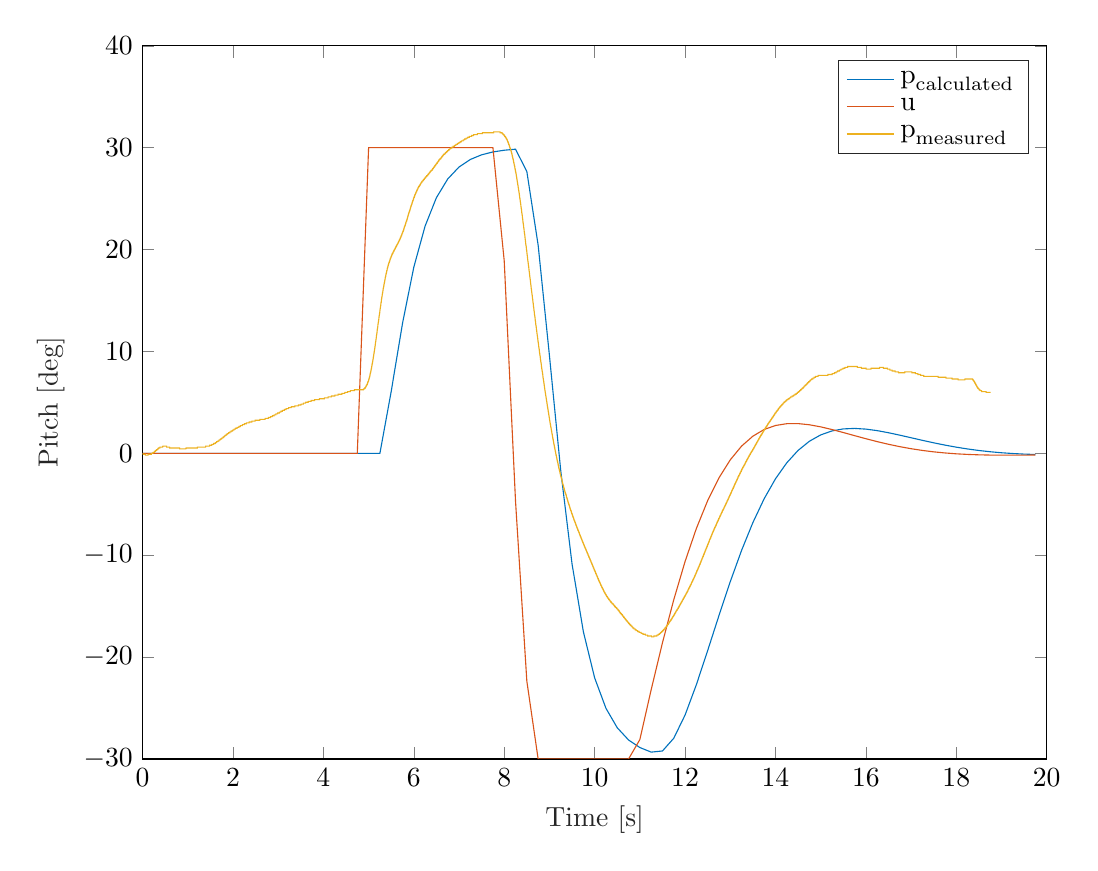 % This file was created by matlab2tikz.
%
%The latest updates can be retrieved from
%  http://www.mathworks.com/matlabcentral/fileexchange/22022-matlab2tikz-matlab2tikz
%where you can also make suggestions and rate matlab2tikz.
%
\definecolor{mycolor1}{rgb}{0.0,0.447,0.741}%
\definecolor{mycolor2}{rgb}{0.85,0.325,0.098}%
\definecolor{mycolor3}{rgb}{0.929,0.694,0.125}%
%
\begin{tikzpicture}

\begin{axis}[%
width=4.521in,
height=3.566in,
at={(0.758in,0.481in)},
scale only axis,
xmin=0,
xmax=20,
xlabel style={font=\color{white!15!black}},
xlabel={Time [s]},
ymin=-30,
ymax=40,
ylabel style={font=\color{white!15!black}},
ylabel={Pitch [deg]},
axis background/.style={fill=white},
legend style={legend cell align=left, align=left, draw=white!15!black}
]
\addplot [color=mycolor1]
  table[row sep=crcr]{%
0	0\\
0.25	0\\
0.5	0\\
0.75	0\\
1	0\\
1.25	0\\
1.5	0\\
1.75	0\\
2	0\\
2.25	0\\
2.5	0\\
2.75	0\\
3	0\\
3.25	0\\
3.5	0\\
3.75	0\\
4	0\\
4.25	0\\
4.5	0\\
4.75	0\\
5	0\\
5.25	0\\
5.5	6.075\\
5.75	12.758\\
6	18.271\\
6.25	22.313\\
6.5	25.093\\
6.75	26.927\\
7	28.105\\
7.25	28.844\\
7.5	29.302\\
7.75	29.582\\
8	29.751\\
8.25	29.853\\
8.5	27.663\\
8.75	20.445\\
9	9.595\\
9.25	-1.705\\
9.5	-10.853\\
9.75	-17.498\\
10	-22.039\\
10.25	-25.025\\
10.5	-26.936\\
10.75	-28.134\\
11	-28.875\\
11.25	-29.326\\
11.5	-29.214\\
11.75	-27.963\\
12	-25.687\\
12.25	-22.706\\
12.5	-19.357\\
12.75	-15.917\\
13	-12.592\\
13.25	-9.524\\
13.5	-6.796\\
13.75	-4.451\\
14	-2.499\\
14.25	-0.928\\
14.5	0.288\\
14.75	1.187\\
15	1.81\\
15.25	2.2\\
15.5	2.398\\
15.75	2.446\\
16	2.378\\
16.25	2.228\\
16.5	2.022\\
16.75	1.783\\
17	1.529\\
17.25	1.276\\
17.5	1.032\\
17.75	0.807\\
18	0.605\\
18.25	0.429\\
18.5	0.279\\
18.75	0.156\\
19	0.057\\
19.25	-0.019\\
19.5	-0.075\\
19.75	-0.114\\
};
\addlegendentry{$\text{p}_{\text{calculated}}$}

\addplot [color=mycolor2]
  table[row sep=crcr]{%
0	0\\
0.25	0\\
0.5	0\\
0.75	0\\
1	0\\
1.25	0\\
1.5	0\\
1.75	0\\
2	0\\
2.25	0\\
2.5	0\\
2.75	0\\
3	0\\
3.25	0\\
3.5	0\\
3.75	0\\
4	0\\
4.25	0\\
4.5	0\\
4.75	0\\
5	30.0\\
5.25	30.0\\
5.5	30.0\\
5.75	30.0\\
6	30.0\\
6.25	30.0\\
6.5	30.0\\
6.75	30.0\\
7	30.0\\
7.25	30.0\\
7.5	30.0\\
7.75	30.0\\
8	18.887\\
8.25	-4.709\\
8.5	-22.355\\
8.75	-30.0\\
9	-30.0\\
9.25	-30.0\\
9.5	-30.0\\
9.75	-30.0\\
10	-30.0\\
10.25	-30.0\\
10.5	-30.0\\
10.75	-30.0\\
11	-28.094\\
11.25	-23.206\\
11.5	-18.591\\
11.75	-14.37\\
12	-10.617\\
12.25	-7.372\\
12.5	-4.64\\
12.75	-2.406\\
13	-0.637\\
13.25	0.71\\
13.5	1.685\\
13.75	2.342\\
14	2.733\\
14.25	2.91\\
14.5	2.92\\
14.75	2.804\\
15	2.599\\
15.25	2.336\\
15.5	2.042\\
15.75	1.736\\
16	1.435\\
16.25	1.149\\
16.5	0.888\\
16.75	0.655\\
17	0.454\\
17.25	0.284\\
17.5	0.146\\
17.75	0.037\\
18	-0.047\\
18.25	-0.107\\
18.5	-0.147\\
18.75	-0.171\\
19	-0.182\\
19.25	-0.182\\
19.5	-0.175\\
19.75	-0.162\\
};
\addlegendentry{u}

\addplot [color=mycolor3, forget plot]
  table[row sep=crcr]{%
0	0\\
0.002	0\\
0.004	0\\
0.006	0\\
0.008	0\\
0.01	-0.088\\
0.012	-0.088\\
0.014	-0.088\\
0.016	-0.088\\
0.018	-0.088\\
0.02	-0.088\\
0.022	-0.088\\
0.024	-0.088\\
0.026	-0.088\\
0.028	-0.088\\
0.03	-0.088\\
0.032	-0.088\\
0.034	-0.088\\
0.036	-0.088\\
0.038	-0.088\\
0.04	-0.088\\
0.042	-0.088\\
0.044	-0.088\\
0.046	-0.088\\
0.048	-0.088\\
0.05	-0.088\\
0.052	-0.088\\
0.054	-0.088\\
0.056	-0.088\\
0.058	-0.088\\
0.06	-0.088\\
0.062	-0.176\\
0.064	-0.176\\
0.066	-0.176\\
0.068	-0.176\\
0.07	-0.176\\
0.072	-0.176\\
0.074	-0.176\\
0.076	-0.176\\
0.078	-0.176\\
0.08	-0.176\\
0.082	-0.176\\
0.084	-0.176\\
0.086	-0.176\\
0.088	-0.176\\
0.09	-0.176\\
0.092	-0.176\\
0.094	-0.176\\
0.096	-0.176\\
0.098	-0.176\\
0.1	-0.176\\
0.102	-0.176\\
0.104	-0.176\\
0.106	-0.176\\
0.108	-0.176\\
0.11	-0.176\\
0.112	-0.176\\
0.114	-0.176\\
0.116	-0.176\\
0.118	-0.176\\
0.12	-0.176\\
0.122	-0.176\\
0.124	-0.176\\
0.126	-0.088\\
0.128	-0.088\\
0.13	-0.088\\
0.132	-0.088\\
0.134	-0.088\\
0.136	-0.088\\
0.138	-0.088\\
0.14	-0.088\\
0.142	-0.088\\
0.144	-0.088\\
0.146	-0.088\\
0.148	-0.088\\
0.15	-0.088\\
0.152	-0.088\\
0.154	-0.088\\
0.156	-0.088\\
0.158	-0.088\\
0.16	-0.088\\
0.162	-0.088\\
0.164	-0.088\\
0.166	-0.088\\
0.168	-0.088\\
0.17	-0.088\\
0.172	-0.088\\
0.174	-0.088\\
0.176	-0.088\\
0.178	-0.088\\
0.18	-0.088\\
0.182	-0.088\\
0.184	-0.088\\
0.186	-0.088\\
0.188	-0.088\\
0.19	-0.088\\
0.192	-0.088\\
0.194	-0.088\\
0.196	0\\
0.198	0\\
0.2	0\\
0.202	0\\
0.204	0\\
0.206	0\\
0.208	0\\
0.21	0\\
0.212	0\\
0.214	0\\
0.216	0\\
0.218	0\\
0.22	0\\
0.222	0\\
0.224	0\\
0.226	0\\
0.228	0\\
0.23	0\\
0.232	0.088\\
0.234	0.088\\
0.236	0.088\\
0.238	0.088\\
0.24	0.088\\
0.242	0.088\\
0.244	0.088\\
0.246	0.088\\
0.248	0.088\\
0.25	0.088\\
0.252	0.088\\
0.254	0.088\\
0.256	0.088\\
0.258	0.088\\
0.26	0.088\\
0.262	0.176\\
0.264	0.176\\
0.266	0.176\\
0.268	0.176\\
0.27	0.176\\
0.272	0.176\\
0.274	0.176\\
0.276	0.176\\
0.278	0.176\\
0.28	0.176\\
0.282	0.176\\
0.284	0.176\\
0.286	0.264\\
0.288	0.264\\
0.29	0.264\\
0.292	0.264\\
0.294	0.264\\
0.296	0.264\\
0.298	0.264\\
0.3	0.264\\
0.302	0.264\\
0.304	0.264\\
0.306	0.352\\
0.308	0.352\\
0.31	0.352\\
0.312	0.352\\
0.314	0.352\\
0.316	0.352\\
0.318	0.352\\
0.32	0.352\\
0.322	0.352\\
0.324	0.352\\
0.326	0.352\\
0.328	0.352\\
0.33	0.352\\
0.332	0.352\\
0.334	0.352\\
0.336	0.439\\
0.338	0.439\\
0.34	0.439\\
0.342	0.439\\
0.344	0.439\\
0.346	0.439\\
0.348	0.439\\
0.35	0.439\\
0.352	0.527\\
0.354	0.527\\
0.356	0.527\\
0.358	0.527\\
0.36	0.527\\
0.362	0.527\\
0.364	0.527\\
0.366	0.527\\
0.368	0.527\\
0.37	0.527\\
0.372	0.527\\
0.374	0.527\\
0.376	0.527\\
0.378	0.527\\
0.38	0.527\\
0.382	0.527\\
0.384	0.615\\
0.386	0.615\\
0.388	0.615\\
0.39	0.615\\
0.392	0.615\\
0.394	0.615\\
0.396	0.615\\
0.398	0.615\\
0.4	0.615\\
0.402	0.615\\
0.404	0.615\\
0.406	0.615\\
0.408	0.615\\
0.41	0.615\\
0.412	0.615\\
0.414	0.615\\
0.416	0.615\\
0.418	0.615\\
0.42	0.615\\
0.422	0.615\\
0.424	0.615\\
0.426	0.615\\
0.428	0.615\\
0.43	0.615\\
0.432	0.615\\
0.434	0.615\\
0.436	0.615\\
0.438	0.615\\
0.44	0.615\\
0.442	0.615\\
0.444	0.615\\
0.446	0.615\\
0.448	0.703\\
0.45	0.703\\
0.452	0.703\\
0.454	0.703\\
0.456	0.703\\
0.458	0.703\\
0.46	0.703\\
0.462	0.703\\
0.464	0.703\\
0.466	0.703\\
0.468	0.703\\
0.47	0.703\\
0.472	0.703\\
0.474	0.703\\
0.476	0.703\\
0.478	0.703\\
0.48	0.703\\
0.482	0.703\\
0.484	0.703\\
0.486	0.703\\
0.488	0.703\\
0.49	0.703\\
0.492	0.703\\
0.494	0.703\\
0.496	0.703\\
0.498	0.703\\
0.5	0.703\\
0.502	0.703\\
0.504	0.703\\
0.506	0.703\\
0.508	0.703\\
0.51	0.703\\
0.512	0.703\\
0.514	0.703\\
0.516	0.703\\
0.518	0.703\\
0.52	0.703\\
0.522	0.703\\
0.524	0.703\\
0.526	0.703\\
0.528	0.703\\
0.53	0.703\\
0.532	0.615\\
0.534	0.615\\
0.536	0.615\\
0.538	0.615\\
0.54	0.615\\
0.542	0.615\\
0.544	0.615\\
0.546	0.615\\
0.548	0.615\\
0.55	0.615\\
0.552	0.615\\
0.554	0.615\\
0.556	0.615\\
0.558	0.615\\
0.56	0.615\\
0.562	0.615\\
0.564	0.615\\
0.566	0.615\\
0.568	0.615\\
0.57	0.615\\
0.572	0.615\\
0.574	0.615\\
0.576	0.615\\
0.578	0.615\\
0.58	0.615\\
0.582	0.615\\
0.584	0.615\\
0.586	0.615\\
0.588	0.615\\
0.59	0.615\\
0.592	0.615\\
0.594	0.615\\
0.596	0.615\\
0.598	0.615\\
0.6	0.527\\
0.602	0.527\\
0.604	0.527\\
0.606	0.527\\
0.608	0.527\\
0.61	0.527\\
0.612	0.527\\
0.614	0.527\\
0.616	0.527\\
0.618	0.527\\
0.62	0.527\\
0.622	0.527\\
0.624	0.527\\
0.626	0.527\\
0.628	0.527\\
0.63	0.527\\
0.632	0.527\\
0.634	0.527\\
0.636	0.527\\
0.638	0.527\\
0.64	0.527\\
0.642	0.527\\
0.644	0.527\\
0.646	0.527\\
0.648	0.527\\
0.65	0.527\\
0.652	0.527\\
0.654	0.527\\
0.656	0.527\\
0.658	0.527\\
0.66	0.527\\
0.662	0.527\\
0.664	0.527\\
0.666	0.527\\
0.668	0.527\\
0.67	0.527\\
0.672	0.527\\
0.674	0.527\\
0.676	0.527\\
0.678	0.527\\
0.68	0.527\\
0.682	0.527\\
0.684	0.527\\
0.686	0.527\\
0.688	0.527\\
0.69	0.527\\
0.692	0.527\\
0.694	0.527\\
0.696	0.527\\
0.698	0.527\\
0.7	0.527\\
0.702	0.527\\
0.704	0.527\\
0.706	0.527\\
0.708	0.527\\
0.71	0.527\\
0.712	0.527\\
0.714	0.527\\
0.716	0.527\\
0.718	0.527\\
0.72	0.527\\
0.722	0.527\\
0.724	0.527\\
0.726	0.527\\
0.728	0.527\\
0.73	0.527\\
0.732	0.527\\
0.734	0.527\\
0.736	0.527\\
0.738	0.527\\
0.74	0.527\\
0.742	0.527\\
0.744	0.527\\
0.746	0.527\\
0.748	0.527\\
0.75	0.527\\
0.752	0.527\\
0.754	0.527\\
0.756	0.527\\
0.758	0.527\\
0.76	0.527\\
0.762	0.527\\
0.764	0.527\\
0.766	0.527\\
0.768	0.527\\
0.77	0.527\\
0.772	0.527\\
0.774	0.527\\
0.776	0.527\\
0.778	0.527\\
0.78	0.527\\
0.782	0.527\\
0.784	0.527\\
0.786	0.527\\
0.788	0.527\\
0.79	0.527\\
0.792	0.527\\
0.794	0.527\\
0.796	0.527\\
0.798	0.527\\
0.8	0.527\\
0.802	0.527\\
0.804	0.527\\
0.806	0.527\\
0.808	0.527\\
0.81	0.527\\
0.812	0.527\\
0.814	0.527\\
0.816	0.527\\
0.818	0.527\\
0.82	0.527\\
0.822	0.439\\
0.824	0.439\\
0.826	0.439\\
0.828	0.439\\
0.83	0.439\\
0.832	0.439\\
0.834	0.439\\
0.836	0.439\\
0.838	0.439\\
0.84	0.439\\
0.842	0.439\\
0.844	0.439\\
0.846	0.439\\
0.848	0.439\\
0.85	0.439\\
0.852	0.439\\
0.854	0.439\\
0.856	0.439\\
0.858	0.439\\
0.86	0.439\\
0.862	0.439\\
0.864	0.439\\
0.866	0.439\\
0.868	0.439\\
0.87	0.439\\
0.872	0.439\\
0.874	0.439\\
0.876	0.439\\
0.878	0.439\\
0.88	0.439\\
0.882	0.439\\
0.884	0.439\\
0.886	0.439\\
0.888	0.439\\
0.89	0.439\\
0.892	0.439\\
0.894	0.439\\
0.896	0.439\\
0.898	0.439\\
0.9	0.439\\
0.902	0.439\\
0.904	0.439\\
0.906	0.439\\
0.908	0.439\\
0.91	0.439\\
0.912	0.439\\
0.914	0.439\\
0.916	0.439\\
0.918	0.439\\
0.92	0.439\\
0.922	0.439\\
0.924	0.439\\
0.926	0.439\\
0.928	0.439\\
0.93	0.439\\
0.932	0.439\\
0.934	0.439\\
0.936	0.439\\
0.938	0.439\\
0.94	0.439\\
0.942	0.439\\
0.944	0.439\\
0.946	0.439\\
0.948	0.439\\
0.95	0.439\\
0.952	0.439\\
0.954	0.439\\
0.956	0.439\\
0.958	0.439\\
0.96	0.439\\
0.962	0.527\\
0.964	0.527\\
0.966	0.527\\
0.968	0.527\\
0.97	0.527\\
0.972	0.527\\
0.974	0.527\\
0.976	0.527\\
0.978	0.527\\
0.98	0.527\\
0.982	0.527\\
0.984	0.527\\
0.986	0.527\\
0.988	0.527\\
0.99	0.527\\
0.992	0.527\\
0.994	0.527\\
0.996	0.527\\
0.998	0.527\\
1	0.527\\
1.002	0.527\\
1.004	0.527\\
1.006	0.527\\
1.008	0.527\\
1.01	0.527\\
1.012	0.527\\
1.014	0.527\\
1.016	0.527\\
1.018	0.527\\
1.02	0.527\\
1.022	0.527\\
1.024	0.527\\
1.026	0.527\\
1.028	0.527\\
1.03	0.527\\
1.032	0.527\\
1.034	0.527\\
1.036	0.527\\
1.038	0.527\\
1.04	0.527\\
1.042	0.527\\
1.044	0.527\\
1.046	0.527\\
1.048	0.527\\
1.05	0.527\\
1.052	0.527\\
1.054	0.527\\
1.056	0.527\\
1.058	0.527\\
1.06	0.527\\
1.062	0.527\\
1.064	0.527\\
1.066	0.527\\
1.068	0.527\\
1.07	0.527\\
1.072	0.527\\
1.074	0.527\\
1.076	0.527\\
1.078	0.527\\
1.08	0.527\\
1.082	0.527\\
1.084	0.527\\
1.086	0.527\\
1.088	0.527\\
1.09	0.527\\
1.092	0.527\\
1.094	0.527\\
1.096	0.527\\
1.098	0.527\\
1.1	0.527\\
1.102	0.527\\
1.104	0.527\\
1.106	0.527\\
1.108	0.527\\
1.11	0.527\\
1.112	0.527\\
1.114	0.527\\
1.116	0.527\\
1.118	0.527\\
1.12	0.527\\
1.122	0.527\\
1.124	0.527\\
1.126	0.527\\
1.128	0.527\\
1.13	0.527\\
1.132	0.527\\
1.134	0.527\\
1.136	0.527\\
1.138	0.527\\
1.14	0.527\\
1.142	0.527\\
1.144	0.527\\
1.146	0.527\\
1.148	0.527\\
1.15	0.527\\
1.152	0.527\\
1.154	0.527\\
1.156	0.527\\
1.158	0.527\\
1.16	0.527\\
1.162	0.527\\
1.164	0.527\\
1.166	0.527\\
1.168	0.527\\
1.17	0.527\\
1.172	0.527\\
1.174	0.527\\
1.176	0.527\\
1.178	0.527\\
1.18	0.527\\
1.182	0.527\\
1.184	0.527\\
1.186	0.527\\
1.188	0.527\\
1.19	0.527\\
1.192	0.527\\
1.194	0.527\\
1.196	0.527\\
1.198	0.527\\
1.2	0.527\\
1.202	0.527\\
1.204	0.527\\
1.206	0.527\\
1.208	0.527\\
1.21	0.527\\
1.212	0.615\\
1.214	0.615\\
1.216	0.615\\
1.218	0.615\\
1.22	0.615\\
1.222	0.615\\
1.224	0.615\\
1.226	0.615\\
1.228	0.615\\
1.23	0.615\\
1.232	0.615\\
1.234	0.615\\
1.236	0.615\\
1.238	0.615\\
1.24	0.615\\
1.242	0.615\\
1.244	0.615\\
1.246	0.615\\
1.248	0.615\\
1.25	0.615\\
1.252	0.615\\
1.254	0.615\\
1.256	0.615\\
1.258	0.615\\
1.26	0.615\\
1.262	0.615\\
1.264	0.615\\
1.266	0.615\\
1.268	0.615\\
1.27	0.615\\
1.272	0.615\\
1.274	0.615\\
1.276	0.615\\
1.278	0.615\\
1.28	0.615\\
1.282	0.615\\
1.284	0.615\\
1.286	0.615\\
1.288	0.615\\
1.29	0.615\\
1.292	0.615\\
1.294	0.615\\
1.296	0.615\\
1.298	0.615\\
1.3	0.615\\
1.302	0.615\\
1.304	0.615\\
1.306	0.615\\
1.308	0.615\\
1.31	0.615\\
1.312	0.615\\
1.314	0.615\\
1.316	0.615\\
1.318	0.615\\
1.32	0.615\\
1.322	0.615\\
1.324	0.615\\
1.326	0.615\\
1.328	0.615\\
1.33	0.615\\
1.332	0.615\\
1.334	0.615\\
1.336	0.615\\
1.338	0.615\\
1.34	0.615\\
1.342	0.615\\
1.344	0.615\\
1.346	0.615\\
1.348	0.615\\
1.35	0.615\\
1.352	0.615\\
1.354	0.615\\
1.356	0.615\\
1.358	0.615\\
1.36	0.615\\
1.362	0.615\\
1.364	0.615\\
1.366	0.615\\
1.368	0.615\\
1.37	0.615\\
1.372	0.615\\
1.374	0.615\\
1.376	0.615\\
1.378	0.615\\
1.38	0.615\\
1.382	0.615\\
1.384	0.615\\
1.386	0.615\\
1.388	0.615\\
1.39	0.615\\
1.392	0.615\\
1.394	0.615\\
1.396	0.615\\
1.398	0.703\\
1.4	0.703\\
1.402	0.703\\
1.404	0.703\\
1.406	0.703\\
1.408	0.703\\
1.41	0.703\\
1.412	0.703\\
1.414	0.703\\
1.416	0.703\\
1.418	0.703\\
1.42	0.703\\
1.422	0.703\\
1.424	0.703\\
1.426	0.703\\
1.428	0.703\\
1.43	0.703\\
1.432	0.703\\
1.434	0.703\\
1.436	0.703\\
1.438	0.703\\
1.44	0.703\\
1.442	0.703\\
1.444	0.703\\
1.446	0.703\\
1.448	0.703\\
1.45	0.703\\
1.452	0.703\\
1.454	0.703\\
1.456	0.703\\
1.458	0.703\\
1.46	0.703\\
1.462	0.703\\
1.464	0.703\\
1.466	0.703\\
1.468	0.703\\
1.47	0.703\\
1.472	0.703\\
1.474	0.703\\
1.476	0.703\\
1.478	0.703\\
1.48	0.703\\
1.482	0.703\\
1.484	0.791\\
1.486	0.791\\
1.488	0.791\\
1.49	0.791\\
1.492	0.791\\
1.494	0.791\\
1.496	0.791\\
1.498	0.791\\
1.5	0.791\\
1.502	0.791\\
1.504	0.791\\
1.506	0.791\\
1.508	0.791\\
1.51	0.791\\
1.512	0.791\\
1.514	0.791\\
1.516	0.791\\
1.518	0.791\\
1.52	0.791\\
1.522	0.791\\
1.524	0.791\\
1.526	0.791\\
1.528	0.791\\
1.53	0.791\\
1.532	0.879\\
1.534	0.879\\
1.536	0.879\\
1.538	0.879\\
1.54	0.879\\
1.542	0.879\\
1.544	0.879\\
1.546	0.879\\
1.548	0.879\\
1.55	0.879\\
1.552	0.879\\
1.554	0.879\\
1.556	0.879\\
1.558	0.879\\
1.56	0.879\\
1.562	0.879\\
1.564	0.879\\
1.566	0.879\\
1.568	0.879\\
1.57	0.879\\
1.572	0.879\\
1.574	0.967\\
1.576	0.967\\
1.578	0.967\\
1.58	0.967\\
1.582	0.967\\
1.584	0.967\\
1.586	0.967\\
1.588	0.967\\
1.59	0.967\\
1.592	0.967\\
1.594	0.967\\
1.596	0.967\\
1.598	0.967\\
1.6	0.967\\
1.602	0.967\\
1.604	0.967\\
1.606	0.967\\
1.608	0.967\\
1.61	1.055\\
1.612	1.055\\
1.614	1.055\\
1.616	1.055\\
1.618	1.055\\
1.62	1.055\\
1.622	1.055\\
1.624	1.055\\
1.626	1.055\\
1.628	1.055\\
1.63	1.055\\
1.632	1.055\\
1.634	1.055\\
1.636	1.055\\
1.638	1.143\\
1.64	1.143\\
1.642	1.143\\
1.644	1.143\\
1.646	1.143\\
1.648	1.143\\
1.65	1.143\\
1.652	1.143\\
1.654	1.143\\
1.656	1.143\\
1.658	1.143\\
1.66	1.143\\
1.662	1.143\\
1.664	1.143\\
1.666	1.143\\
1.668	1.143\\
1.67	1.23\\
1.672	1.23\\
1.674	1.23\\
1.676	1.23\\
1.678	1.23\\
1.68	1.23\\
1.682	1.23\\
1.684	1.23\\
1.686	1.23\\
1.688	1.23\\
1.69	1.23\\
1.692	1.23\\
1.694	1.23\\
1.696	1.318\\
1.698	1.318\\
1.7	1.318\\
1.702	1.318\\
1.704	1.318\\
1.706	1.318\\
1.708	1.318\\
1.71	1.318\\
1.712	1.318\\
1.714	1.318\\
1.716	1.318\\
1.718	1.318\\
1.72	1.318\\
1.722	1.406\\
1.724	1.406\\
1.726	1.406\\
1.728	1.406\\
1.73	1.406\\
1.732	1.406\\
1.734	1.406\\
1.736	1.406\\
1.738	1.406\\
1.74	1.406\\
1.742	1.406\\
1.744	1.406\\
1.746	1.406\\
1.748	1.406\\
1.75	1.494\\
1.752	1.494\\
1.754	1.494\\
1.756	1.494\\
1.758	1.494\\
1.76	1.494\\
1.762	1.494\\
1.764	1.494\\
1.766	1.494\\
1.768	1.494\\
1.77	1.494\\
1.772	1.494\\
1.774	1.494\\
1.776	1.582\\
1.778	1.582\\
1.78	1.582\\
1.782	1.582\\
1.784	1.582\\
1.786	1.582\\
1.788	1.582\\
1.79	1.582\\
1.792	1.582\\
1.794	1.582\\
1.796	1.582\\
1.798	1.582\\
1.8	1.67\\
1.802	1.67\\
1.804	1.67\\
1.806	1.67\\
1.808	1.67\\
1.81	1.67\\
1.812	1.67\\
1.814	1.67\\
1.816	1.67\\
1.818	1.67\\
1.82	1.67\\
1.822	1.758\\
1.824	1.758\\
1.826	1.758\\
1.828	1.758\\
1.83	1.758\\
1.832	1.758\\
1.834	1.758\\
1.836	1.758\\
1.838	1.758\\
1.84	1.758\\
1.842	1.758\\
1.844	1.758\\
1.846	1.758\\
1.848	1.758\\
1.85	1.846\\
1.852	1.846\\
1.854	1.846\\
1.856	1.846\\
1.858	1.846\\
1.86	1.846\\
1.862	1.846\\
1.864	1.846\\
1.866	1.846\\
1.868	1.846\\
1.87	1.846\\
1.872	1.846\\
1.874	1.934\\
1.876	1.934\\
1.878	1.934\\
1.88	1.934\\
1.882	1.934\\
1.884	1.934\\
1.886	1.934\\
1.888	1.934\\
1.89	1.934\\
1.892	1.934\\
1.894	1.934\\
1.896	1.934\\
1.898	1.934\\
1.9	1.934\\
1.902	2.021\\
1.904	2.021\\
1.906	2.021\\
1.908	2.021\\
1.91	2.021\\
1.912	2.021\\
1.914	2.021\\
1.916	2.021\\
1.918	2.021\\
1.92	2.021\\
1.922	2.021\\
1.924	2.021\\
1.926	2.021\\
1.928	2.021\\
1.93	2.021\\
1.932	2.109\\
1.934	2.109\\
1.936	2.109\\
1.938	2.109\\
1.94	2.109\\
1.942	2.109\\
1.944	2.109\\
1.946	2.109\\
1.948	2.109\\
1.95	2.109\\
1.952	2.109\\
1.954	2.109\\
1.956	2.109\\
1.958	2.109\\
1.96	2.109\\
1.962	2.197\\
1.964	2.197\\
1.966	2.197\\
1.968	2.197\\
1.97	2.197\\
1.972	2.197\\
1.974	2.197\\
1.976	2.197\\
1.978	2.197\\
1.98	2.197\\
1.982	2.197\\
1.984	2.197\\
1.986	2.197\\
1.988	2.197\\
1.99	2.197\\
1.992	2.285\\
1.994	2.285\\
1.996	2.285\\
1.998	2.285\\
2	2.285\\
2.002	2.285\\
2.004	2.285\\
2.006	2.285\\
2.008	2.285\\
2.01	2.285\\
2.012	2.285\\
2.014	2.285\\
2.016	2.285\\
2.018	2.285\\
2.02	2.285\\
2.022	2.285\\
2.024	2.373\\
2.026	2.373\\
2.028	2.373\\
2.03	2.373\\
2.032	2.373\\
2.034	2.373\\
2.036	2.373\\
2.038	2.373\\
2.04	2.373\\
2.042	2.373\\
2.044	2.373\\
2.046	2.373\\
2.048	2.373\\
2.05	2.373\\
2.052	2.373\\
2.054	2.373\\
2.056	2.461\\
2.058	2.461\\
2.06	2.461\\
2.062	2.461\\
2.064	2.461\\
2.066	2.461\\
2.068	2.461\\
2.07	2.461\\
2.072	2.461\\
2.074	2.461\\
2.076	2.461\\
2.078	2.461\\
2.08	2.461\\
2.082	2.461\\
2.084	2.461\\
2.086	2.461\\
2.088	2.461\\
2.09	2.461\\
2.092	2.461\\
2.094	2.549\\
2.096	2.549\\
2.098	2.549\\
2.1	2.549\\
2.102	2.549\\
2.104	2.549\\
2.106	2.549\\
2.108	2.549\\
2.11	2.549\\
2.112	2.549\\
2.114	2.549\\
2.116	2.549\\
2.118	2.549\\
2.12	2.549\\
2.122	2.549\\
2.124	2.549\\
2.126	2.549\\
2.128	2.549\\
2.13	2.637\\
2.132	2.637\\
2.134	2.637\\
2.136	2.637\\
2.138	2.637\\
2.14	2.637\\
2.142	2.637\\
2.144	2.637\\
2.146	2.637\\
2.148	2.637\\
2.15	2.637\\
2.152	2.637\\
2.154	2.637\\
2.156	2.637\\
2.158	2.637\\
2.16	2.637\\
2.162	2.637\\
2.164	2.637\\
2.166	2.725\\
2.168	2.725\\
2.17	2.725\\
2.172	2.725\\
2.174	2.725\\
2.176	2.725\\
2.178	2.725\\
2.18	2.725\\
2.182	2.725\\
2.184	2.725\\
2.186	2.725\\
2.188	2.725\\
2.19	2.725\\
2.192	2.725\\
2.194	2.725\\
2.196	2.725\\
2.198	2.725\\
2.2	2.725\\
2.202	2.725\\
2.204	2.725\\
2.206	2.725\\
2.208	2.725\\
2.21	2.812\\
2.212	2.812\\
2.214	2.812\\
2.216	2.812\\
2.218	2.812\\
2.22	2.812\\
2.222	2.812\\
2.224	2.812\\
2.226	2.812\\
2.228	2.812\\
2.23	2.812\\
2.232	2.812\\
2.234	2.812\\
2.236	2.812\\
2.238	2.812\\
2.24	2.812\\
2.242	2.812\\
2.244	2.812\\
2.246	2.812\\
2.248	2.812\\
2.25	2.812\\
2.252	2.9\\
2.254	2.9\\
2.256	2.9\\
2.258	2.9\\
2.26	2.9\\
2.262	2.9\\
2.264	2.9\\
2.266	2.9\\
2.268	2.9\\
2.27	2.9\\
2.272	2.9\\
2.274	2.9\\
2.276	2.9\\
2.278	2.9\\
2.28	2.9\\
2.282	2.9\\
2.284	2.9\\
2.286	2.9\\
2.288	2.9\\
2.29	2.9\\
2.292	2.9\\
2.294	2.9\\
2.296	2.9\\
2.298	2.988\\
2.3	2.988\\
2.302	2.988\\
2.304	2.988\\
2.306	2.988\\
2.308	2.988\\
2.31	2.988\\
2.312	2.988\\
2.314	2.988\\
2.316	2.988\\
2.318	2.988\\
2.32	2.988\\
2.322	2.988\\
2.324	2.988\\
2.326	2.988\\
2.328	2.988\\
2.33	2.988\\
2.332	2.988\\
2.334	2.988\\
2.336	2.988\\
2.338	2.988\\
2.34	2.988\\
2.342	2.988\\
2.344	2.988\\
2.346	2.988\\
2.348	2.988\\
2.35	2.988\\
2.352	2.988\\
2.354	2.988\\
2.356	2.988\\
2.358	3.076\\
2.36	3.076\\
2.362	3.076\\
2.364	3.076\\
2.366	3.076\\
2.368	3.076\\
2.37	3.076\\
2.372	3.076\\
2.374	3.076\\
2.376	3.076\\
2.378	3.076\\
2.38	3.076\\
2.382	3.076\\
2.384	3.076\\
2.386	3.076\\
2.388	3.076\\
2.39	3.076\\
2.392	3.076\\
2.394	3.076\\
2.396	3.076\\
2.398	3.076\\
2.4	3.076\\
2.402	3.076\\
2.404	3.076\\
2.406	3.076\\
2.408	3.076\\
2.41	3.076\\
2.412	3.076\\
2.414	3.076\\
2.416	3.076\\
2.418	3.076\\
2.42	3.164\\
2.422	3.164\\
2.424	3.164\\
2.426	3.164\\
2.428	3.164\\
2.43	3.164\\
2.432	3.164\\
2.434	3.164\\
2.436	3.164\\
2.438	3.164\\
2.44	3.164\\
2.442	3.164\\
2.444	3.164\\
2.446	3.164\\
2.448	3.164\\
2.45	3.164\\
2.452	3.164\\
2.454	3.164\\
2.456	3.164\\
2.458	3.164\\
2.46	3.164\\
2.462	3.164\\
2.464	3.164\\
2.466	3.164\\
2.468	3.164\\
2.47	3.164\\
2.472	3.164\\
2.474	3.164\\
2.476	3.164\\
2.478	3.164\\
2.48	3.164\\
2.482	3.164\\
2.484	3.164\\
2.486	3.164\\
2.488	3.164\\
2.49	3.252\\
2.492	3.252\\
2.494	3.252\\
2.496	3.252\\
2.498	3.252\\
2.5	3.252\\
2.502	3.252\\
2.504	3.252\\
2.506	3.252\\
2.508	3.252\\
2.51	3.252\\
2.512	3.252\\
2.514	3.252\\
2.516	3.252\\
2.518	3.252\\
2.52	3.252\\
2.522	3.252\\
2.524	3.252\\
2.526	3.252\\
2.528	3.252\\
2.53	3.252\\
2.532	3.252\\
2.534	3.252\\
2.536	3.252\\
2.538	3.252\\
2.54	3.252\\
2.542	3.252\\
2.544	3.252\\
2.546	3.252\\
2.548	3.252\\
2.55	3.252\\
2.552	3.252\\
2.554	3.252\\
2.556	3.252\\
2.558	3.252\\
2.56	3.252\\
2.562	3.252\\
2.564	3.252\\
2.566	3.252\\
2.568	3.252\\
2.57	3.252\\
2.572	3.252\\
2.574	3.252\\
2.576	3.252\\
2.578	3.252\\
2.58	3.252\\
2.582	3.252\\
2.584	3.252\\
2.586	3.252\\
2.588	3.252\\
2.59	3.252\\
2.592	3.252\\
2.594	3.252\\
2.596	3.252\\
2.598	3.34\\
2.6	3.34\\
2.602	3.34\\
2.604	3.34\\
2.606	3.34\\
2.608	3.34\\
2.61	3.34\\
2.612	3.34\\
2.614	3.34\\
2.616	3.34\\
2.618	3.34\\
2.62	3.34\\
2.622	3.34\\
2.624	3.34\\
2.626	3.34\\
2.628	3.34\\
2.63	3.34\\
2.632	3.34\\
2.634	3.34\\
2.636	3.34\\
2.638	3.34\\
2.64	3.34\\
2.642	3.34\\
2.644	3.34\\
2.646	3.34\\
2.648	3.34\\
2.65	3.34\\
2.652	3.34\\
2.654	3.34\\
2.656	3.34\\
2.658	3.34\\
2.66	3.34\\
2.662	3.34\\
2.664	3.34\\
2.666	3.34\\
2.668	3.34\\
2.67	3.34\\
2.672	3.34\\
2.674	3.34\\
2.676	3.34\\
2.678	3.34\\
2.68	3.34\\
2.682	3.34\\
2.684	3.34\\
2.686	3.34\\
2.688	3.34\\
2.69	3.34\\
2.692	3.34\\
2.694	3.34\\
2.696	3.34\\
2.698	3.34\\
2.7	3.34\\
2.702	3.34\\
2.704	3.34\\
2.706	3.34\\
2.708	3.34\\
2.71	3.34\\
2.712	3.428\\
2.714	3.428\\
2.716	3.428\\
2.718	3.428\\
2.72	3.428\\
2.722	3.428\\
2.724	3.428\\
2.726	3.428\\
2.728	3.428\\
2.73	3.428\\
2.732	3.428\\
2.734	3.428\\
2.736	3.428\\
2.738	3.428\\
2.74	3.428\\
2.742	3.428\\
2.744	3.428\\
2.746	3.428\\
2.748	3.428\\
2.75	3.428\\
2.752	3.428\\
2.754	3.428\\
2.756	3.428\\
2.758	3.428\\
2.76	3.428\\
2.762	3.428\\
2.764	3.428\\
2.766	3.428\\
2.768	3.428\\
2.77	3.428\\
2.772	3.428\\
2.774	3.428\\
2.776	3.428\\
2.778	3.428\\
2.78	3.428\\
2.782	3.428\\
2.784	3.516\\
2.786	3.516\\
2.788	3.516\\
2.79	3.516\\
2.792	3.516\\
2.794	3.516\\
2.796	3.516\\
2.798	3.516\\
2.8	3.516\\
2.802	3.516\\
2.804	3.516\\
2.806	3.516\\
2.808	3.516\\
2.81	3.516\\
2.812	3.516\\
2.814	3.516\\
2.816	3.516\\
2.818	3.516\\
2.82	3.516\\
2.822	3.516\\
2.824	3.516\\
2.826	3.516\\
2.828	3.516\\
2.83	3.516\\
2.832	3.604\\
2.834	3.604\\
2.836	3.604\\
2.838	3.604\\
2.84	3.604\\
2.842	3.604\\
2.844	3.604\\
2.846	3.604\\
2.848	3.604\\
2.85	3.604\\
2.852	3.604\\
2.854	3.604\\
2.856	3.604\\
2.858	3.604\\
2.86	3.604\\
2.862	3.604\\
2.864	3.604\\
2.866	3.604\\
2.868	3.604\\
2.87	3.604\\
2.872	3.604\\
2.874	3.691\\
2.876	3.691\\
2.878	3.691\\
2.88	3.691\\
2.882	3.691\\
2.884	3.691\\
2.886	3.691\\
2.888	3.691\\
2.89	3.691\\
2.892	3.691\\
2.894	3.691\\
2.896	3.691\\
2.898	3.691\\
2.9	3.691\\
2.902	3.691\\
2.904	3.691\\
2.906	3.691\\
2.908	3.691\\
2.91	3.691\\
2.912	3.779\\
2.914	3.779\\
2.916	3.779\\
2.918	3.779\\
2.92	3.779\\
2.922	3.779\\
2.924	3.779\\
2.926	3.779\\
2.928	3.779\\
2.93	3.779\\
2.932	3.779\\
2.934	3.779\\
2.936	3.779\\
2.938	3.779\\
2.94	3.779\\
2.942	3.779\\
2.944	3.779\\
2.946	3.779\\
2.948	3.779\\
2.95	3.867\\
2.952	3.867\\
2.954	3.867\\
2.956	3.867\\
2.958	3.867\\
2.96	3.867\\
2.962	3.867\\
2.964	3.867\\
2.966	3.867\\
2.968	3.867\\
2.97	3.867\\
2.972	3.867\\
2.974	3.867\\
2.976	3.867\\
2.978	3.867\\
2.98	3.867\\
2.982	3.867\\
2.984	3.867\\
2.986	3.867\\
2.988	3.955\\
2.99	3.955\\
2.992	3.955\\
2.994	3.955\\
2.996	3.955\\
2.998	3.955\\
3	3.955\\
3.002	3.955\\
3.004	3.955\\
3.006	3.955\\
3.008	3.955\\
3.01	3.955\\
3.012	3.955\\
3.014	3.955\\
3.016	3.955\\
3.018	3.955\\
3.02	3.955\\
3.022	3.955\\
3.024	3.955\\
3.026	3.955\\
3.028	4.043\\
3.03	4.043\\
3.032	4.043\\
3.034	4.043\\
3.036	4.043\\
3.038	4.043\\
3.04	4.043\\
3.042	4.043\\
3.044	4.043\\
3.046	4.043\\
3.048	4.043\\
3.05	4.043\\
3.052	4.043\\
3.054	4.043\\
3.056	4.043\\
3.058	4.043\\
3.06	4.131\\
3.062	4.131\\
3.064	4.131\\
3.066	4.131\\
3.068	4.131\\
3.07	4.131\\
3.072	4.131\\
3.074	4.131\\
3.076	4.131\\
3.078	4.131\\
3.08	4.131\\
3.082	4.131\\
3.084	4.131\\
3.086	4.131\\
3.088	4.131\\
3.09	4.131\\
3.092	4.131\\
3.094	4.219\\
3.096	4.219\\
3.098	4.219\\
3.1	4.219\\
3.102	4.219\\
3.104	4.219\\
3.106	4.219\\
3.108	4.219\\
3.11	4.219\\
3.112	4.219\\
3.114	4.219\\
3.116	4.219\\
3.118	4.219\\
3.12	4.219\\
3.122	4.219\\
3.124	4.219\\
3.126	4.219\\
3.128	4.219\\
3.13	4.219\\
3.132	4.219\\
3.134	4.219\\
3.136	4.307\\
3.138	4.307\\
3.14	4.307\\
3.142	4.307\\
3.144	4.307\\
3.146	4.307\\
3.148	4.307\\
3.15	4.307\\
3.152	4.307\\
3.154	4.307\\
3.156	4.307\\
3.158	4.307\\
3.16	4.307\\
3.162	4.307\\
3.164	4.307\\
3.166	4.307\\
3.168	4.307\\
3.17	4.307\\
3.172	4.307\\
3.174	4.307\\
3.176	4.395\\
3.178	4.395\\
3.18	4.395\\
3.182	4.395\\
3.184	4.395\\
3.186	4.395\\
3.188	4.395\\
3.19	4.395\\
3.192	4.395\\
3.194	4.395\\
3.196	4.395\\
3.198	4.395\\
3.2	4.395\\
3.202	4.395\\
3.204	4.395\\
3.206	4.395\\
3.208	4.395\\
3.21	4.395\\
3.212	4.395\\
3.214	4.395\\
3.216	4.395\\
3.218	4.395\\
3.22	4.395\\
3.222	4.395\\
3.224	4.395\\
3.226	4.395\\
3.228	4.395\\
3.23	4.482\\
3.232	4.482\\
3.234	4.482\\
3.236	4.482\\
3.238	4.482\\
3.24	4.482\\
3.242	4.482\\
3.244	4.482\\
3.246	4.482\\
3.248	4.482\\
3.25	4.482\\
3.252	4.482\\
3.254	4.482\\
3.256	4.482\\
3.258	4.482\\
3.26	4.482\\
3.262	4.482\\
3.264	4.482\\
3.266	4.482\\
3.268	4.482\\
3.27	4.482\\
3.272	4.482\\
3.274	4.482\\
3.276	4.482\\
3.278	4.482\\
3.28	4.482\\
3.282	4.482\\
3.284	4.482\\
3.286	4.482\\
3.288	4.482\\
3.29	4.57\\
3.292	4.57\\
3.294	4.57\\
3.296	4.57\\
3.298	4.57\\
3.3	4.57\\
3.302	4.57\\
3.304	4.57\\
3.306	4.57\\
3.308	4.57\\
3.31	4.57\\
3.312	4.57\\
3.314	4.57\\
3.316	4.57\\
3.318	4.57\\
3.32	4.57\\
3.322	4.57\\
3.324	4.57\\
3.326	4.57\\
3.328	4.57\\
3.33	4.57\\
3.332	4.57\\
3.334	4.57\\
3.336	4.57\\
3.338	4.57\\
3.34	4.57\\
3.342	4.57\\
3.344	4.57\\
3.346	4.57\\
3.348	4.57\\
3.35	4.57\\
3.352	4.57\\
3.354	4.57\\
3.356	4.57\\
3.358	4.57\\
3.36	4.57\\
3.362	4.57\\
3.364	4.57\\
3.366	4.57\\
3.368	4.658\\
3.37	4.658\\
3.372	4.658\\
3.374	4.658\\
3.376	4.658\\
3.378	4.658\\
3.38	4.658\\
3.382	4.658\\
3.384	4.658\\
3.386	4.658\\
3.388	4.658\\
3.39	4.658\\
3.392	4.658\\
3.394	4.658\\
3.396	4.658\\
3.398	4.658\\
3.4	4.658\\
3.402	4.658\\
3.404	4.658\\
3.406	4.658\\
3.408	4.658\\
3.41	4.658\\
3.412	4.658\\
3.414	4.658\\
3.416	4.658\\
3.418	4.658\\
3.42	4.658\\
3.422	4.658\\
3.424	4.658\\
3.426	4.658\\
3.428	4.658\\
3.43	4.658\\
3.432	4.658\\
3.434	4.658\\
3.436	4.658\\
3.438	4.658\\
3.44	4.658\\
3.442	4.658\\
3.444	4.658\\
3.446	4.746\\
3.448	4.746\\
3.45	4.746\\
3.452	4.746\\
3.454	4.746\\
3.456	4.746\\
3.458	4.746\\
3.46	4.746\\
3.462	4.746\\
3.464	4.746\\
3.466	4.746\\
3.468	4.746\\
3.47	4.746\\
3.472	4.746\\
3.474	4.746\\
3.476	4.746\\
3.478	4.746\\
3.48	4.746\\
3.482	4.746\\
3.484	4.746\\
3.486	4.746\\
3.488	4.746\\
3.49	4.746\\
3.492	4.746\\
3.494	4.746\\
3.496	4.746\\
3.498	4.746\\
3.5	4.746\\
3.502	4.746\\
3.504	4.746\\
3.506	4.834\\
3.508	4.834\\
3.51	4.834\\
3.512	4.834\\
3.514	4.834\\
3.516	4.834\\
3.518	4.834\\
3.52	4.834\\
3.522	4.834\\
3.524	4.834\\
3.526	4.834\\
3.528	4.834\\
3.53	4.834\\
3.532	4.834\\
3.534	4.834\\
3.536	4.834\\
3.538	4.834\\
3.54	4.834\\
3.542	4.834\\
3.544	4.834\\
3.546	4.834\\
3.548	4.834\\
3.55	4.834\\
3.552	4.834\\
3.554	4.834\\
3.556	4.834\\
3.558	4.834\\
3.56	4.922\\
3.562	4.922\\
3.564	4.922\\
3.566	4.922\\
3.568	4.922\\
3.57	4.922\\
3.572	4.922\\
3.574	4.922\\
3.576	4.922\\
3.578	4.922\\
3.58	4.922\\
3.582	4.922\\
3.584	4.922\\
3.586	4.922\\
3.588	4.922\\
3.59	4.922\\
3.592	4.922\\
3.594	4.922\\
3.596	4.922\\
3.598	4.922\\
3.6	4.922\\
3.602	4.922\\
3.604	4.922\\
3.606	4.922\\
3.608	4.922\\
3.61	5.01\\
3.612	5.01\\
3.614	5.01\\
3.616	5.01\\
3.618	5.01\\
3.62	5.01\\
3.622	5.01\\
3.624	5.01\\
3.626	5.01\\
3.628	5.01\\
3.63	5.01\\
3.632	5.01\\
3.634	5.01\\
3.636	5.01\\
3.638	5.01\\
3.64	5.01\\
3.642	5.01\\
3.644	5.01\\
3.646	5.01\\
3.648	5.01\\
3.65	5.01\\
3.652	5.01\\
3.654	5.01\\
3.656	5.01\\
3.658	5.01\\
3.66	5.01\\
3.662	5.01\\
3.664	5.01\\
3.666	5.098\\
3.668	5.098\\
3.67	5.098\\
3.672	5.098\\
3.674	5.098\\
3.676	5.098\\
3.678	5.098\\
3.68	5.098\\
3.682	5.098\\
3.684	5.098\\
3.686	5.098\\
3.688	5.098\\
3.69	5.098\\
3.692	5.098\\
3.694	5.098\\
3.696	5.098\\
3.698	5.098\\
3.7	5.098\\
3.702	5.098\\
3.704	5.098\\
3.706	5.098\\
3.708	5.098\\
3.71	5.098\\
3.712	5.098\\
3.714	5.098\\
3.716	5.098\\
3.718	5.098\\
3.72	5.098\\
3.722	5.098\\
3.724	5.098\\
3.726	5.098\\
3.728	5.098\\
3.73	5.186\\
3.732	5.186\\
3.734	5.186\\
3.736	5.186\\
3.738	5.186\\
3.74	5.186\\
3.742	5.186\\
3.744	5.186\\
3.746	5.186\\
3.748	5.186\\
3.75	5.186\\
3.752	5.186\\
3.754	5.186\\
3.756	5.186\\
3.758	5.186\\
3.76	5.186\\
3.762	5.186\\
3.764	5.186\\
3.766	5.186\\
3.768	5.186\\
3.77	5.186\\
3.772	5.186\\
3.774	5.186\\
3.776	5.186\\
3.778	5.186\\
3.78	5.186\\
3.782	5.186\\
3.784	5.186\\
3.786	5.186\\
3.788	5.186\\
3.79	5.186\\
3.792	5.186\\
3.794	5.186\\
3.796	5.186\\
3.798	5.186\\
3.8	5.186\\
3.802	5.186\\
3.804	5.186\\
3.806	5.186\\
3.808	5.273\\
3.81	5.273\\
3.812	5.273\\
3.814	5.273\\
3.816	5.273\\
3.818	5.273\\
3.82	5.273\\
3.822	5.273\\
3.824	5.273\\
3.826	5.273\\
3.828	5.273\\
3.83	5.273\\
3.832	5.273\\
3.834	5.273\\
3.836	5.273\\
3.838	5.273\\
3.84	5.273\\
3.842	5.273\\
3.844	5.273\\
3.846	5.273\\
3.848	5.273\\
3.85	5.273\\
3.852	5.273\\
3.854	5.273\\
3.856	5.273\\
3.858	5.273\\
3.86	5.273\\
3.862	5.273\\
3.864	5.273\\
3.866	5.273\\
3.868	5.273\\
3.87	5.273\\
3.872	5.273\\
3.874	5.273\\
3.876	5.273\\
3.878	5.273\\
3.88	5.273\\
3.882	5.273\\
3.884	5.273\\
3.886	5.273\\
3.888	5.273\\
3.89	5.273\\
3.892	5.273\\
3.894	5.273\\
3.896	5.273\\
3.898	5.273\\
3.9	5.273\\
3.902	5.273\\
3.904	5.273\\
3.906	5.273\\
3.908	5.273\\
3.91	5.273\\
3.912	5.273\\
3.914	5.361\\
3.916	5.361\\
3.918	5.361\\
3.92	5.361\\
3.922	5.361\\
3.924	5.361\\
3.926	5.361\\
3.928	5.361\\
3.93	5.361\\
3.932	5.361\\
3.934	5.361\\
3.936	5.361\\
3.938	5.361\\
3.94	5.361\\
3.942	5.361\\
3.944	5.361\\
3.946	5.361\\
3.948	5.361\\
3.95	5.361\\
3.952	5.361\\
3.954	5.361\\
3.956	5.361\\
3.958	5.361\\
3.96	5.361\\
3.962	5.361\\
3.964	5.361\\
3.966	5.361\\
3.968	5.361\\
3.97	5.361\\
3.972	5.361\\
3.974	5.361\\
3.976	5.361\\
3.978	5.361\\
3.98	5.361\\
3.982	5.361\\
3.984	5.361\\
3.986	5.361\\
3.988	5.361\\
3.99	5.361\\
3.992	5.361\\
3.994	5.361\\
3.996	5.361\\
3.998	5.361\\
4	5.361\\
4.002	5.361\\
4.004	5.361\\
4.006	5.361\\
4.008	5.361\\
4.01	5.361\\
4.012	5.361\\
4.014	5.361\\
4.016	5.361\\
4.018	5.361\\
4.02	5.361\\
4.022	5.361\\
4.024	5.449\\
4.026	5.449\\
4.028	5.449\\
4.03	5.449\\
4.032	5.449\\
4.034	5.449\\
4.036	5.449\\
4.038	5.449\\
4.04	5.449\\
4.042	5.449\\
4.044	5.449\\
4.046	5.449\\
4.048	5.449\\
4.05	5.449\\
4.052	5.449\\
4.054	5.449\\
4.056	5.449\\
4.058	5.449\\
4.06	5.449\\
4.062	5.449\\
4.064	5.449\\
4.066	5.449\\
4.068	5.449\\
4.07	5.449\\
4.072	5.449\\
4.074	5.449\\
4.076	5.449\\
4.078	5.449\\
4.08	5.449\\
4.082	5.449\\
4.084	5.449\\
4.086	5.449\\
4.088	5.449\\
4.09	5.449\\
4.092	5.449\\
4.094	5.449\\
4.096	5.449\\
4.098	5.449\\
4.1	5.449\\
4.102	5.449\\
4.104	5.449\\
4.106	5.537\\
4.108	5.537\\
4.11	5.537\\
4.112	5.537\\
4.114	5.537\\
4.116	5.537\\
4.118	5.537\\
4.12	5.537\\
4.122	5.537\\
4.124	5.537\\
4.126	5.537\\
4.128	5.537\\
4.13	5.537\\
4.132	5.537\\
4.134	5.537\\
4.136	5.537\\
4.138	5.537\\
4.14	5.537\\
4.142	5.537\\
4.144	5.537\\
4.146	5.537\\
4.148	5.537\\
4.15	5.537\\
4.152	5.537\\
4.154	5.537\\
4.156	5.537\\
4.158	5.537\\
4.16	5.537\\
4.162	5.537\\
4.164	5.537\\
4.166	5.537\\
4.168	5.537\\
4.17	5.537\\
4.172	5.537\\
4.174	5.537\\
4.176	5.537\\
4.178	5.625\\
4.18	5.625\\
4.182	5.625\\
4.184	5.625\\
4.186	5.625\\
4.188	5.625\\
4.19	5.625\\
4.192	5.625\\
4.194	5.625\\
4.196	5.625\\
4.198	5.625\\
4.2	5.625\\
4.202	5.625\\
4.204	5.625\\
4.206	5.625\\
4.208	5.625\\
4.21	5.625\\
4.212	5.625\\
4.214	5.625\\
4.216	5.625\\
4.218	5.625\\
4.22	5.625\\
4.222	5.625\\
4.224	5.625\\
4.226	5.625\\
4.228	5.625\\
4.23	5.625\\
4.232	5.625\\
4.234	5.625\\
4.236	5.625\\
4.238	5.625\\
4.24	5.625\\
4.242	5.625\\
4.244	5.625\\
4.246	5.625\\
4.248	5.625\\
4.25	5.625\\
4.252	5.625\\
4.254	5.625\\
4.256	5.713\\
4.258	5.713\\
4.26	5.713\\
4.262	5.713\\
4.264	5.713\\
4.266	5.713\\
4.268	5.713\\
4.27	5.713\\
4.272	5.713\\
4.274	5.713\\
4.276	5.713\\
4.278	5.713\\
4.28	5.713\\
4.282	5.713\\
4.284	5.713\\
4.286	5.713\\
4.288	5.713\\
4.29	5.713\\
4.292	5.713\\
4.294	5.713\\
4.296	5.713\\
4.298	5.713\\
4.3	5.713\\
4.302	5.713\\
4.304	5.713\\
4.306	5.713\\
4.308	5.713\\
4.31	5.713\\
4.312	5.713\\
4.314	5.713\\
4.316	5.713\\
4.318	5.713\\
4.32	5.713\\
4.322	5.713\\
4.324	5.713\\
4.326	5.713\\
4.328	5.801\\
4.33	5.801\\
4.332	5.801\\
4.334	5.801\\
4.336	5.801\\
4.338	5.801\\
4.34	5.801\\
4.342	5.801\\
4.344	5.801\\
4.346	5.801\\
4.348	5.801\\
4.35	5.801\\
4.352	5.801\\
4.354	5.801\\
4.356	5.801\\
4.358	5.801\\
4.36	5.801\\
4.362	5.801\\
4.364	5.801\\
4.366	5.801\\
4.368	5.801\\
4.37	5.801\\
4.372	5.801\\
4.374	5.801\\
4.376	5.801\\
4.378	5.801\\
4.38	5.801\\
4.382	5.801\\
4.384	5.801\\
4.386	5.801\\
4.388	5.801\\
4.39	5.801\\
4.392	5.801\\
4.394	5.801\\
4.396	5.801\\
4.398	5.801\\
4.4	5.801\\
4.402	5.801\\
4.404	5.801\\
4.406	5.801\\
4.408	5.801\\
4.41	5.801\\
4.412	5.889\\
4.414	5.889\\
4.416	5.889\\
4.418	5.889\\
4.42	5.889\\
4.422	5.889\\
4.424	5.889\\
4.426	5.889\\
4.428	5.889\\
4.43	5.889\\
4.432	5.889\\
4.434	5.889\\
4.436	5.889\\
4.438	5.889\\
4.44	5.889\\
4.442	5.889\\
4.444	5.889\\
4.446	5.889\\
4.448	5.889\\
4.45	5.889\\
4.452	5.889\\
4.454	5.889\\
4.456	5.889\\
4.458	5.889\\
4.46	5.889\\
4.462	5.889\\
4.464	5.889\\
4.466	5.889\\
4.468	5.889\\
4.47	5.889\\
4.472	5.889\\
4.474	5.977\\
4.476	5.977\\
4.478	5.977\\
4.48	5.977\\
4.482	5.977\\
4.484	5.977\\
4.486	5.977\\
4.488	5.977\\
4.49	5.977\\
4.492	5.977\\
4.494	5.977\\
4.496	5.977\\
4.498	5.977\\
4.5	5.977\\
4.502	5.977\\
4.504	5.977\\
4.506	5.977\\
4.508	5.977\\
4.51	5.977\\
4.512	5.977\\
4.514	5.977\\
4.516	5.977\\
4.518	5.977\\
4.52	5.977\\
4.522	5.977\\
4.524	5.977\\
4.526	5.977\\
4.528	5.977\\
4.53	5.977\\
4.532	5.977\\
4.534	5.977\\
4.536	6.064\\
4.538	6.064\\
4.54	6.064\\
4.542	6.064\\
4.544	6.064\\
4.546	6.064\\
4.548	6.064\\
4.55	6.064\\
4.552	6.064\\
4.554	6.064\\
4.556	6.064\\
4.558	6.064\\
4.56	6.064\\
4.562	6.064\\
4.564	6.064\\
4.566	6.064\\
4.568	6.064\\
4.57	6.064\\
4.572	6.064\\
4.574	6.064\\
4.576	6.064\\
4.578	6.064\\
4.58	6.064\\
4.582	6.064\\
4.584	6.064\\
4.586	6.064\\
4.588	6.064\\
4.59	6.064\\
4.592	6.064\\
4.594	6.064\\
4.596	6.152\\
4.598	6.152\\
4.6	6.152\\
4.602	6.152\\
4.604	6.152\\
4.606	6.152\\
4.608	6.152\\
4.61	6.152\\
4.612	6.152\\
4.614	6.152\\
4.616	6.152\\
4.618	6.152\\
4.62	6.152\\
4.622	6.152\\
4.624	6.152\\
4.626	6.152\\
4.628	6.152\\
4.63	6.152\\
4.632	6.152\\
4.634	6.152\\
4.636	6.152\\
4.638	6.152\\
4.64	6.152\\
4.642	6.152\\
4.644	6.152\\
4.646	6.152\\
4.648	6.152\\
4.65	6.152\\
4.652	6.152\\
4.654	6.152\\
4.656	6.152\\
4.658	6.152\\
4.66	6.152\\
4.662	6.152\\
4.664	6.152\\
4.666	6.152\\
4.668	6.152\\
4.67	6.152\\
4.672	6.152\\
4.674	6.152\\
4.676	6.152\\
4.678	6.152\\
4.68	6.152\\
4.682	6.152\\
4.684	6.152\\
4.686	6.152\\
4.688	6.24\\
4.69	6.24\\
4.692	6.24\\
4.694	6.24\\
4.696	6.24\\
4.698	6.24\\
4.7	6.24\\
4.702	6.24\\
4.704	6.24\\
4.706	6.24\\
4.708	6.24\\
4.71	6.24\\
4.712	6.24\\
4.714	6.24\\
4.716	6.24\\
4.718	6.24\\
4.72	6.24\\
4.722	6.24\\
4.724	6.24\\
4.726	6.24\\
4.728	6.24\\
4.73	6.24\\
4.732	6.24\\
4.734	6.24\\
4.736	6.24\\
4.738	6.24\\
4.74	6.24\\
4.742	6.24\\
4.744	6.24\\
4.746	6.24\\
4.748	6.24\\
4.75	6.24\\
4.752	6.24\\
4.754	6.24\\
4.756	6.24\\
4.758	6.24\\
4.76	6.24\\
4.762	6.24\\
4.764	6.24\\
4.766	6.24\\
4.768	6.24\\
4.77	6.24\\
4.772	6.24\\
4.774	6.24\\
4.776	6.24\\
4.778	6.24\\
4.78	6.24\\
4.782	6.24\\
4.784	6.24\\
4.786	6.24\\
4.788	6.24\\
4.79	6.24\\
4.792	6.24\\
4.794	6.24\\
4.796	6.24\\
4.798	6.24\\
4.8	6.24\\
4.802	6.24\\
4.804	6.24\\
4.806	6.24\\
4.808	6.24\\
4.81	6.24\\
4.812	6.24\\
4.814	6.24\\
4.816	6.24\\
4.818	6.24\\
4.82	6.24\\
4.822	6.24\\
4.824	6.24\\
4.826	6.24\\
4.828	6.24\\
4.83	6.24\\
4.832	6.24\\
4.834	6.24\\
4.836	6.24\\
4.838	6.24\\
4.84	6.24\\
4.842	6.24\\
4.844	6.24\\
4.846	6.24\\
4.848	6.24\\
4.85	6.24\\
4.852	6.24\\
4.854	6.24\\
4.856	6.24\\
4.858	6.24\\
4.86	6.24\\
4.862	6.24\\
4.864	6.24\\
4.866	6.24\\
4.868	6.24\\
4.87	6.24\\
4.872	6.24\\
4.874	6.24\\
4.876	6.24\\
4.878	6.24\\
4.88	6.24\\
4.882	6.24\\
4.884	6.24\\
4.886	6.24\\
4.888	6.328\\
4.89	6.328\\
4.892	6.328\\
4.894	6.328\\
4.896	6.328\\
4.898	6.328\\
4.9	6.328\\
4.902	6.328\\
4.904	6.328\\
4.906	6.328\\
4.908	6.328\\
4.91	6.328\\
4.912	6.328\\
4.914	6.416\\
4.916	6.416\\
4.918	6.416\\
4.92	6.416\\
4.922	6.416\\
4.924	6.416\\
4.926	6.416\\
4.928	6.416\\
4.93	6.504\\
4.932	6.504\\
4.934	6.504\\
4.936	6.504\\
4.938	6.504\\
4.94	6.504\\
4.942	6.592\\
4.944	6.592\\
4.946	6.592\\
4.948	6.592\\
4.95	6.592\\
4.952	6.68\\
4.954	6.68\\
4.956	6.68\\
4.958	6.68\\
4.96	6.68\\
4.962	6.68\\
4.964	6.768\\
4.966	6.768\\
4.968	6.768\\
4.97	6.768\\
4.972	6.855\\
4.974	6.855\\
4.976	6.855\\
4.978	6.855\\
4.98	6.943\\
4.982	6.943\\
4.984	6.943\\
4.986	7.031\\
4.988	7.031\\
4.99	7.031\\
4.992	7.031\\
4.994	7.119\\
4.996	7.119\\
4.998	7.119\\
5	7.207\\
5.002	7.207\\
5.004	7.207\\
5.006	7.295\\
5.008	7.295\\
5.01	7.295\\
5.012	7.383\\
5.014	7.383\\
5.016	7.383\\
5.018	7.471\\
5.02	7.471\\
5.022	7.559\\
5.024	7.559\\
5.026	7.559\\
5.028	7.646\\
5.03	7.646\\
5.032	7.734\\
5.034	7.734\\
5.036	7.822\\
5.038	7.822\\
5.04	7.822\\
5.042	7.91\\
5.044	7.91\\
5.046	7.998\\
5.048	7.998\\
5.05	8.086\\
5.052	8.086\\
5.054	8.174\\
5.056	8.174\\
5.058	8.262\\
5.06	8.262\\
5.062	8.35\\
5.064	8.35\\
5.066	8.438\\
5.068	8.438\\
5.07	8.525\\
5.072	8.525\\
5.074	8.613\\
5.076	8.701\\
5.078	8.701\\
5.08	8.789\\
5.082	8.789\\
5.084	8.877\\
5.086	8.877\\
5.088	8.965\\
5.09	8.965\\
5.092	9.053\\
5.094	9.141\\
5.096	9.141\\
5.098	9.229\\
5.1	9.316\\
5.102	9.316\\
5.104	9.404\\
5.106	9.404\\
5.108	9.492\\
5.11	9.58\\
5.112	9.58\\
5.114	9.668\\
5.116	9.756\\
5.118	9.756\\
5.12	9.844\\
5.122	9.932\\
5.124	9.932\\
5.126	10.02\\
5.128	10.107\\
5.13	10.107\\
5.132	10.195\\
5.134	10.283\\
5.136	10.283\\
5.138	10.371\\
5.14	10.459\\
5.142	10.459\\
5.144	10.547\\
5.146	10.635\\
5.148	10.635\\
5.15	10.723\\
5.152	10.811\\
5.154	10.898\\
5.156	10.898\\
5.158	10.986\\
5.16	11.074\\
5.162	11.162\\
5.164	11.162\\
5.166	11.25\\
5.168	11.338\\
5.17	11.338\\
5.172	11.426\\
5.174	11.514\\
5.176	11.602\\
5.178	11.602\\
5.18	11.689\\
5.182	11.777\\
5.184	11.777\\
5.186	11.865\\
5.188	11.953\\
5.19	12.041\\
5.192	12.129\\
5.194	12.129\\
5.196	12.217\\
5.198	12.305\\
5.2	12.305\\
5.202	12.393\\
5.204	12.48\\
5.206	12.568\\
5.208	12.656\\
5.21	12.656\\
5.212	12.744\\
5.214	12.832\\
5.216	12.832\\
5.218	12.92\\
5.22	13.008\\
5.222	13.096\\
5.224	13.096\\
5.226	13.184\\
5.228	13.271\\
5.23	13.359\\
5.232	13.359\\
5.234	13.447\\
5.236	13.535\\
5.238	13.623\\
5.24	13.623\\
5.242	13.711\\
5.244	13.799\\
5.246	13.799\\
5.248	13.887\\
5.25	13.975\\
5.252	14.062\\
5.254	14.062\\
5.256	14.15\\
5.258	14.238\\
5.26	14.326\\
5.262	14.326\\
5.264	14.414\\
5.266	14.414\\
5.268	14.502\\
5.27	14.59\\
5.272	14.678\\
5.274	14.766\\
5.276	14.766\\
5.278	14.854\\
5.28	14.854\\
5.282	14.941\\
5.284	15.029\\
5.286	15.117\\
5.288	15.117\\
5.29	15.205\\
5.292	15.293\\
5.294	15.293\\
5.296	15.381\\
5.298	15.381\\
5.3	15.469\\
5.302	15.557\\
5.304	15.557\\
5.306	15.645\\
5.308	15.732\\
5.31	15.732\\
5.312	15.82\\
5.314	15.82\\
5.316	15.908\\
5.318	15.996\\
5.32	15.996\\
5.322	16.084\\
5.324	16.172\\
5.326	16.172\\
5.328	16.26\\
5.33	16.26\\
5.332	16.348\\
5.334	16.348\\
5.336	16.436\\
5.338	16.523\\
5.34	16.523\\
5.342	16.611\\
5.344	16.611\\
5.346	16.699\\
5.348	16.699\\
5.35	16.787\\
5.352	16.787\\
5.354	16.875\\
5.356	16.875\\
5.358	16.963\\
5.36	16.963\\
5.362	17.051\\
5.364	17.051\\
5.366	17.139\\
5.368	17.227\\
5.37	17.227\\
5.372	17.314\\
5.374	17.314\\
5.376	17.314\\
5.378	17.402\\
5.38	17.402\\
5.382	17.49\\
5.384	17.578\\
5.386	17.578\\
5.388	17.578\\
5.39	17.666\\
5.392	17.666\\
5.394	17.754\\
5.396	17.754\\
5.398	17.842\\
5.4	17.842\\
5.402	17.93\\
5.404	17.93\\
5.406	17.93\\
5.408	17.93\\
5.41	18.018\\
5.412	18.105\\
5.414	18.105\\
5.416	18.105\\
5.418	18.193\\
5.42	18.193\\
5.422	18.193\\
5.424	18.281\\
5.426	18.281\\
5.428	18.369\\
5.43	18.369\\
5.432	18.369\\
5.434	18.457\\
5.436	18.457\\
5.438	18.457\\
5.44	18.545\\
5.442	18.545\\
5.444	18.545\\
5.446	18.633\\
5.448	18.633\\
5.45	18.721\\
5.452	18.721\\
5.454	18.721\\
5.456	18.721\\
5.458	18.809\\
5.46	18.809\\
5.462	18.809\\
5.464	18.896\\
5.466	18.896\\
5.468	18.896\\
5.47	18.984\\
5.472	18.984\\
5.474	18.984\\
5.476	18.984\\
5.478	19.072\\
5.48	19.072\\
5.482	19.072\\
5.484	19.16\\
5.486	19.16\\
5.488	19.16\\
5.49	19.16\\
5.492	19.248\\
5.494	19.248\\
5.496	19.248\\
5.498	19.336\\
5.5	19.336\\
5.502	19.336\\
5.504	19.336\\
5.506	19.336\\
5.508	19.424\\
5.51	19.424\\
5.512	19.424\\
5.514	19.424\\
5.516	19.512\\
5.518	19.512\\
5.52	19.512\\
5.522	19.512\\
5.524	19.6\\
5.526	19.6\\
5.528	19.6\\
5.53	19.6\\
5.532	19.6\\
5.534	19.6\\
5.536	19.688\\
5.538	19.688\\
5.54	19.688\\
5.542	19.688\\
5.544	19.775\\
5.546	19.775\\
5.548	19.775\\
5.55	19.775\\
5.552	19.775\\
5.554	19.863\\
5.556	19.863\\
5.558	19.863\\
5.56	19.863\\
5.562	19.863\\
5.564	19.863\\
5.566	19.951\\
5.568	19.951\\
5.57	19.951\\
5.572	19.951\\
5.574	20.039\\
5.576	20.039\\
5.578	20.039\\
5.58	20.039\\
5.582	20.039\\
5.584	20.039\\
5.586	20.127\\
5.588	20.127\\
5.59	20.127\\
5.592	20.127\\
5.594	20.127\\
5.596	20.215\\
5.598	20.215\\
5.6	20.215\\
5.602	20.215\\
5.604	20.215\\
5.606	20.303\\
5.608	20.303\\
5.61	20.303\\
5.612	20.303\\
5.614	20.303\\
5.616	20.303\\
5.618	20.391\\
5.62	20.391\\
5.622	20.391\\
5.624	20.391\\
5.626	20.391\\
5.628	20.479\\
5.63	20.479\\
5.632	20.479\\
5.634	20.479\\
5.636	20.479\\
5.638	20.566\\
5.64	20.566\\
5.642	20.566\\
5.644	20.566\\
5.646	20.566\\
5.648	20.654\\
5.65	20.654\\
5.652	20.654\\
5.654	20.654\\
5.656	20.654\\
5.658	20.742\\
5.66	20.742\\
5.662	20.742\\
5.664	20.742\\
5.666	20.742\\
5.668	20.83\\
5.67	20.83\\
5.672	20.83\\
5.674	20.83\\
5.676	20.83\\
5.678	20.918\\
5.68	20.918\\
5.682	20.918\\
5.684	20.918\\
5.686	21.006\\
5.688	21.006\\
5.69	21.006\\
5.692	21.006\\
5.694	21.006\\
5.696	21.094\\
5.698	21.094\\
5.7	21.094\\
5.702	21.094\\
5.704	21.182\\
5.706	21.182\\
5.708	21.182\\
5.71	21.182\\
5.712	21.182\\
5.714	21.27\\
5.716	21.27\\
5.718	21.27\\
5.72	21.357\\
5.722	21.357\\
5.724	21.357\\
5.726	21.357\\
5.728	21.357\\
5.73	21.445\\
5.732	21.445\\
5.734	21.445\\
5.736	21.533\\
5.738	21.533\\
5.74	21.533\\
5.742	21.533\\
5.744	21.621\\
5.746	21.621\\
5.748	21.621\\
5.75	21.621\\
5.752	21.709\\
5.754	21.709\\
5.756	21.709\\
5.758	21.709\\
5.76	21.797\\
5.762	21.797\\
5.764	21.797\\
5.766	21.797\\
5.768	21.885\\
5.77	21.885\\
5.772	21.885\\
5.774	21.973\\
5.776	21.973\\
5.778	21.973\\
5.78	22.061\\
5.782	22.061\\
5.784	22.061\\
5.786	22.148\\
5.788	22.148\\
5.79	22.148\\
5.792	22.148\\
5.794	22.236\\
5.796	22.236\\
5.798	22.236\\
5.8	22.324\\
5.802	22.324\\
5.804	22.324\\
5.806	22.324\\
5.808	22.412\\
5.81	22.412\\
5.812	22.412\\
5.814	22.5\\
5.816	22.5\\
5.818	22.5\\
5.82	22.588\\
5.822	22.588\\
5.824	22.588\\
5.826	22.588\\
5.828	22.676\\
5.83	22.676\\
5.832	22.764\\
5.834	22.764\\
5.836	22.764\\
5.838	22.764\\
5.84	22.852\\
5.842	22.852\\
5.844	22.852\\
5.846	22.939\\
5.848	22.939\\
5.85	22.939\\
5.852	23.027\\
5.854	23.027\\
5.856	23.027\\
5.858	23.115\\
5.86	23.115\\
5.862	23.115\\
5.864	23.203\\
5.866	23.203\\
5.868	23.203\\
5.87	23.291\\
5.872	23.291\\
5.874	23.291\\
5.876	23.379\\
5.878	23.379\\
5.88	23.379\\
5.882	23.467\\
5.884	23.467\\
5.886	23.467\\
5.888	23.555\\
5.89	23.555\\
5.892	23.555\\
5.894	23.643\\
5.896	23.643\\
5.898	23.643\\
5.9	23.73\\
5.902	23.73\\
5.904	23.73\\
5.906	23.818\\
5.908	23.818\\
5.91	23.818\\
5.912	23.906\\
5.914	23.906\\
5.916	23.906\\
5.918	23.994\\
5.92	23.994\\
5.922	23.994\\
5.924	24.082\\
5.926	24.082\\
5.928	24.082\\
5.93	24.17\\
5.932	24.17\\
5.934	24.17\\
5.936	24.17\\
5.938	24.258\\
5.94	24.258\\
5.942	24.258\\
5.944	24.346\\
5.946	24.346\\
5.948	24.346\\
5.95	24.434\\
5.952	24.434\\
5.954	24.434\\
5.956	24.434\\
5.958	24.521\\
5.96	24.521\\
5.962	24.609\\
5.964	24.609\\
5.966	24.609\\
5.968	24.609\\
5.97	24.697\\
5.972	24.697\\
5.974	24.697\\
5.976	24.785\\
5.978	24.785\\
5.98	24.785\\
5.982	24.785\\
5.984	24.873\\
5.986	24.873\\
5.988	24.873\\
5.99	24.961\\
5.992	24.961\\
5.994	24.961\\
5.996	24.961\\
5.998	25.049\\
6	25.049\\
6.002	25.049\\
6.004	25.137\\
6.006	25.137\\
6.008	25.137\\
6.01	25.137\\
6.012	25.225\\
6.014	25.225\\
6.016	25.225\\
6.018	25.225\\
6.02	25.312\\
6.022	25.312\\
6.024	25.312\\
6.026	25.4\\
6.028	25.4\\
6.03	25.4\\
6.032	25.4\\
6.034	25.4\\
6.036	25.488\\
6.038	25.488\\
6.04	25.488\\
6.042	25.488\\
6.044	25.576\\
6.046	25.576\\
6.048	25.576\\
6.05	25.664\\
6.052	25.664\\
6.054	25.664\\
6.056	25.664\\
6.058	25.664\\
6.06	25.664\\
6.062	25.752\\
6.064	25.752\\
6.066	25.752\\
6.068	25.84\\
6.07	25.84\\
6.072	25.84\\
6.074	25.84\\
6.076	25.84\\
6.078	25.928\\
6.08	25.928\\
6.082	25.928\\
6.084	25.928\\
6.086	25.928\\
6.088	25.928\\
6.09	26.016\\
6.092	26.016\\
6.094	26.016\\
6.096	26.016\\
6.098	26.104\\
6.1	26.104\\
6.102	26.104\\
6.104	26.104\\
6.106	26.104\\
6.108	26.191\\
6.11	26.191\\
6.112	26.191\\
6.114	26.191\\
6.116	26.191\\
6.118	26.191\\
6.12	26.191\\
6.122	26.279\\
6.124	26.279\\
6.126	26.279\\
6.128	26.279\\
6.13	26.279\\
6.132	26.279\\
6.134	26.367\\
6.136	26.367\\
6.138	26.367\\
6.14	26.367\\
6.142	26.367\\
6.144	26.367\\
6.146	26.455\\
6.148	26.455\\
6.15	26.455\\
6.152	26.455\\
6.154	26.455\\
6.156	26.455\\
6.158	26.543\\
6.16	26.543\\
6.162	26.543\\
6.164	26.543\\
6.166	26.543\\
6.168	26.543\\
6.17	26.543\\
6.172	26.631\\
6.174	26.631\\
6.176	26.631\\
6.178	26.631\\
6.18	26.631\\
6.182	26.631\\
6.184	26.719\\
6.186	26.719\\
6.188	26.719\\
6.19	26.719\\
6.192	26.719\\
6.194	26.719\\
6.196	26.719\\
6.198	26.719\\
6.2	26.719\\
6.202	26.719\\
6.204	26.807\\
6.206	26.807\\
6.208	26.807\\
6.21	26.807\\
6.212	26.807\\
6.214	26.807\\
6.216	26.807\\
6.218	26.807\\
6.22	26.895\\
6.222	26.895\\
6.224	26.895\\
6.226	26.895\\
6.228	26.895\\
6.23	26.895\\
6.232	26.895\\
6.234	26.895\\
6.236	26.982\\
6.238	26.982\\
6.24	26.982\\
6.242	26.982\\
6.244	26.982\\
6.246	26.982\\
6.248	26.982\\
6.25	27.07\\
6.252	27.07\\
6.254	27.07\\
6.256	27.07\\
6.258	27.07\\
6.26	27.07\\
6.262	27.07\\
6.264	27.07\\
6.266	27.158\\
6.268	27.158\\
6.27	27.158\\
6.272	27.158\\
6.274	27.158\\
6.276	27.158\\
6.278	27.158\\
6.28	27.158\\
6.282	27.158\\
6.284	27.246\\
6.286	27.246\\
6.288	27.246\\
6.29	27.246\\
6.292	27.246\\
6.294	27.246\\
6.296	27.246\\
6.298	27.246\\
6.3	27.246\\
6.302	27.246\\
6.304	27.246\\
6.306	27.334\\
6.308	27.334\\
6.31	27.334\\
6.312	27.334\\
6.314	27.334\\
6.316	27.334\\
6.318	27.334\\
6.32	27.422\\
6.322	27.422\\
6.324	27.422\\
6.326	27.422\\
6.328	27.422\\
6.33	27.422\\
6.332	27.422\\
6.334	27.422\\
6.336	27.51\\
6.338	27.51\\
6.34	27.51\\
6.342	27.51\\
6.344	27.51\\
6.346	27.51\\
6.348	27.51\\
6.35	27.51\\
6.352	27.598\\
6.354	27.598\\
6.356	27.598\\
6.358	27.598\\
6.36	27.598\\
6.362	27.598\\
6.364	27.598\\
6.366	27.598\\
6.368	27.686\\
6.37	27.686\\
6.372	27.686\\
6.374	27.686\\
6.376	27.686\\
6.378	27.686\\
6.38	27.686\\
6.382	27.773\\
6.384	27.773\\
6.386	27.773\\
6.388	27.773\\
6.39	27.773\\
6.392	27.773\\
6.394	27.773\\
6.396	27.773\\
6.398	27.773\\
6.4	27.773\\
6.402	27.773\\
6.404	27.861\\
6.406	27.861\\
6.408	27.861\\
6.41	27.861\\
6.412	27.861\\
6.414	27.861\\
6.416	27.861\\
6.418	27.949\\
6.42	27.949\\
6.422	27.949\\
6.424	27.949\\
6.426	27.949\\
6.428	27.949\\
6.43	27.949\\
6.432	27.949\\
6.434	28.037\\
6.436	28.037\\
6.438	28.037\\
6.44	28.037\\
6.442	28.037\\
6.444	28.037\\
6.446	28.037\\
6.448	28.125\\
6.45	28.125\\
6.452	28.125\\
6.454	28.125\\
6.456	28.125\\
6.458	28.125\\
6.46	28.125\\
6.462	28.213\\
6.464	28.213\\
6.466	28.213\\
6.468	28.213\\
6.47	28.213\\
6.472	28.213\\
6.474	28.213\\
6.476	28.301\\
6.478	28.301\\
6.48	28.301\\
6.482	28.301\\
6.484	28.301\\
6.486	28.301\\
6.488	28.301\\
6.49	28.389\\
6.492	28.389\\
6.494	28.389\\
6.496	28.389\\
6.498	28.389\\
6.5	28.389\\
6.502	28.389\\
6.504	28.477\\
6.506	28.477\\
6.508	28.477\\
6.51	28.477\\
6.512	28.477\\
6.514	28.477\\
6.516	28.477\\
6.518	28.477\\
6.52	28.564\\
6.522	28.564\\
6.524	28.564\\
6.526	28.564\\
6.528	28.564\\
6.53	28.564\\
6.532	28.564\\
6.534	28.652\\
6.536	28.652\\
6.538	28.652\\
6.54	28.652\\
6.542	28.652\\
6.544	28.652\\
6.546	28.652\\
6.548	28.74\\
6.55	28.74\\
6.552	28.74\\
6.554	28.74\\
6.556	28.74\\
6.558	28.74\\
6.56	28.74\\
6.562	28.828\\
6.564	28.828\\
6.566	28.828\\
6.568	28.828\\
6.57	28.828\\
6.572	28.828\\
6.574	28.828\\
6.576	28.828\\
6.578	28.828\\
6.58	28.916\\
6.582	28.916\\
6.584	28.916\\
6.586	28.916\\
6.588	28.916\\
6.59	28.916\\
6.592	28.916\\
6.594	28.916\\
6.596	28.916\\
6.598	29.004\\
6.6	29.004\\
6.602	29.004\\
6.604	29.004\\
6.606	29.004\\
6.608	29.004\\
6.61	29.004\\
6.612	29.004\\
6.614	29.092\\
6.616	29.092\\
6.618	29.092\\
6.62	29.092\\
6.622	29.092\\
6.624	29.092\\
6.626	29.092\\
6.628	29.092\\
6.63	29.18\\
6.632	29.18\\
6.634	29.18\\
6.636	29.18\\
6.638	29.18\\
6.64	29.18\\
6.642	29.18\\
6.644	29.18\\
6.646	29.268\\
6.648	29.268\\
6.65	29.268\\
6.652	29.268\\
6.654	29.268\\
6.656	29.268\\
6.658	29.268\\
6.66	29.268\\
6.662	29.355\\
6.664	29.355\\
6.666	29.355\\
6.668	29.355\\
6.67	29.355\\
6.672	29.355\\
6.674	29.355\\
6.676	29.355\\
6.678	29.355\\
6.68	29.355\\
6.682	29.355\\
6.684	29.355\\
6.686	29.443\\
6.688	29.443\\
6.69	29.443\\
6.692	29.443\\
6.694	29.443\\
6.696	29.443\\
6.698	29.443\\
6.7	29.443\\
6.702	29.531\\
6.704	29.531\\
6.706	29.531\\
6.708	29.531\\
6.71	29.531\\
6.712	29.531\\
6.714	29.531\\
6.716	29.531\\
6.718	29.531\\
6.72	29.531\\
6.722	29.531\\
6.724	29.531\\
6.726	29.531\\
6.728	29.619\\
6.73	29.619\\
6.732	29.619\\
6.734	29.619\\
6.736	29.619\\
6.738	29.619\\
6.74	29.619\\
6.742	29.619\\
6.744	29.619\\
6.746	29.707\\
6.748	29.707\\
6.75	29.707\\
6.752	29.707\\
6.754	29.707\\
6.756	29.707\\
6.758	29.707\\
6.76	29.707\\
6.762	29.707\\
6.764	29.707\\
6.766	29.707\\
6.768	29.707\\
6.77	29.707\\
6.772	29.795\\
6.774	29.795\\
6.776	29.795\\
6.778	29.795\\
6.78	29.795\\
6.782	29.795\\
6.784	29.795\\
6.786	29.795\\
6.788	29.795\\
6.79	29.883\\
6.792	29.883\\
6.794	29.883\\
6.796	29.883\\
6.798	29.883\\
6.8	29.883\\
6.802	29.883\\
6.804	29.883\\
6.806	29.883\\
6.808	29.883\\
6.81	29.883\\
6.812	29.883\\
6.814	29.883\\
6.816	29.883\\
6.818	29.971\\
6.82	29.971\\
6.822	29.971\\
6.824	29.971\\
6.826	29.971\\
6.828	29.971\\
6.83	29.971\\
6.832	29.971\\
6.834	29.971\\
6.836	29.971\\
6.838	29.971\\
6.84	29.971\\
6.842	29.971\\
6.844	30.059\\
6.846	30.059\\
6.848	30.059\\
6.85	30.059\\
6.852	30.059\\
6.854	30.059\\
6.856	30.059\\
6.858	30.059\\
6.86	30.059\\
6.862	30.059\\
6.864	30.059\\
6.866	30.059\\
6.868	30.059\\
6.87	30.059\\
6.872	30.146\\
6.874	30.146\\
6.876	30.146\\
6.878	30.146\\
6.88	30.146\\
6.882	30.146\\
6.884	30.146\\
6.886	30.146\\
6.888	30.146\\
6.89	30.146\\
6.892	30.146\\
6.894	30.146\\
6.896	30.146\\
6.898	30.146\\
6.9	30.146\\
6.902	30.234\\
6.904	30.234\\
6.906	30.234\\
6.908	30.234\\
6.91	30.234\\
6.912	30.234\\
6.914	30.234\\
6.916	30.234\\
6.918	30.234\\
6.92	30.234\\
6.922	30.234\\
6.924	30.234\\
6.926	30.234\\
6.928	30.234\\
6.93	30.322\\
6.932	30.322\\
6.934	30.322\\
6.936	30.322\\
6.938	30.322\\
6.94	30.322\\
6.942	30.322\\
6.944	30.322\\
6.946	30.322\\
6.948	30.322\\
6.95	30.322\\
6.952	30.322\\
6.954	30.322\\
6.956	30.322\\
6.958	30.322\\
6.96	30.322\\
6.962	30.322\\
6.964	30.41\\
6.966	30.41\\
6.968	30.41\\
6.97	30.41\\
6.972	30.41\\
6.974	30.41\\
6.976	30.41\\
6.978	30.41\\
6.98	30.41\\
6.982	30.41\\
6.984	30.41\\
6.986	30.41\\
6.988	30.41\\
6.99	30.41\\
6.992	30.41\\
6.994	30.41\\
6.996	30.498\\
6.998	30.498\\
7	30.498\\
7.002	30.498\\
7.004	30.498\\
7.006	30.498\\
7.008	30.498\\
7.01	30.498\\
7.012	30.498\\
7.014	30.498\\
7.016	30.498\\
7.018	30.498\\
7.02	30.498\\
7.022	30.498\\
7.024	30.586\\
7.026	30.586\\
7.028	30.586\\
7.03	30.586\\
7.032	30.586\\
7.034	30.586\\
7.036	30.586\\
7.038	30.586\\
7.04	30.586\\
7.042	30.586\\
7.044	30.586\\
7.046	30.586\\
7.048	30.586\\
7.05	30.586\\
7.052	30.586\\
7.054	30.674\\
7.056	30.674\\
7.058	30.674\\
7.06	30.674\\
7.062	30.674\\
7.064	30.674\\
7.066	30.674\\
7.068	30.674\\
7.07	30.674\\
7.072	30.674\\
7.074	30.674\\
7.076	30.674\\
7.078	30.674\\
7.08	30.674\\
7.082	30.674\\
7.084	30.674\\
7.086	30.674\\
7.088	30.674\\
7.09	30.674\\
7.092	30.674\\
7.094	30.762\\
7.096	30.762\\
7.098	30.762\\
7.1	30.762\\
7.102	30.762\\
7.104	30.762\\
7.106	30.762\\
7.108	30.762\\
7.11	30.762\\
7.112	30.762\\
7.114	30.762\\
7.116	30.762\\
7.118	30.762\\
7.12	30.762\\
7.122	30.762\\
7.124	30.762\\
7.126	30.85\\
7.128	30.85\\
7.13	30.85\\
7.132	30.85\\
7.134	30.85\\
7.136	30.85\\
7.138	30.85\\
7.14	30.85\\
7.142	30.85\\
7.144	30.85\\
7.146	30.85\\
7.148	30.85\\
7.15	30.85\\
7.152	30.85\\
7.154	30.85\\
7.156	30.938\\
7.158	30.938\\
7.16	30.938\\
7.162	30.938\\
7.164	30.938\\
7.166	30.938\\
7.168	30.938\\
7.17	30.938\\
7.172	30.938\\
7.174	30.938\\
7.176	30.938\\
7.178	30.938\\
7.18	30.938\\
7.182	30.938\\
7.184	30.938\\
7.186	30.938\\
7.188	30.938\\
7.19	30.938\\
7.192	30.938\\
7.194	31.025\\
7.196	31.025\\
7.198	31.025\\
7.2	31.025\\
7.202	31.025\\
7.204	31.025\\
7.206	31.025\\
7.208	31.025\\
7.21	31.025\\
7.212	31.025\\
7.214	31.025\\
7.216	31.025\\
7.218	31.025\\
7.22	31.025\\
7.222	31.025\\
7.224	31.025\\
7.226	31.025\\
7.228	31.025\\
7.23	31.025\\
7.232	31.113\\
7.234	31.113\\
7.236	31.113\\
7.238	31.113\\
7.24	31.113\\
7.242	31.113\\
7.244	31.113\\
7.246	31.113\\
7.248	31.113\\
7.25	31.113\\
7.252	31.113\\
7.254	31.113\\
7.256	31.113\\
7.258	31.113\\
7.26	31.113\\
7.262	31.113\\
7.264	31.113\\
7.266	31.113\\
7.268	31.113\\
7.27	31.113\\
7.272	31.113\\
7.274	31.113\\
7.276	31.113\\
7.278	31.201\\
7.28	31.201\\
7.282	31.201\\
7.284	31.201\\
7.286	31.201\\
7.288	31.201\\
7.29	31.201\\
7.292	31.201\\
7.294	31.201\\
7.296	31.201\\
7.298	31.201\\
7.3	31.201\\
7.302	31.201\\
7.304	31.201\\
7.306	31.201\\
7.308	31.201\\
7.31	31.201\\
7.312	31.201\\
7.314	31.201\\
7.316	31.201\\
7.318	31.201\\
7.32	31.201\\
7.322	31.289\\
7.324	31.289\\
7.326	31.289\\
7.328	31.289\\
7.33	31.289\\
7.332	31.289\\
7.334	31.289\\
7.336	31.289\\
7.338	31.289\\
7.34	31.289\\
7.342	31.289\\
7.344	31.289\\
7.346	31.289\\
7.348	31.289\\
7.35	31.289\\
7.352	31.289\\
7.354	31.289\\
7.356	31.289\\
7.358	31.289\\
7.36	31.289\\
7.362	31.289\\
7.364	31.289\\
7.366	31.289\\
7.368	31.289\\
7.37	31.289\\
7.372	31.289\\
7.374	31.289\\
7.376	31.289\\
7.378	31.289\\
7.38	31.289\\
7.382	31.289\\
7.384	31.289\\
7.386	31.289\\
7.388	31.289\\
7.39	31.289\\
7.392	31.289\\
7.394	31.289\\
7.396	31.289\\
7.398	31.289\\
7.4	31.289\\
7.402	31.289\\
7.404	31.289\\
7.406	31.377\\
7.408	31.377\\
7.41	31.377\\
7.412	31.377\\
7.414	31.377\\
7.416	31.377\\
7.418	31.377\\
7.42	31.377\\
7.422	31.377\\
7.424	31.377\\
7.426	31.377\\
7.428	31.377\\
7.43	31.377\\
7.432	31.377\\
7.434	31.377\\
7.436	31.377\\
7.438	31.377\\
7.44	31.377\\
7.442	31.377\\
7.444	31.377\\
7.446	31.377\\
7.448	31.377\\
7.45	31.377\\
7.452	31.377\\
7.454	31.377\\
7.456	31.377\\
7.458	31.377\\
7.46	31.377\\
7.462	31.377\\
7.464	31.377\\
7.466	31.377\\
7.468	31.377\\
7.47	31.377\\
7.472	31.377\\
7.474	31.377\\
7.476	31.377\\
7.478	31.377\\
7.48	31.377\\
7.482	31.377\\
7.484	31.377\\
7.486	31.377\\
7.488	31.377\\
7.49	31.377\\
7.492	31.377\\
7.494	31.377\\
7.496	31.377\\
7.498	31.377\\
7.5	31.377\\
7.502	31.377\\
7.504	31.377\\
7.506	31.377\\
7.508	31.377\\
7.51	31.377\\
7.512	31.377\\
7.514	31.377\\
7.516	31.465\\
7.518	31.465\\
7.52	31.465\\
7.522	31.465\\
7.524	31.465\\
7.526	31.465\\
7.528	31.465\\
7.53	31.465\\
7.532	31.465\\
7.534	31.465\\
7.536	31.465\\
7.538	31.465\\
7.54	31.465\\
7.542	31.465\\
7.544	31.465\\
7.546	31.465\\
7.548	31.465\\
7.55	31.465\\
7.552	31.465\\
7.554	31.465\\
7.556	31.465\\
7.558	31.465\\
7.56	31.465\\
7.562	31.465\\
7.564	31.465\\
7.566	31.465\\
7.568	31.465\\
7.57	31.465\\
7.572	31.465\\
7.574	31.465\\
7.576	31.465\\
7.578	31.465\\
7.58	31.465\\
7.582	31.465\\
7.584	31.465\\
7.586	31.465\\
7.588	31.465\\
7.59	31.465\\
7.592	31.465\\
7.594	31.465\\
7.596	31.465\\
7.598	31.465\\
7.6	31.465\\
7.602	31.465\\
7.604	31.465\\
7.606	31.465\\
7.608	31.465\\
7.61	31.465\\
7.612	31.465\\
7.614	31.465\\
7.616	31.465\\
7.618	31.465\\
7.62	31.465\\
7.622	31.465\\
7.624	31.465\\
7.626	31.465\\
7.628	31.465\\
7.63	31.465\\
7.632	31.465\\
7.634	31.465\\
7.636	31.465\\
7.638	31.465\\
7.64	31.465\\
7.642	31.465\\
7.644	31.465\\
7.646	31.465\\
7.648	31.465\\
7.65	31.465\\
7.652	31.465\\
7.654	31.465\\
7.656	31.465\\
7.658	31.465\\
7.66	31.465\\
7.662	31.465\\
7.664	31.465\\
7.666	31.465\\
7.668	31.465\\
7.67	31.465\\
7.672	31.465\\
7.674	31.465\\
7.676	31.465\\
7.678	31.465\\
7.68	31.465\\
7.682	31.465\\
7.684	31.465\\
7.686	31.465\\
7.688	31.465\\
7.69	31.465\\
7.692	31.465\\
7.694	31.465\\
7.696	31.465\\
7.698	31.465\\
7.7	31.465\\
7.702	31.465\\
7.704	31.465\\
7.706	31.465\\
7.708	31.465\\
7.71	31.465\\
7.712	31.465\\
7.714	31.465\\
7.716	31.465\\
7.718	31.465\\
7.72	31.465\\
7.722	31.465\\
7.724	31.465\\
7.726	31.465\\
7.728	31.465\\
7.73	31.465\\
7.732	31.465\\
7.734	31.465\\
7.736	31.465\\
7.738	31.465\\
7.74	31.465\\
7.742	31.465\\
7.744	31.465\\
7.746	31.465\\
7.748	31.465\\
7.75	31.465\\
7.752	31.465\\
7.754	31.465\\
7.756	31.465\\
7.758	31.465\\
7.76	31.465\\
7.762	31.465\\
7.764	31.465\\
7.766	31.465\\
7.768	31.553\\
7.77	31.553\\
7.772	31.553\\
7.774	31.553\\
7.776	31.553\\
7.778	31.553\\
7.78	31.553\\
7.782	31.553\\
7.784	31.553\\
7.786	31.553\\
7.788	31.553\\
7.79	31.553\\
7.792	31.553\\
7.794	31.553\\
7.796	31.553\\
7.798	31.553\\
7.8	31.553\\
7.802	31.553\\
7.804	31.553\\
7.806	31.553\\
7.808	31.553\\
7.81	31.553\\
7.812	31.553\\
7.814	31.553\\
7.816	31.553\\
7.818	31.553\\
7.82	31.553\\
7.822	31.553\\
7.824	31.553\\
7.826	31.553\\
7.828	31.553\\
7.83	31.553\\
7.832	31.553\\
7.834	31.553\\
7.836	31.553\\
7.838	31.553\\
7.84	31.553\\
7.842	31.553\\
7.844	31.553\\
7.846	31.553\\
7.848	31.553\\
7.85	31.553\\
7.852	31.553\\
7.854	31.553\\
7.856	31.553\\
7.858	31.553\\
7.86	31.553\\
7.862	31.553\\
7.864	31.553\\
7.866	31.553\\
7.868	31.553\\
7.87	31.553\\
7.872	31.553\\
7.874	31.553\\
7.876	31.553\\
7.878	31.553\\
7.88	31.553\\
7.882	31.553\\
7.884	31.553\\
7.886	31.553\\
7.888	31.553\\
7.89	31.553\\
7.892	31.553\\
7.894	31.553\\
7.896	31.553\\
7.898	31.553\\
7.9	31.553\\
7.902	31.553\\
7.904	31.553\\
7.906	31.553\\
7.908	31.553\\
7.91	31.553\\
7.912	31.465\\
7.914	31.465\\
7.916	31.465\\
7.918	31.465\\
7.92	31.465\\
7.922	31.465\\
7.924	31.465\\
7.926	31.465\\
7.928	31.465\\
7.93	31.465\\
7.932	31.465\\
7.934	31.465\\
7.936	31.465\\
7.938	31.465\\
7.94	31.465\\
7.942	31.465\\
7.944	31.465\\
7.946	31.465\\
7.948	31.465\\
7.95	31.465\\
7.952	31.465\\
7.954	31.377\\
7.956	31.377\\
7.958	31.377\\
7.96	31.377\\
7.962	31.377\\
7.964	31.377\\
7.966	31.377\\
7.968	31.377\\
7.97	31.377\\
7.972	31.377\\
7.974	31.289\\
7.976	31.289\\
7.978	31.289\\
7.98	31.289\\
7.982	31.289\\
7.984	31.289\\
7.986	31.289\\
7.988	31.289\\
7.99	31.289\\
7.992	31.289\\
7.994	31.289\\
7.996	31.201\\
7.998	31.201\\
8	31.201\\
};
\addplot [color=mycolor3, forget plot]
  table[row sep=crcr]{%
8	31.201\\
8.002	31.201\\
8.004	31.201\\
8.006	31.201\\
8.008	31.201\\
8.01	31.113\\
8.012	31.113\\
8.014	31.113\\
8.016	31.113\\
8.018	31.113\\
8.02	31.113\\
8.022	31.113\\
8.024	31.025\\
8.026	31.025\\
8.028	31.025\\
8.03	31.025\\
8.032	31.025\\
8.034	31.025\\
8.036	31.025\\
8.038	30.938\\
8.04	30.938\\
8.042	30.938\\
8.044	30.938\\
8.046	30.938\\
8.048	30.85\\
8.05	30.85\\
8.052	30.85\\
8.054	30.85\\
8.056	30.85\\
8.058	30.762\\
8.06	30.762\\
8.062	30.762\\
8.064	30.762\\
8.066	30.762\\
8.068	30.762\\
8.07	30.674\\
8.072	30.674\\
8.074	30.674\\
8.076	30.586\\
8.078	30.586\\
8.08	30.586\\
8.082	30.586\\
8.084	30.586\\
8.086	30.498\\
8.088	30.498\\
8.09	30.498\\
8.092	30.498\\
8.094	30.41\\
8.096	30.41\\
8.098	30.41\\
8.1	30.322\\
8.102	30.322\\
8.104	30.322\\
8.106	30.322\\
8.108	30.234\\
8.11	30.234\\
8.112	30.234\\
8.114	30.234\\
8.116	30.146\\
8.118	30.146\\
8.12	30.146\\
8.122	30.059\\
8.124	30.059\\
8.126	30.059\\
8.128	29.971\\
8.13	29.971\\
8.132	29.971\\
8.134	29.883\\
8.136	29.883\\
8.138	29.883\\
8.14	29.883\\
8.142	29.795\\
8.144	29.795\\
8.146	29.707\\
8.148	29.707\\
8.15	29.707\\
8.152	29.707\\
8.154	29.619\\
8.156	29.619\\
8.158	29.531\\
8.16	29.531\\
8.162	29.531\\
8.164	29.443\\
8.166	29.443\\
8.168	29.443\\
8.17	29.355\\
8.172	29.355\\
8.174	29.268\\
8.176	29.268\\
8.178	29.18\\
8.18	29.18\\
8.182	29.18\\
8.184	29.092\\
8.186	29.092\\
8.188	29.004\\
8.19	29.004\\
8.192	28.916\\
8.194	28.916\\
8.196	28.916\\
8.198	28.828\\
8.2	28.828\\
8.202	28.74\\
8.204	28.74\\
8.206	28.652\\
8.208	28.652\\
8.21	28.564\\
8.212	28.564\\
8.214	28.564\\
8.216	28.477\\
8.218	28.477\\
8.22	28.389\\
8.222	28.301\\
8.224	28.301\\
8.226	28.301\\
8.228	28.213\\
8.23	28.213\\
8.232	28.125\\
8.234	28.125\\
8.236	28.037\\
8.238	27.949\\
8.24	27.949\\
8.242	27.861\\
8.244	27.861\\
8.246	27.773\\
8.248	27.773\\
8.25	27.686\\
8.252	27.686\\
8.254	27.598\\
8.256	27.598\\
8.258	27.51\\
8.26	27.51\\
8.262	27.422\\
8.264	27.334\\
8.266	27.334\\
8.268	27.246\\
8.27	27.246\\
8.272	27.158\\
8.274	27.07\\
8.276	27.07\\
8.278	26.982\\
8.28	26.982\\
8.282	26.895\\
8.284	26.807\\
8.286	26.807\\
8.288	26.719\\
8.29	26.719\\
8.292	26.631\\
8.294	26.543\\
8.296	26.543\\
8.298	26.455\\
8.3	26.367\\
8.302	26.367\\
8.304	26.279\\
8.306	26.279\\
8.308	26.191\\
8.31	26.104\\
8.312	26.016\\
8.314	26.016\\
8.316	25.928\\
8.318	25.84\\
8.32	25.84\\
8.322	25.752\\
8.324	25.664\\
8.326	25.664\\
8.328	25.576\\
8.33	25.488\\
8.332	25.488\\
8.334	25.4\\
8.336	25.312\\
8.338	25.312\\
8.34	25.225\\
8.342	25.137\\
8.344	25.049\\
8.346	25.049\\
8.348	24.961\\
8.35	24.961\\
8.352	24.873\\
8.354	24.785\\
8.356	24.697\\
8.358	24.609\\
8.36	24.609\\
8.362	24.521\\
8.364	24.434\\
8.366	24.434\\
8.368	24.346\\
8.37	24.258\\
8.372	24.17\\
8.374	24.082\\
8.376	24.082\\
8.378	23.994\\
8.38	23.906\\
8.382	23.906\\
8.384	23.818\\
8.386	23.73\\
8.388	23.643\\
8.39	23.555\\
8.392	23.555\\
8.394	23.467\\
8.396	23.379\\
8.398	23.379\\
8.4	23.291\\
8.402	23.203\\
8.404	23.115\\
8.406	23.027\\
8.408	23.027\\
8.41	22.939\\
8.412	22.852\\
8.414	22.764\\
8.416	22.676\\
8.418	22.676\\
8.42	22.588\\
8.422	22.5\\
8.424	22.5\\
8.426	22.412\\
8.428	22.324\\
8.43	22.236\\
8.432	22.148\\
8.434	22.061\\
8.436	22.061\\
8.438	21.973\\
8.44	21.885\\
8.442	21.797\\
8.444	21.709\\
8.446	21.709\\
8.448	21.621\\
8.45	21.533\\
8.452	21.445\\
8.454	21.445\\
8.456	21.357\\
8.458	21.27\\
8.46	21.182\\
8.462	21.094\\
8.464	21.006\\
8.466	21.006\\
8.468	20.918\\
8.47	20.83\\
8.472	20.742\\
8.474	20.654\\
8.476	20.566\\
8.478	20.566\\
8.48	20.479\\
8.482	20.391\\
8.484	20.303\\
8.486	20.303\\
8.488	20.215\\
8.49	20.127\\
8.492	20.039\\
8.494	19.951\\
8.496	19.863\\
8.498	19.863\\
8.5	19.775\\
8.502	19.688\\
8.504	19.6\\
8.506	19.512\\
8.508	19.424\\
8.51	19.424\\
8.512	19.336\\
8.514	19.248\\
8.516	19.16\\
8.518	19.072\\
8.52	18.984\\
8.522	18.984\\
8.524	18.896\\
8.526	18.809\\
8.528	18.721\\
8.53	18.633\\
8.532	18.633\\
8.534	18.545\\
8.536	18.457\\
8.538	18.369\\
8.54	18.281\\
8.542	18.281\\
8.544	18.193\\
8.546	18.105\\
8.548	18.018\\
8.55	17.93\\
8.552	17.842\\
8.554	17.842\\
8.556	17.754\\
8.558	17.666\\
8.56	17.578\\
8.562	17.49\\
8.564	17.402\\
8.566	17.402\\
8.568	17.314\\
8.57	17.227\\
8.572	17.139\\
8.574	17.051\\
8.576	17.051\\
8.578	16.963\\
8.58	16.875\\
8.582	16.787\\
8.584	16.699\\
8.586	16.611\\
8.588	16.611\\
8.59	16.523\\
8.592	16.436\\
8.594	16.348\\
8.596	16.26\\
8.598	16.172\\
8.6	16.172\\
8.602	16.084\\
8.604	15.996\\
8.606	15.908\\
8.608	15.82\\
8.61	15.82\\
8.612	15.732\\
8.614	15.645\\
8.616	15.557\\
8.618	15.469\\
8.62	15.469\\
8.622	15.381\\
8.624	15.293\\
8.626	15.205\\
8.628	15.117\\
8.63	15.117\\
8.632	15.029\\
8.634	14.941\\
8.636	14.854\\
8.638	14.766\\
8.64	14.766\\
8.642	14.678\\
8.644	14.59\\
8.646	14.502\\
8.648	14.414\\
8.65	14.326\\
8.652	14.326\\
8.654	14.238\\
8.656	14.15\\
8.658	14.062\\
8.66	13.975\\
8.662	13.975\\
8.664	13.887\\
8.666	13.799\\
8.668	13.711\\
8.67	13.623\\
8.672	13.623\\
8.674	13.535\\
8.676	13.447\\
8.678	13.359\\
8.68	13.359\\
8.682	13.271\\
8.684	13.184\\
8.686	13.096\\
8.688	13.008\\
8.69	13.008\\
8.692	12.92\\
8.694	12.832\\
8.696	12.744\\
8.698	12.656\\
8.7	12.656\\
8.702	12.568\\
8.704	12.48\\
8.706	12.393\\
8.708	12.393\\
8.71	12.305\\
8.712	12.217\\
8.714	12.129\\
8.716	12.129\\
8.718	12.041\\
8.72	11.953\\
8.722	11.865\\
8.724	11.777\\
8.726	11.777\\
8.728	11.689\\
8.73	11.602\\
8.732	11.602\\
8.734	11.514\\
8.736	11.426\\
8.738	11.338\\
8.74	11.25\\
8.742	11.25\\
8.744	11.162\\
8.746	11.074\\
8.748	10.986\\
8.75	10.986\\
8.752	10.898\\
8.754	10.811\\
8.756	10.723\\
8.758	10.723\\
8.76	10.635\\
8.762	10.547\\
8.764	10.459\\
8.766	10.459\\
8.768	10.371\\
8.77	10.283\\
8.772	10.195\\
8.774	10.195\\
8.776	10.107\\
8.778	10.02\\
8.78	9.932\\
8.782	9.932\\
8.784	9.844\\
8.786	9.756\\
8.788	9.668\\
8.79	9.668\\
8.792	9.58\\
8.794	9.492\\
8.796	9.492\\
8.798	9.404\\
8.8	9.316\\
8.802	9.229\\
8.804	9.229\\
8.806	9.141\\
8.808	9.053\\
8.81	8.965\\
8.812	8.965\\
8.814	8.877\\
8.816	8.789\\
8.818	8.789\\
8.82	8.701\\
8.822	8.613\\
8.824	8.525\\
8.826	8.525\\
8.828	8.438\\
8.83	8.35\\
8.832	8.35\\
8.834	8.262\\
8.836	8.174\\
8.838	8.086\\
8.84	8.086\\
8.842	7.998\\
8.844	7.91\\
8.846	7.91\\
8.848	7.822\\
8.85	7.734\\
8.852	7.734\\
8.854	7.646\\
8.856	7.559\\
8.858	7.471\\
8.86	7.471\\
8.862	7.383\\
8.864	7.295\\
8.866	7.295\\
8.868	7.207\\
8.87	7.119\\
8.872	7.119\\
8.874	7.031\\
8.876	6.943\\
8.878	6.855\\
8.88	6.855\\
8.882	6.768\\
8.884	6.68\\
8.886	6.68\\
8.888	6.592\\
8.89	6.504\\
8.892	6.504\\
8.894	6.416\\
8.896	6.328\\
8.898	6.328\\
8.9	6.24\\
8.902	6.152\\
8.904	6.152\\
8.906	6.064\\
8.908	5.977\\
8.91	5.977\\
8.912	5.889\\
8.914	5.801\\
8.916	5.801\\
8.918	5.713\\
8.92	5.625\\
8.922	5.625\\
8.924	5.537\\
8.926	5.449\\
8.928	5.449\\
8.93	5.361\\
8.932	5.273\\
8.934	5.273\\
8.936	5.186\\
8.938	5.098\\
8.94	5.098\\
8.942	5.01\\
8.944	4.922\\
8.946	4.922\\
8.948	4.834\\
8.95	4.746\\
8.952	4.746\\
8.954	4.658\\
8.956	4.57\\
8.958	4.57\\
8.96	4.482\\
8.962	4.482\\
8.964	4.395\\
8.966	4.307\\
8.968	4.307\\
8.97	4.219\\
8.972	4.131\\
8.974	4.131\\
8.976	4.043\\
8.978	4.043\\
8.98	3.955\\
8.982	3.867\\
8.984	3.867\\
8.986	3.779\\
8.988	3.691\\
8.99	3.691\\
8.992	3.604\\
8.994	3.604\\
8.996	3.516\\
8.998	3.428\\
9	3.428\\
9.002	3.34\\
9.004	3.34\\
9.006	3.252\\
9.008	3.164\\
9.01	3.164\\
9.012	3.076\\
9.014	2.988\\
9.016	2.988\\
9.018	2.9\\
9.02	2.9\\
9.022	2.812\\
9.024	2.812\\
9.026	2.725\\
9.028	2.637\\
9.03	2.637\\
9.032	2.549\\
9.034	2.549\\
9.036	2.461\\
9.038	2.461\\
9.04	2.373\\
9.042	2.285\\
9.044	2.285\\
9.046	2.197\\
9.048	2.197\\
9.05	2.109\\
9.052	2.109\\
9.054	2.021\\
9.056	1.934\\
9.058	1.934\\
9.06	1.846\\
9.062	1.846\\
9.064	1.758\\
9.066	1.758\\
9.068	1.67\\
9.07	1.582\\
9.072	1.582\\
9.074	1.494\\
9.076	1.494\\
9.078	1.406\\
9.08	1.406\\
9.082	1.318\\
9.084	1.318\\
9.086	1.23\\
9.088	1.23\\
9.09	1.143\\
9.092	1.055\\
9.094	1.055\\
9.096	0.967\\
9.098	0.967\\
9.1	0.879\\
9.102	0.879\\
9.104	0.791\\
9.106	0.791\\
9.108	0.703\\
9.11	0.703\\
9.112	0.615\\
9.114	0.615\\
9.116	0.527\\
9.118	0.527\\
9.12	0.439\\
9.122	0.439\\
9.124	0.352\\
9.126	0.352\\
9.128	0.264\\
9.13	0.176\\
9.132	0.176\\
9.134	0.176\\
9.136	0.088\\
9.138	0.088\\
9.14	0\\
9.142	0\\
9.144	-0.088\\
9.146	-0.176\\
9.148	-0.176\\
9.15	-0.176\\
9.152	-0.264\\
9.154	-0.264\\
9.156	-0.352\\
9.158	-0.352\\
9.16	-0.439\\
9.162	-0.439\\
9.164	-0.527\\
9.166	-0.527\\
9.168	-0.615\\
9.17	-0.615\\
9.172	-0.703\\
9.174	-0.703\\
9.176	-0.791\\
9.178	-0.791\\
9.18	-0.879\\
9.182	-0.879\\
9.184	-0.879\\
9.186	-0.967\\
9.188	-0.967\\
9.19	-1.055\\
9.192	-1.055\\
9.194	-1.143\\
9.196	-1.143\\
9.198	-1.23\\
9.2	-1.23\\
9.202	-1.318\\
9.204	-1.318\\
9.206	-1.406\\
9.208	-1.406\\
9.21	-1.406\\
9.212	-1.494\\
9.214	-1.494\\
9.216	-1.582\\
9.218	-1.582\\
9.22	-1.67\\
9.222	-1.67\\
9.224	-1.67\\
9.226	-1.758\\
9.228	-1.758\\
9.23	-1.846\\
9.232	-1.846\\
9.234	-1.934\\
9.236	-1.934\\
9.238	-1.934\\
9.24	-2.021\\
9.242	-2.021\\
9.244	-2.109\\
9.246	-2.109\\
9.248	-2.109\\
9.25	-2.197\\
9.252	-2.197\\
9.254	-2.285\\
9.256	-2.285\\
9.258	-2.285\\
9.26	-2.373\\
9.262	-2.373\\
9.264	-2.461\\
9.266	-2.461\\
9.268	-2.461\\
9.27	-2.549\\
9.272	-2.549\\
9.274	-2.637\\
9.276	-2.637\\
9.278	-2.637\\
9.28	-2.725\\
9.282	-2.725\\
9.284	-2.812\\
9.286	-2.812\\
9.288	-2.812\\
9.29	-2.9\\
9.292	-2.9\\
9.294	-2.988\\
9.296	-2.988\\
9.298	-2.988\\
9.3	-3.076\\
9.302	-3.076\\
9.304	-3.076\\
9.306	-3.164\\
9.308	-3.164\\
9.31	-3.164\\
9.312	-3.252\\
9.314	-3.252\\
9.316	-3.34\\
9.318	-3.34\\
9.32	-3.34\\
9.322	-3.428\\
9.324	-3.428\\
9.326	-3.428\\
9.328	-3.516\\
9.33	-3.516\\
9.332	-3.604\\
9.334	-3.604\\
9.336	-3.604\\
9.338	-3.691\\
9.34	-3.691\\
9.342	-3.691\\
9.344	-3.779\\
9.346	-3.779\\
9.348	-3.779\\
9.35	-3.867\\
9.352	-3.867\\
9.354	-3.867\\
9.356	-3.955\\
9.358	-3.955\\
9.36	-3.955\\
9.362	-4.043\\
9.364	-4.043\\
9.366	-4.043\\
9.368	-4.131\\
9.37	-4.131\\
9.372	-4.131\\
9.374	-4.219\\
9.376	-4.219\\
9.378	-4.307\\
9.38	-4.307\\
9.382	-4.307\\
9.384	-4.395\\
9.386	-4.395\\
9.388	-4.395\\
9.39	-4.395\\
9.392	-4.482\\
9.394	-4.482\\
9.396	-4.57\\
9.398	-4.57\\
9.4	-4.57\\
9.402	-4.57\\
9.404	-4.658\\
9.406	-4.658\\
9.408	-4.746\\
9.41	-4.746\\
9.412	-4.746\\
9.414	-4.834\\
9.416	-4.834\\
9.418	-4.834\\
9.42	-4.834\\
9.422	-4.922\\
9.424	-4.922\\
9.426	-4.922\\
9.428	-5.01\\
9.43	-5.01\\
9.432	-5.01\\
9.434	-5.098\\
9.436	-5.098\\
9.438	-5.098\\
9.44	-5.186\\
9.442	-5.186\\
9.444	-5.186\\
9.446	-5.273\\
9.448	-5.273\\
9.45	-5.273\\
9.452	-5.273\\
9.454	-5.361\\
9.456	-5.361\\
9.458	-5.361\\
9.46	-5.449\\
9.462	-5.449\\
9.464	-5.449\\
9.466	-5.537\\
9.468	-5.537\\
9.47	-5.537\\
9.472	-5.625\\
9.474	-5.625\\
9.476	-5.625\\
9.478	-5.625\\
9.48	-5.713\\
9.482	-5.713\\
9.484	-5.713\\
9.486	-5.801\\
9.488	-5.801\\
9.49	-5.801\\
9.492	-5.889\\
9.494	-5.889\\
9.496	-5.889\\
9.498	-5.889\\
9.5	-5.977\\
9.502	-5.977\\
9.504	-5.977\\
9.506	-6.064\\
9.508	-6.064\\
9.51	-6.064\\
9.512	-6.064\\
9.514	-6.152\\
9.516	-6.152\\
9.518	-6.152\\
9.52	-6.24\\
9.522	-6.24\\
9.524	-6.24\\
9.526	-6.24\\
9.528	-6.328\\
9.53	-6.328\\
9.532	-6.328\\
9.534	-6.416\\
9.536	-6.416\\
9.538	-6.416\\
9.54	-6.416\\
9.542	-6.504\\
9.544	-6.504\\
9.546	-6.504\\
9.548	-6.592\\
9.55	-6.592\\
9.552	-6.592\\
9.554	-6.592\\
9.556	-6.68\\
9.558	-6.68\\
9.56	-6.68\\
9.562	-6.68\\
9.564	-6.768\\
9.566	-6.768\\
9.568	-6.768\\
9.57	-6.768\\
9.572	-6.855\\
9.574	-6.855\\
9.576	-6.855\\
9.578	-6.943\\
9.58	-6.943\\
9.582	-6.943\\
9.584	-6.943\\
9.586	-7.031\\
9.588	-7.031\\
9.59	-7.031\\
9.592	-7.031\\
9.594	-7.119\\
9.596	-7.119\\
9.598	-7.119\\
9.6	-7.207\\
9.602	-7.207\\
9.604	-7.207\\
9.606	-7.207\\
9.608	-7.295\\
9.61	-7.295\\
9.612	-7.295\\
9.614	-7.295\\
9.616	-7.383\\
9.618	-7.383\\
9.62	-7.383\\
9.622	-7.383\\
9.624	-7.471\\
9.626	-7.471\\
9.628	-7.471\\
9.63	-7.471\\
9.632	-7.559\\
9.634	-7.559\\
9.636	-7.559\\
9.638	-7.559\\
9.64	-7.646\\
9.642	-7.646\\
9.644	-7.646\\
9.646	-7.734\\
9.648	-7.734\\
9.65	-7.734\\
9.652	-7.734\\
9.654	-7.734\\
9.656	-7.822\\
9.658	-7.822\\
9.66	-7.822\\
9.662	-7.91\\
9.664	-7.91\\
9.666	-7.91\\
9.668	-7.91\\
9.67	-7.998\\
9.672	-7.998\\
9.674	-7.998\\
9.676	-7.998\\
9.678	-8.086\\
9.68	-8.086\\
9.682	-8.086\\
9.684	-8.086\\
9.686	-8.174\\
9.688	-8.174\\
9.69	-8.174\\
9.692	-8.174\\
9.694	-8.262\\
9.696	-8.262\\
9.698	-8.262\\
9.7	-8.262\\
9.702	-8.35\\
9.704	-8.35\\
9.706	-8.35\\
9.708	-8.35\\
9.71	-8.438\\
9.712	-8.438\\
9.714	-8.438\\
9.716	-8.438\\
9.718	-8.525\\
9.72	-8.525\\
9.722	-8.525\\
9.724	-8.525\\
9.726	-8.613\\
9.728	-8.613\\
9.73	-8.613\\
9.732	-8.613\\
9.734	-8.701\\
9.736	-8.701\\
9.738	-8.701\\
9.74	-8.701\\
9.742	-8.789\\
9.744	-8.789\\
9.746	-8.789\\
9.748	-8.789\\
9.75	-8.877\\
9.752	-8.877\\
9.754	-8.877\\
9.756	-8.877\\
9.758	-8.965\\
9.76	-8.965\\
9.762	-8.965\\
9.764	-8.965\\
9.766	-9.053\\
9.768	-9.053\\
9.77	-9.053\\
9.772	-9.053\\
9.774	-9.141\\
9.776	-9.141\\
9.778	-9.141\\
9.78	-9.141\\
9.782	-9.229\\
9.784	-9.229\\
9.786	-9.229\\
9.788	-9.229\\
9.79	-9.316\\
9.792	-9.316\\
9.794	-9.316\\
9.796	-9.316\\
9.798	-9.316\\
9.8	-9.404\\
9.802	-9.404\\
9.804	-9.404\\
9.806	-9.404\\
9.808	-9.492\\
9.81	-9.492\\
9.812	-9.492\\
9.814	-9.492\\
9.816	-9.58\\
9.818	-9.58\\
9.82	-9.58\\
9.822	-9.58\\
9.824	-9.668\\
9.826	-9.668\\
9.828	-9.668\\
9.83	-9.668\\
9.832	-9.668\\
9.834	-9.756\\
9.836	-9.756\\
9.838	-9.756\\
9.84	-9.756\\
9.842	-9.844\\
9.844	-9.844\\
9.846	-9.844\\
9.848	-9.844\\
9.85	-9.932\\
9.852	-9.932\\
9.854	-9.932\\
9.856	-9.932\\
9.858	-10.02\\
9.86	-10.02\\
9.862	-10.02\\
9.864	-10.02\\
9.866	-10.107\\
9.868	-10.107\\
9.87	-10.107\\
9.872	-10.107\\
9.874	-10.195\\
9.876	-10.195\\
9.878	-10.195\\
9.88	-10.195\\
9.882	-10.195\\
9.884	-10.283\\
9.886	-10.283\\
9.888	-10.283\\
9.89	-10.283\\
9.892	-10.371\\
9.894	-10.371\\
9.896	-10.371\\
9.898	-10.371\\
9.9	-10.459\\
9.902	-10.459\\
9.904	-10.459\\
9.906	-10.459\\
9.908	-10.547\\
9.91	-10.547\\
9.912	-10.547\\
9.914	-10.547\\
9.916	-10.635\\
9.918	-10.635\\
9.92	-10.635\\
9.922	-10.635\\
9.924	-10.723\\
9.926	-10.723\\
9.928	-10.723\\
9.93	-10.723\\
9.932	-10.723\\
9.934	-10.811\\
9.936	-10.811\\
9.938	-10.811\\
9.94	-10.811\\
9.942	-10.898\\
9.944	-10.898\\
9.946	-10.898\\
9.948	-10.898\\
9.95	-10.986\\
9.952	-10.986\\
9.954	-10.986\\
9.956	-10.986\\
9.958	-11.074\\
9.96	-11.074\\
9.962	-11.074\\
9.964	-11.074\\
9.966	-11.162\\
9.968	-11.162\\
9.97	-11.162\\
9.972	-11.162\\
9.974	-11.25\\
9.976	-11.25\\
9.978	-11.25\\
9.98	-11.25\\
9.982	-11.338\\
9.984	-11.338\\
9.986	-11.338\\
9.988	-11.338\\
9.99	-11.426\\
9.992	-11.426\\
9.994	-11.426\\
9.996	-11.426\\
9.998	-11.514\\
10	-11.514\\
10.002	-11.514\\
10.004	-11.514\\
10.006	-11.514\\
10.008	-11.602\\
10.01	-11.602\\
10.012	-11.602\\
10.014	-11.602\\
10.016	-11.689\\
10.018	-11.689\\
10.02	-11.689\\
10.022	-11.689\\
10.024	-11.777\\
10.026	-11.777\\
10.028	-11.777\\
10.03	-11.777\\
10.032	-11.865\\
10.034	-11.865\\
10.036	-11.865\\
10.038	-11.865\\
10.04	-11.953\\
10.042	-11.953\\
10.044	-11.953\\
10.046	-11.953\\
10.048	-11.953\\
10.05	-12.041\\
10.052	-12.041\\
10.054	-12.041\\
10.056	-12.041\\
10.058	-12.129\\
10.06	-12.129\\
10.062	-12.129\\
10.064	-12.129\\
10.066	-12.217\\
10.068	-12.217\\
10.07	-12.217\\
10.072	-12.217\\
10.074	-12.305\\
10.076	-12.305\\
10.078	-12.305\\
10.08	-12.305\\
10.082	-12.393\\
10.084	-12.393\\
10.086	-12.393\\
10.088	-12.393\\
10.09	-12.48\\
10.092	-12.48\\
10.094	-12.48\\
10.096	-12.48\\
10.098	-12.48\\
10.1	-12.568\\
10.102	-12.568\\
10.104	-12.568\\
10.106	-12.568\\
10.108	-12.656\\
10.11	-12.656\\
10.112	-12.656\\
10.114	-12.656\\
10.116	-12.656\\
10.118	-12.744\\
10.12	-12.744\\
10.122	-12.744\\
10.124	-12.744\\
10.126	-12.832\\
10.128	-12.832\\
10.13	-12.832\\
10.132	-12.832\\
10.134	-12.92\\
10.136	-12.92\\
10.138	-12.92\\
10.14	-12.92\\
10.142	-12.92\\
10.144	-13.008\\
10.146	-13.008\\
10.148	-13.008\\
10.15	-13.008\\
10.152	-13.008\\
10.154	-13.096\\
10.156	-13.096\\
10.158	-13.096\\
10.16	-13.096\\
10.162	-13.184\\
10.164	-13.184\\
10.166	-13.184\\
10.168	-13.184\\
10.17	-13.184\\
10.172	-13.271\\
10.174	-13.271\\
10.176	-13.271\\
10.178	-13.271\\
10.18	-13.271\\
10.182	-13.359\\
10.184	-13.359\\
10.186	-13.359\\
10.188	-13.359\\
10.19	-13.359\\
10.192	-13.447\\
10.194	-13.447\\
10.196	-13.447\\
10.198	-13.447\\
10.2	-13.447\\
10.202	-13.535\\
10.204	-13.535\\
10.206	-13.535\\
10.208	-13.535\\
10.21	-13.535\\
10.212	-13.623\\
10.214	-13.623\\
10.216	-13.623\\
10.218	-13.623\\
10.22	-13.623\\
10.222	-13.623\\
10.224	-13.711\\
10.226	-13.711\\
10.228	-13.711\\
10.23	-13.711\\
10.232	-13.711\\
10.234	-13.799\\
10.236	-13.799\\
10.238	-13.799\\
10.24	-13.799\\
10.242	-13.799\\
10.244	-13.799\\
10.246	-13.887\\
10.248	-13.887\\
10.25	-13.887\\
10.252	-13.887\\
10.254	-13.887\\
10.256	-13.887\\
10.258	-13.975\\
10.26	-13.975\\
10.262	-13.975\\
10.264	-13.975\\
10.266	-13.975\\
10.268	-14.062\\
10.27	-14.062\\
10.272	-14.062\\
10.274	-14.062\\
10.276	-14.062\\
10.278	-14.062\\
10.28	-14.062\\
10.282	-14.062\\
10.284	-14.15\\
10.286	-14.15\\
10.288	-14.15\\
10.29	-14.15\\
10.292	-14.15\\
10.294	-14.15\\
10.296	-14.238\\
10.298	-14.238\\
10.3	-14.238\\
10.302	-14.238\\
10.304	-14.238\\
10.306	-14.238\\
10.308	-14.238\\
10.31	-14.326\\
10.312	-14.326\\
10.314	-14.326\\
10.316	-14.326\\
10.318	-14.326\\
10.32	-14.326\\
10.322	-14.326\\
10.324	-14.414\\
10.326	-14.414\\
10.328	-14.414\\
10.33	-14.414\\
10.332	-14.414\\
10.334	-14.414\\
10.336	-14.414\\
10.338	-14.414\\
10.34	-14.502\\
10.342	-14.502\\
10.344	-14.502\\
10.346	-14.502\\
10.348	-14.502\\
10.35	-14.502\\
10.352	-14.502\\
10.354	-14.502\\
10.356	-14.59\\
10.358	-14.59\\
10.36	-14.59\\
10.362	-14.59\\
10.364	-14.59\\
10.366	-14.59\\
10.368	-14.59\\
10.37	-14.59\\
10.372	-14.678\\
10.374	-14.678\\
10.376	-14.678\\
10.378	-14.678\\
10.38	-14.678\\
10.382	-14.678\\
10.384	-14.678\\
10.386	-14.678\\
10.388	-14.766\\
10.39	-14.766\\
10.392	-14.766\\
10.394	-14.766\\
10.396	-14.766\\
10.398	-14.766\\
10.4	-14.766\\
10.402	-14.766\\
10.404	-14.766\\
10.406	-14.766\\
10.408	-14.854\\
10.41	-14.854\\
10.412	-14.854\\
10.414	-14.854\\
10.416	-14.854\\
10.418	-14.854\\
10.42	-14.854\\
10.422	-14.854\\
10.424	-14.854\\
10.426	-14.941\\
10.428	-14.941\\
10.43	-14.941\\
10.432	-14.941\\
10.434	-14.941\\
10.436	-14.941\\
10.438	-14.941\\
10.44	-14.941\\
10.442	-14.941\\
10.444	-15.029\\
10.446	-15.029\\
10.448	-15.029\\
10.45	-15.029\\
10.452	-15.029\\
10.454	-15.029\\
10.456	-15.029\\
10.458	-15.029\\
10.46	-15.117\\
10.462	-15.117\\
10.464	-15.117\\
10.466	-15.117\\
10.468	-15.117\\
10.47	-15.117\\
10.472	-15.117\\
10.474	-15.117\\
10.476	-15.117\\
10.478	-15.117\\
10.48	-15.117\\
10.482	-15.205\\
10.484	-15.205\\
10.486	-15.205\\
10.488	-15.205\\
10.49	-15.205\\
10.492	-15.205\\
10.494	-15.205\\
10.496	-15.205\\
10.498	-15.293\\
10.5	-15.293\\
10.502	-15.293\\
10.504	-15.293\\
10.506	-15.293\\
10.508	-15.293\\
10.51	-15.293\\
10.512	-15.293\\
10.514	-15.381\\
10.516	-15.381\\
10.518	-15.381\\
10.52	-15.381\\
10.522	-15.381\\
10.524	-15.381\\
10.526	-15.381\\
10.528	-15.381\\
10.53	-15.469\\
10.532	-15.469\\
10.534	-15.469\\
10.536	-15.469\\
10.538	-15.469\\
10.54	-15.469\\
10.542	-15.469\\
10.544	-15.469\\
10.546	-15.557\\
10.548	-15.557\\
10.55	-15.557\\
10.552	-15.557\\
10.554	-15.557\\
10.556	-15.557\\
10.558	-15.557\\
10.56	-15.645\\
10.562	-15.645\\
10.564	-15.645\\
10.566	-15.645\\
10.568	-15.645\\
10.57	-15.645\\
10.572	-15.645\\
10.574	-15.645\\
10.576	-15.732\\
10.578	-15.732\\
10.58	-15.732\\
10.582	-15.732\\
10.584	-15.732\\
10.586	-15.732\\
10.588	-15.732\\
10.59	-15.732\\
10.592	-15.82\\
10.594	-15.82\\
10.596	-15.82\\
10.598	-15.82\\
10.6	-15.82\\
10.602	-15.82\\
10.604	-15.82\\
10.606	-15.82\\
10.608	-15.82\\
10.61	-15.82\\
10.612	-15.908\\
10.614	-15.908\\
10.616	-15.908\\
10.618	-15.908\\
10.62	-15.908\\
10.622	-15.908\\
10.624	-15.996\\
10.626	-15.996\\
10.628	-15.996\\
10.63	-15.996\\
10.632	-15.996\\
10.634	-15.996\\
10.636	-15.996\\
10.638	-15.996\\
10.64	-15.996\\
10.642	-16.084\\
10.644	-16.084\\
10.646	-16.084\\
10.648	-16.084\\
10.65	-16.084\\
10.652	-16.084\\
10.654	-16.084\\
10.656	-16.172\\
10.658	-16.172\\
10.66	-16.172\\
10.662	-16.172\\
10.664	-16.172\\
10.666	-16.172\\
10.668	-16.172\\
10.67	-16.172\\
10.672	-16.26\\
10.674	-16.26\\
10.676	-16.26\\
10.678	-16.26\\
10.68	-16.26\\
10.682	-16.26\\
10.684	-16.26\\
10.686	-16.26\\
10.688	-16.348\\
10.69	-16.348\\
10.692	-16.348\\
10.694	-16.348\\
10.696	-16.348\\
10.698	-16.348\\
10.7	-16.348\\
10.702	-16.436\\
10.704	-16.436\\
10.706	-16.436\\
10.708	-16.436\\
10.71	-16.436\\
10.712	-16.436\\
10.714	-16.436\\
10.716	-16.436\\
10.718	-16.523\\
10.72	-16.523\\
10.722	-16.523\\
10.724	-16.523\\
10.726	-16.523\\
10.728	-16.523\\
10.73	-16.523\\
10.732	-16.523\\
10.734	-16.523\\
10.736	-16.611\\
10.738	-16.611\\
10.74	-16.611\\
10.742	-16.611\\
10.744	-16.611\\
10.746	-16.611\\
10.748	-16.611\\
10.75	-16.611\\
10.752	-16.611\\
10.754	-16.699\\
10.756	-16.699\\
10.758	-16.699\\
10.76	-16.699\\
10.762	-16.699\\
10.764	-16.699\\
10.766	-16.699\\
10.768	-16.699\\
10.77	-16.699\\
10.772	-16.787\\
10.774	-16.787\\
10.776	-16.787\\
10.778	-16.787\\
10.78	-16.787\\
10.782	-16.787\\
10.784	-16.787\\
10.786	-16.787\\
10.788	-16.875\\
10.79	-16.875\\
10.792	-16.875\\
10.794	-16.875\\
10.796	-16.875\\
10.798	-16.875\\
10.8	-16.875\\
10.802	-16.875\\
10.804	-16.875\\
10.806	-16.875\\
10.808	-16.963\\
10.81	-16.963\\
10.812	-16.963\\
10.814	-16.963\\
10.816	-16.963\\
10.818	-16.963\\
10.82	-16.963\\
10.822	-16.963\\
10.824	-16.963\\
10.826	-16.963\\
10.828	-17.051\\
10.83	-17.051\\
10.832	-17.051\\
10.834	-17.051\\
10.836	-17.051\\
10.838	-17.051\\
10.84	-17.051\\
10.842	-17.051\\
10.844	-17.051\\
10.846	-17.139\\
10.848	-17.139\\
10.85	-17.139\\
10.852	-17.139\\
10.854	-17.139\\
10.856	-17.139\\
10.858	-17.139\\
10.86	-17.139\\
10.862	-17.139\\
10.864	-17.139\\
10.866	-17.139\\
10.868	-17.139\\
10.87	-17.227\\
10.872	-17.227\\
10.874	-17.227\\
10.876	-17.227\\
10.878	-17.227\\
10.88	-17.227\\
10.882	-17.227\\
10.884	-17.227\\
10.886	-17.227\\
10.888	-17.227\\
10.89	-17.227\\
10.892	-17.227\\
10.894	-17.227\\
10.896	-17.314\\
10.898	-17.314\\
10.9	-17.314\\
10.902	-17.314\\
10.904	-17.314\\
10.906	-17.314\\
10.908	-17.314\\
10.91	-17.314\\
10.912	-17.314\\
10.914	-17.314\\
10.916	-17.314\\
10.918	-17.402\\
10.92	-17.402\\
10.922	-17.402\\
10.924	-17.402\\
10.926	-17.402\\
10.928	-17.402\\
10.93	-17.402\\
10.932	-17.402\\
10.934	-17.402\\
10.936	-17.402\\
10.938	-17.402\\
10.94	-17.402\\
10.942	-17.402\\
10.944	-17.402\\
10.946	-17.402\\
10.948	-17.402\\
10.95	-17.402\\
10.952	-17.49\\
10.954	-17.49\\
10.956	-17.49\\
10.958	-17.49\\
10.96	-17.49\\
10.962	-17.49\\
10.964	-17.49\\
10.966	-17.49\\
10.968	-17.49\\
10.97	-17.49\\
10.972	-17.49\\
10.974	-17.49\\
10.976	-17.49\\
10.978	-17.49\\
10.98	-17.49\\
10.982	-17.49\\
10.984	-17.49\\
10.986	-17.578\\
10.988	-17.578\\
10.99	-17.578\\
10.992	-17.578\\
10.994	-17.578\\
10.996	-17.578\\
10.998	-17.578\\
11	-17.578\\
11.002	-17.578\\
11.004	-17.578\\
11.006	-17.578\\
11.008	-17.578\\
11.01	-17.578\\
11.012	-17.578\\
11.014	-17.578\\
11.016	-17.578\\
11.018	-17.578\\
11.02	-17.578\\
11.022	-17.578\\
11.024	-17.578\\
11.026	-17.578\\
11.028	-17.666\\
11.03	-17.666\\
11.032	-17.666\\
11.034	-17.666\\
11.036	-17.666\\
11.038	-17.666\\
11.04	-17.666\\
11.042	-17.666\\
11.044	-17.666\\
11.046	-17.666\\
11.048	-17.666\\
11.05	-17.666\\
11.052	-17.666\\
11.054	-17.666\\
11.056	-17.666\\
11.058	-17.666\\
11.06	-17.666\\
11.062	-17.666\\
11.064	-17.666\\
11.066	-17.666\\
11.068	-17.666\\
11.07	-17.754\\
11.072	-17.754\\
11.074	-17.754\\
11.076	-17.754\\
11.078	-17.754\\
11.08	-17.754\\
11.082	-17.754\\
11.084	-17.754\\
11.086	-17.754\\
11.088	-17.754\\
11.09	-17.754\\
11.092	-17.754\\
11.094	-17.754\\
11.096	-17.754\\
11.098	-17.754\\
11.1	-17.754\\
11.102	-17.754\\
11.104	-17.754\\
11.106	-17.754\\
11.108	-17.754\\
11.11	-17.754\\
11.112	-17.754\\
11.114	-17.754\\
11.116	-17.754\\
11.118	-17.754\\
11.12	-17.754\\
11.122	-17.754\\
11.124	-17.842\\
11.126	-17.842\\
11.128	-17.842\\
11.13	-17.842\\
11.132	-17.842\\
11.134	-17.842\\
11.136	-17.842\\
11.138	-17.842\\
11.14	-17.842\\
11.142	-17.842\\
11.144	-17.842\\
11.146	-17.842\\
11.148	-17.842\\
11.15	-17.842\\
11.152	-17.842\\
11.154	-17.842\\
11.156	-17.842\\
11.158	-17.842\\
11.16	-17.842\\
11.162	-17.842\\
11.164	-17.842\\
11.166	-17.842\\
11.168	-17.842\\
11.17	-17.842\\
11.172	-17.93\\
11.174	-17.93\\
11.176	-17.93\\
11.178	-17.93\\
11.18	-17.93\\
11.182	-17.93\\
11.184	-17.93\\
11.186	-17.93\\
11.188	-17.93\\
11.19	-17.93\\
11.192	-17.93\\
11.194	-17.93\\
11.196	-17.93\\
11.198	-17.93\\
11.2	-17.93\\
11.202	-17.93\\
11.204	-17.93\\
11.206	-17.93\\
11.208	-17.93\\
11.21	-17.93\\
11.212	-17.93\\
11.214	-17.93\\
11.216	-17.93\\
11.218	-17.93\\
11.22	-17.93\\
11.222	-17.93\\
11.224	-17.93\\
11.226	-17.93\\
11.228	-17.93\\
11.23	-17.93\\
11.232	-17.93\\
11.234	-17.93\\
11.236	-17.93\\
11.238	-17.93\\
11.24	-17.93\\
11.242	-17.93\\
11.244	-17.93\\
11.246	-17.93\\
11.248	-17.93\\
11.25	-17.93\\
11.252	-17.93\\
11.254	-17.93\\
11.256	-17.93\\
11.258	-17.93\\
11.26	-18.018\\
11.262	-18.018\\
11.264	-18.018\\
11.266	-18.018\\
11.268	-18.018\\
11.27	-18.018\\
11.272	-18.018\\
11.274	-18.018\\
11.276	-18.018\\
11.278	-18.018\\
11.28	-18.018\\
11.282	-18.018\\
11.284	-18.018\\
11.286	-18.018\\
11.288	-18.018\\
11.29	-18.018\\
11.292	-18.018\\
11.294	-18.018\\
11.296	-18.018\\
11.298	-18.018\\
11.3	-18.018\\
11.302	-18.018\\
11.304	-18.018\\
11.306	-18.018\\
11.308	-18.018\\
11.31	-17.93\\
11.312	-17.93\\
11.314	-17.93\\
11.316	-17.93\\
11.318	-17.93\\
11.32	-17.93\\
11.322	-17.93\\
11.324	-17.93\\
11.326	-17.93\\
11.328	-17.93\\
11.33	-17.93\\
11.332	-17.93\\
11.334	-17.93\\
11.336	-17.93\\
11.338	-17.93\\
11.34	-17.93\\
11.342	-17.93\\
11.344	-17.93\\
11.346	-17.93\\
11.348	-17.93\\
11.35	-17.93\\
11.352	-17.93\\
11.354	-17.93\\
11.356	-17.93\\
11.358	-17.93\\
11.36	-17.93\\
11.362	-17.93\\
11.364	-17.93\\
11.366	-17.93\\
11.368	-17.93\\
11.37	-17.93\\
11.372	-17.93\\
11.374	-17.93\\
11.376	-17.93\\
11.378	-17.842\\
11.38	-17.842\\
11.382	-17.842\\
11.384	-17.842\\
11.386	-17.842\\
11.388	-17.842\\
11.39	-17.842\\
11.392	-17.842\\
11.394	-17.842\\
11.396	-17.842\\
11.398	-17.842\\
11.4	-17.842\\
11.402	-17.842\\
11.404	-17.842\\
11.406	-17.842\\
11.408	-17.754\\
11.41	-17.754\\
11.412	-17.754\\
11.414	-17.754\\
11.416	-17.754\\
11.418	-17.754\\
11.42	-17.754\\
11.422	-17.754\\
11.424	-17.754\\
11.426	-17.754\\
11.428	-17.754\\
11.43	-17.754\\
11.432	-17.754\\
11.434	-17.754\\
11.436	-17.754\\
11.438	-17.666\\
11.44	-17.666\\
11.442	-17.666\\
11.444	-17.666\\
11.446	-17.666\\
11.448	-17.666\\
11.45	-17.666\\
11.452	-17.666\\
11.454	-17.666\\
11.456	-17.666\\
11.458	-17.666\\
11.46	-17.666\\
11.462	-17.578\\
11.464	-17.578\\
11.466	-17.578\\
11.468	-17.578\\
11.47	-17.578\\
11.472	-17.578\\
11.474	-17.578\\
11.476	-17.578\\
11.478	-17.578\\
11.48	-17.578\\
11.482	-17.578\\
11.484	-17.49\\
11.486	-17.49\\
11.488	-17.49\\
11.49	-17.49\\
11.492	-17.49\\
11.494	-17.49\\
11.496	-17.49\\
11.498	-17.49\\
11.5	-17.49\\
11.502	-17.49\\
11.504	-17.402\\
11.506	-17.402\\
11.508	-17.402\\
11.51	-17.402\\
11.512	-17.402\\
11.514	-17.402\\
11.516	-17.402\\
11.518	-17.402\\
11.52	-17.402\\
11.522	-17.314\\
11.524	-17.314\\
11.526	-17.314\\
11.528	-17.314\\
11.53	-17.314\\
11.532	-17.314\\
11.534	-17.314\\
11.536	-17.314\\
11.538	-17.314\\
11.54	-17.227\\
11.542	-17.227\\
11.544	-17.227\\
11.546	-17.227\\
11.548	-17.227\\
11.55	-17.227\\
11.552	-17.227\\
11.554	-17.227\\
11.556	-17.139\\
11.558	-17.139\\
11.56	-17.139\\
11.562	-17.139\\
11.564	-17.139\\
11.566	-17.139\\
11.568	-17.139\\
11.57	-17.051\\
11.572	-17.051\\
11.574	-17.051\\
11.576	-17.051\\
11.578	-17.051\\
11.58	-17.051\\
11.582	-17.051\\
11.584	-17.051\\
11.586	-16.963\\
11.588	-16.963\\
11.59	-16.963\\
11.592	-16.963\\
11.594	-16.963\\
11.596	-16.963\\
11.598	-16.963\\
11.6	-16.963\\
11.602	-16.875\\
11.604	-16.875\\
11.606	-16.875\\
11.608	-16.875\\
11.61	-16.875\\
11.612	-16.875\\
11.614	-16.875\\
11.616	-16.787\\
11.618	-16.787\\
11.62	-16.787\\
11.622	-16.787\\
11.624	-16.787\\
11.626	-16.787\\
11.628	-16.787\\
11.63	-16.699\\
11.632	-16.699\\
11.634	-16.699\\
11.636	-16.699\\
11.638	-16.699\\
11.64	-16.699\\
11.642	-16.699\\
11.644	-16.611\\
11.646	-16.611\\
11.648	-16.611\\
11.65	-16.611\\
11.652	-16.611\\
11.654	-16.611\\
11.656	-16.523\\
11.658	-16.523\\
11.66	-16.523\\
11.662	-16.523\\
11.664	-16.523\\
11.666	-16.523\\
11.668	-16.523\\
11.67	-16.436\\
11.672	-16.436\\
11.674	-16.436\\
11.676	-16.436\\
11.678	-16.436\\
11.68	-16.436\\
11.682	-16.436\\
11.684	-16.348\\
11.686	-16.348\\
11.688	-16.348\\
11.69	-16.348\\
11.692	-16.348\\
11.694	-16.348\\
11.696	-16.26\\
11.698	-16.26\\
11.7	-16.26\\
11.702	-16.26\\
11.704	-16.26\\
11.706	-16.26\\
11.708	-16.172\\
11.71	-16.172\\
11.712	-16.172\\
11.714	-16.172\\
11.716	-16.172\\
11.718	-16.172\\
11.72	-16.084\\
11.722	-16.084\\
11.724	-16.084\\
11.726	-16.084\\
11.728	-16.084\\
11.73	-16.084\\
11.732	-15.996\\
11.734	-15.996\\
11.736	-15.996\\
11.738	-15.996\\
11.74	-15.996\\
11.742	-15.996\\
11.744	-15.996\\
11.746	-15.908\\
11.748	-15.908\\
11.75	-15.908\\
11.752	-15.908\\
11.754	-15.908\\
11.756	-15.908\\
11.758	-15.82\\
11.76	-15.82\\
11.762	-15.82\\
11.764	-15.82\\
11.766	-15.82\\
11.768	-15.82\\
11.77	-15.732\\
11.772	-15.732\\
11.774	-15.732\\
11.776	-15.732\\
11.778	-15.732\\
11.78	-15.732\\
11.782	-15.645\\
11.784	-15.645\\
11.786	-15.645\\
11.788	-15.645\\
11.79	-15.645\\
11.792	-15.557\\
11.794	-15.557\\
11.796	-15.557\\
11.798	-15.557\\
11.8	-15.557\\
11.802	-15.557\\
11.804	-15.469\\
11.806	-15.469\\
11.808	-15.469\\
11.81	-15.469\\
11.812	-15.469\\
11.814	-15.469\\
11.816	-15.381\\
11.818	-15.381\\
11.82	-15.381\\
11.822	-15.381\\
11.824	-15.381\\
11.826	-15.381\\
11.828	-15.381\\
11.83	-15.293\\
11.832	-15.293\\
11.834	-15.293\\
11.836	-15.293\\
11.838	-15.293\\
11.84	-15.293\\
11.842	-15.205\\
11.844	-15.205\\
11.846	-15.205\\
11.848	-15.205\\
11.85	-15.205\\
11.852	-15.117\\
11.854	-15.117\\
11.856	-15.117\\
11.858	-15.117\\
11.86	-15.117\\
11.862	-15.029\\
11.864	-15.029\\
11.866	-15.029\\
11.868	-15.029\\
11.87	-15.029\\
11.872	-15.029\\
11.874	-14.941\\
11.876	-14.941\\
11.878	-14.941\\
11.88	-14.941\\
11.882	-14.941\\
11.884	-14.941\\
11.886	-14.854\\
11.888	-14.854\\
11.89	-14.854\\
11.892	-14.854\\
11.894	-14.854\\
11.896	-14.854\\
11.898	-14.766\\
11.9	-14.766\\
11.902	-14.766\\
11.904	-14.766\\
11.906	-14.766\\
11.908	-14.678\\
11.91	-14.678\\
11.912	-14.678\\
11.914	-14.678\\
11.916	-14.678\\
11.918	-14.678\\
11.92	-14.59\\
11.922	-14.59\\
11.924	-14.59\\
11.926	-14.59\\
11.928	-14.59\\
11.93	-14.59\\
11.932	-14.502\\
11.934	-14.502\\
11.936	-14.502\\
11.938	-14.502\\
11.94	-14.502\\
11.942	-14.414\\
11.944	-14.414\\
11.946	-14.414\\
11.948	-14.414\\
11.95	-14.414\\
11.952	-14.414\\
11.954	-14.326\\
11.956	-14.326\\
11.958	-14.326\\
11.96	-14.326\\
11.962	-14.326\\
11.964	-14.238\\
11.966	-14.238\\
11.968	-14.238\\
11.97	-14.238\\
11.972	-14.238\\
11.974	-14.15\\
11.976	-14.15\\
11.978	-14.15\\
11.98	-14.15\\
11.982	-14.15\\
11.984	-14.15\\
11.986	-14.062\\
11.988	-14.062\\
11.99	-14.062\\
11.992	-14.062\\
11.994	-14.062\\
11.996	-13.975\\
11.998	-13.975\\
12	-13.975\\
12.002	-13.975\\
12.004	-13.975\\
12.006	-13.887\\
12.008	-13.887\\
12.01	-13.887\\
12.012	-13.887\\
12.014	-13.887\\
12.016	-13.887\\
12.018	-13.799\\
12.02	-13.799\\
12.022	-13.799\\
12.024	-13.799\\
12.026	-13.799\\
12.028	-13.799\\
12.03	-13.711\\
12.032	-13.711\\
12.034	-13.711\\
12.036	-13.711\\
12.038	-13.711\\
12.04	-13.623\\
12.042	-13.623\\
12.044	-13.623\\
12.046	-13.623\\
12.048	-13.623\\
12.05	-13.535\\
12.052	-13.535\\
12.054	-13.535\\
12.056	-13.535\\
12.058	-13.535\\
12.06	-13.535\\
12.062	-13.447\\
12.064	-13.447\\
12.066	-13.447\\
12.068	-13.447\\
12.07	-13.359\\
12.072	-13.359\\
12.074	-13.359\\
12.076	-13.359\\
12.078	-13.359\\
12.08	-13.271\\
12.082	-13.271\\
12.084	-13.271\\
12.086	-13.271\\
12.088	-13.271\\
12.09	-13.271\\
12.092	-13.184\\
12.094	-13.184\\
12.096	-13.184\\
12.098	-13.184\\
12.1	-13.184\\
12.102	-13.096\\
12.104	-13.096\\
12.106	-13.096\\
12.108	-13.096\\
12.11	-13.008\\
12.112	-13.008\\
12.114	-13.008\\
12.116	-13.008\\
12.118	-13.008\\
12.12	-12.92\\
12.122	-12.92\\
12.124	-12.92\\
12.126	-12.92\\
12.128	-12.92\\
12.13	-12.832\\
12.132	-12.832\\
12.134	-12.832\\
12.136	-12.832\\
12.138	-12.832\\
12.14	-12.744\\
12.142	-12.744\\
12.144	-12.744\\
12.146	-12.744\\
12.148	-12.656\\
12.15	-12.656\\
12.152	-12.656\\
12.154	-12.656\\
12.156	-12.656\\
12.158	-12.568\\
12.16	-12.568\\
12.162	-12.568\\
12.164	-12.568\\
12.166	-12.568\\
12.168	-12.48\\
12.17	-12.48\\
12.172	-12.48\\
12.174	-12.48\\
12.176	-12.393\\
12.178	-12.393\\
12.18	-12.393\\
12.182	-12.393\\
12.184	-12.305\\
12.186	-12.305\\
12.188	-12.305\\
12.19	-12.305\\
12.192	-12.305\\
12.194	-12.217\\
12.196	-12.217\\
12.198	-12.217\\
12.2	-12.217\\
12.202	-12.217\\
12.204	-12.129\\
12.206	-12.129\\
12.208	-12.129\\
12.21	-12.129\\
12.212	-12.041\\
12.214	-12.041\\
12.216	-12.041\\
12.218	-12.041\\
12.22	-12.041\\
12.222	-11.953\\
12.224	-11.953\\
12.226	-11.953\\
12.228	-11.953\\
12.23	-11.865\\
12.232	-11.865\\
12.234	-11.865\\
12.236	-11.865\\
12.238	-11.777\\
12.24	-11.777\\
12.242	-11.777\\
12.244	-11.777\\
12.246	-11.777\\
12.248	-11.689\\
12.25	-11.689\\
12.252	-11.689\\
12.254	-11.689\\
12.256	-11.602\\
12.258	-11.602\\
12.26	-11.602\\
12.262	-11.602\\
12.264	-11.514\\
12.266	-11.514\\
12.268	-11.514\\
12.27	-11.514\\
12.272	-11.426\\
12.274	-11.426\\
12.276	-11.426\\
12.278	-11.426\\
12.28	-11.426\\
12.282	-11.338\\
12.284	-11.338\\
12.286	-11.338\\
12.288	-11.338\\
12.29	-11.25\\
12.292	-11.25\\
12.294	-11.25\\
12.296	-11.25\\
12.298	-11.162\\
12.3	-11.162\\
12.302	-11.162\\
12.304	-11.162\\
12.306	-11.074\\
12.308	-11.074\\
12.31	-11.074\\
12.312	-11.074\\
12.314	-11.074\\
12.316	-10.986\\
12.318	-10.986\\
12.32	-10.986\\
12.322	-10.986\\
12.324	-10.898\\
12.326	-10.898\\
12.328	-10.898\\
12.33	-10.898\\
12.332	-10.811\\
12.334	-10.811\\
12.336	-10.811\\
12.338	-10.811\\
12.34	-10.723\\
12.342	-10.723\\
12.344	-10.723\\
12.346	-10.723\\
12.348	-10.635\\
12.35	-10.635\\
12.352	-10.635\\
12.354	-10.635\\
12.356	-10.547\\
12.358	-10.547\\
12.36	-10.547\\
12.362	-10.547\\
12.364	-10.459\\
12.366	-10.459\\
12.368	-10.459\\
12.37	-10.459\\
12.372	-10.371\\
12.374	-10.371\\
12.376	-10.371\\
12.378	-10.371\\
12.38	-10.283\\
12.382	-10.283\\
12.384	-10.283\\
12.386	-10.283\\
12.388	-10.195\\
12.39	-10.195\\
12.392	-10.195\\
12.394	-10.195\\
12.396	-10.107\\
12.398	-10.107\\
12.4	-10.107\\
12.402	-10.107\\
12.404	-10.02\\
12.406	-10.02\\
12.408	-10.02\\
12.41	-10.02\\
12.412	-9.932\\
12.414	-9.932\\
12.416	-9.932\\
12.418	-9.932\\
12.42	-9.844\\
12.422	-9.844\\
12.424	-9.844\\
12.426	-9.844\\
12.428	-9.756\\
12.43	-9.756\\
12.432	-9.756\\
12.434	-9.756\\
12.436	-9.668\\
12.438	-9.668\\
12.44	-9.668\\
12.442	-9.668\\
12.444	-9.58\\
12.446	-9.58\\
12.448	-9.58\\
12.45	-9.492\\
12.452	-9.492\\
12.454	-9.492\\
12.456	-9.492\\
12.458	-9.492\\
12.46	-9.404\\
12.462	-9.404\\
12.464	-9.404\\
12.466	-9.404\\
12.468	-9.316\\
12.47	-9.316\\
12.472	-9.316\\
12.474	-9.316\\
12.476	-9.229\\
12.478	-9.229\\
12.48	-9.229\\
12.482	-9.141\\
12.484	-9.141\\
12.486	-9.141\\
12.488	-9.141\\
12.49	-9.141\\
12.492	-9.053\\
12.494	-9.053\\
12.496	-9.053\\
12.498	-9.053\\
12.5	-8.965\\
12.502	-8.965\\
12.504	-8.965\\
12.506	-8.965\\
12.508	-8.877\\
12.51	-8.877\\
12.512	-8.877\\
12.514	-8.877\\
12.516	-8.789\\
12.518	-8.789\\
12.52	-8.789\\
12.522	-8.789\\
12.524	-8.701\\
12.526	-8.701\\
12.528	-8.701\\
12.53	-8.701\\
12.532	-8.613\\
12.534	-8.613\\
12.536	-8.613\\
12.538	-8.613\\
12.54	-8.525\\
12.542	-8.525\\
12.544	-8.525\\
12.546	-8.438\\
12.548	-8.438\\
12.55	-8.438\\
12.552	-8.438\\
12.554	-8.35\\
12.556	-8.35\\
12.558	-8.35\\
12.56	-8.35\\
12.562	-8.35\\
12.564	-8.262\\
12.566	-8.262\\
12.568	-8.262\\
12.57	-8.262\\
12.572	-8.174\\
12.574	-8.174\\
12.576	-8.174\\
12.578	-8.174\\
12.58	-8.086\\
12.582	-8.086\\
12.584	-8.086\\
12.586	-8.086\\
12.588	-7.998\\
12.59	-7.998\\
12.592	-7.998\\
12.594	-7.998\\
12.596	-7.91\\
12.598	-7.91\\
12.6	-7.91\\
12.602	-7.91\\
12.604	-7.822\\
12.606	-7.822\\
12.608	-7.822\\
12.61	-7.822\\
12.612	-7.734\\
12.614	-7.734\\
12.616	-7.734\\
12.618	-7.734\\
12.62	-7.734\\
12.622	-7.646\\
12.624	-7.646\\
12.626	-7.646\\
12.628	-7.646\\
12.63	-7.559\\
12.632	-7.559\\
12.634	-7.559\\
12.636	-7.559\\
12.638	-7.471\\
12.64	-7.471\\
12.642	-7.471\\
12.644	-7.471\\
12.646	-7.383\\
12.648	-7.383\\
12.65	-7.383\\
12.652	-7.383\\
12.654	-7.383\\
12.656	-7.295\\
12.658	-7.295\\
12.66	-7.295\\
12.662	-7.295\\
12.664	-7.207\\
12.666	-7.207\\
12.668	-7.207\\
12.67	-7.207\\
12.672	-7.207\\
12.674	-7.119\\
12.676	-7.119\\
12.678	-7.119\\
12.68	-7.119\\
12.682	-7.031\\
12.684	-7.031\\
12.686	-7.031\\
12.688	-7.031\\
12.69	-7.031\\
12.692	-6.943\\
12.694	-6.943\\
12.696	-6.943\\
12.698	-6.943\\
12.7	-6.855\\
12.702	-6.855\\
12.704	-6.855\\
12.706	-6.855\\
12.708	-6.768\\
12.71	-6.768\\
12.712	-6.768\\
12.714	-6.768\\
12.716	-6.768\\
12.718	-6.68\\
12.72	-6.68\\
12.722	-6.68\\
12.724	-6.68\\
12.726	-6.592\\
12.728	-6.592\\
12.73	-6.592\\
12.732	-6.592\\
12.734	-6.592\\
12.736	-6.504\\
12.738	-6.504\\
12.74	-6.504\\
12.742	-6.504\\
12.744	-6.416\\
12.746	-6.416\\
12.748	-6.416\\
12.75	-6.416\\
12.752	-6.416\\
12.754	-6.328\\
12.756	-6.328\\
12.758	-6.328\\
12.76	-6.328\\
12.762	-6.328\\
12.764	-6.24\\
12.766	-6.24\\
12.768	-6.24\\
12.77	-6.24\\
12.772	-6.152\\
12.774	-6.152\\
12.776	-6.152\\
12.778	-6.152\\
12.78	-6.152\\
12.782	-6.064\\
12.784	-6.064\\
12.786	-6.064\\
12.788	-6.064\\
12.79	-6.064\\
12.792	-5.977\\
12.794	-5.977\\
12.796	-5.977\\
12.798	-5.977\\
12.8	-5.889\\
12.802	-5.889\\
12.804	-5.889\\
12.806	-5.889\\
12.808	-5.889\\
12.81	-5.801\\
12.812	-5.801\\
12.814	-5.801\\
12.816	-5.801\\
12.818	-5.801\\
12.82	-5.713\\
12.822	-5.713\\
12.824	-5.713\\
12.826	-5.713\\
12.828	-5.625\\
12.83	-5.625\\
12.832	-5.625\\
12.834	-5.625\\
12.836	-5.625\\
12.838	-5.537\\
12.84	-5.537\\
12.842	-5.537\\
12.844	-5.537\\
12.846	-5.537\\
12.848	-5.449\\
12.85	-5.449\\
12.852	-5.449\\
12.854	-5.449\\
12.856	-5.449\\
12.858	-5.361\\
12.86	-5.361\\
12.862	-5.361\\
12.864	-5.361\\
12.866	-5.273\\
12.868	-5.273\\
12.87	-5.273\\
12.872	-5.273\\
12.874	-5.273\\
12.876	-5.186\\
12.878	-5.186\\
12.88	-5.186\\
12.882	-5.186\\
12.884	-5.186\\
12.886	-5.098\\
12.888	-5.098\\
12.89	-5.098\\
12.892	-5.098\\
12.894	-5.098\\
12.896	-5.01\\
12.898	-5.01\\
12.9	-5.01\\
12.902	-5.01\\
12.904	-4.922\\
12.906	-4.922\\
12.908	-4.922\\
12.91	-4.922\\
12.912	-4.922\\
12.914	-4.834\\
12.916	-4.834\\
12.918	-4.834\\
12.92	-4.834\\
12.922	-4.834\\
12.924	-4.746\\
12.926	-4.746\\
12.928	-4.746\\
12.93	-4.746\\
12.932	-4.658\\
12.934	-4.658\\
12.936	-4.658\\
12.938	-4.658\\
12.94	-4.658\\
12.942	-4.57\\
12.944	-4.57\\
12.946	-4.57\\
12.948	-4.57\\
12.95	-4.57\\
12.952	-4.482\\
12.954	-4.482\\
12.956	-4.482\\
12.958	-4.482\\
12.96	-4.395\\
12.962	-4.395\\
12.964	-4.395\\
12.966	-4.395\\
12.968	-4.395\\
12.97	-4.307\\
12.972	-4.307\\
12.974	-4.307\\
12.976	-4.307\\
12.978	-4.219\\
12.98	-4.219\\
12.982	-4.219\\
12.984	-4.219\\
12.986	-4.219\\
12.988	-4.131\\
12.99	-4.131\\
12.992	-4.131\\
12.994	-4.131\\
12.996	-4.043\\
12.998	-4.043\\
13	-4.043\\
13.002	-4.043\\
13.004	-4.043\\
13.006	-3.955\\
13.008	-3.955\\
13.01	-3.955\\
13.012	-3.955\\
13.014	-3.867\\
13.016	-3.867\\
13.018	-3.867\\
13.02	-3.867\\
13.022	-3.867\\
13.024	-3.779\\
13.026	-3.779\\
13.028	-3.779\\
13.03	-3.779\\
13.032	-3.691\\
13.034	-3.691\\
13.036	-3.691\\
13.038	-3.691\\
13.04	-3.691\\
13.042	-3.604\\
13.044	-3.604\\
13.046	-3.604\\
13.048	-3.604\\
13.05	-3.516\\
13.052	-3.516\\
13.054	-3.516\\
13.056	-3.516\\
13.058	-3.516\\
13.06	-3.428\\
13.062	-3.428\\
13.064	-3.428\\
13.066	-3.428\\
13.068	-3.34\\
13.07	-3.34\\
13.072	-3.34\\
13.074	-3.34\\
13.076	-3.34\\
13.078	-3.252\\
13.08	-3.252\\
13.082	-3.252\\
13.084	-3.252\\
13.086	-3.164\\
13.088	-3.164\\
13.09	-3.164\\
13.092	-3.164\\
13.094	-3.076\\
13.096	-3.076\\
13.098	-3.076\\
13.1	-3.076\\
13.102	-3.076\\
13.104	-2.988\\
13.106	-2.988\\
13.108	-2.988\\
13.11	-2.988\\
13.112	-2.988\\
13.114	-2.9\\
13.116	-2.9\\
13.118	-2.9\\
13.12	-2.9\\
13.122	-2.812\\
13.124	-2.812\\
13.126	-2.812\\
13.128	-2.812\\
13.13	-2.725\\
13.132	-2.725\\
13.134	-2.725\\
13.136	-2.725\\
13.138	-2.725\\
13.14	-2.637\\
13.142	-2.637\\
13.144	-2.637\\
13.146	-2.637\\
13.148	-2.637\\
13.15	-2.549\\
13.152	-2.549\\
13.154	-2.549\\
13.156	-2.549\\
13.158	-2.461\\
13.16	-2.461\\
13.162	-2.461\\
13.164	-2.461\\
13.166	-2.461\\
13.168	-2.373\\
13.17	-2.373\\
13.172	-2.373\\
13.174	-2.373\\
13.176	-2.285\\
13.178	-2.285\\
13.18	-2.285\\
13.182	-2.285\\
13.184	-2.285\\
13.186	-2.197\\
13.188	-2.197\\
13.19	-2.197\\
13.192	-2.197\\
13.194	-2.197\\
13.196	-2.109\\
13.198	-2.109\\
13.2	-2.109\\
13.202	-2.109\\
13.204	-2.109\\
13.206	-2.021\\
13.208	-2.021\\
13.21	-2.021\\
13.212	-2.021\\
13.214	-2.021\\
13.216	-1.934\\
13.218	-1.934\\
13.22	-1.934\\
13.222	-1.934\\
13.224	-1.934\\
13.226	-1.846\\
13.228	-1.846\\
13.23	-1.846\\
13.232	-1.846\\
13.234	-1.758\\
13.236	-1.758\\
13.238	-1.758\\
13.24	-1.758\\
13.242	-1.758\\
13.244	-1.758\\
13.246	-1.67\\
13.248	-1.67\\
13.25	-1.67\\
13.252	-1.67\\
13.254	-1.582\\
13.256	-1.582\\
13.258	-1.582\\
13.26	-1.582\\
13.262	-1.582\\
13.264	-1.494\\
13.266	-1.494\\
13.268	-1.494\\
13.27	-1.494\\
13.272	-1.494\\
13.274	-1.406\\
13.276	-1.406\\
13.278	-1.406\\
13.28	-1.406\\
13.282	-1.406\\
13.284	-1.406\\
13.286	-1.318\\
13.288	-1.318\\
13.29	-1.318\\
13.292	-1.318\\
13.294	-1.318\\
13.296	-1.23\\
13.298	-1.23\\
13.3	-1.23\\
13.302	-1.23\\
13.304	-1.23\\
13.306	-1.143\\
13.308	-1.143\\
13.31	-1.143\\
13.312	-1.143\\
13.314	-1.143\\
13.316	-1.143\\
13.318	-1.055\\
13.32	-1.055\\
13.322	-1.055\\
13.324	-1.055\\
13.326	-1.055\\
13.328	-0.967\\
13.33	-0.967\\
13.332	-0.967\\
13.334	-0.967\\
13.336	-0.967\\
13.338	-0.879\\
13.34	-0.879\\
13.342	-0.879\\
13.344	-0.879\\
13.346	-0.879\\
13.348	-0.791\\
13.35	-0.791\\
13.352	-0.791\\
13.354	-0.791\\
13.356	-0.791\\
13.358	-0.791\\
13.36	-0.703\\
13.362	-0.703\\
13.364	-0.703\\
13.366	-0.703\\
13.368	-0.703\\
13.37	-0.615\\
13.372	-0.615\\
13.374	-0.615\\
13.376	-0.615\\
13.378	-0.615\\
13.38	-0.527\\
13.382	-0.527\\
13.384	-0.527\\
13.386	-0.527\\
13.388	-0.527\\
13.39	-0.527\\
13.392	-0.439\\
13.394	-0.439\\
13.396	-0.439\\
13.398	-0.439\\
13.4	-0.439\\
13.402	-0.352\\
13.404	-0.352\\
13.406	-0.352\\
13.408	-0.352\\
13.41	-0.352\\
13.412	-0.352\\
13.414	-0.264\\
13.416	-0.264\\
13.418	-0.264\\
13.42	-0.264\\
13.422	-0.264\\
13.424	-0.176\\
13.426	-0.176\\
13.428	-0.176\\
13.43	-0.176\\
13.432	-0.176\\
13.434	-0.176\\
13.436	-0.088\\
13.438	-0.088\\
13.44	-0.088\\
13.442	-0.088\\
13.444	-0.088\\
13.446	-0.088\\
13.448	0\\
13.45	0\\
13.452	0\\
13.454	0\\
13.456	0\\
13.458	0.088\\
13.46	0.088\\
13.462	0.088\\
13.464	0.088\\
13.466	0.088\\
13.468	0.088\\
13.47	0.176\\
13.472	0.176\\
13.474	0.176\\
13.476	0.176\\
13.478	0.176\\
13.48	0.176\\
13.482	0.264\\
13.484	0.264\\
13.486	0.264\\
13.488	0.264\\
13.49	0.264\\
13.492	0.264\\
13.494	0.352\\
13.496	0.352\\
13.498	0.352\\
13.5	0.352\\
13.502	0.352\\
13.504	0.439\\
13.506	0.439\\
13.508	0.439\\
13.51	0.439\\
13.512	0.439\\
13.514	0.439\\
13.516	0.527\\
13.518	0.527\\
13.52	0.527\\
13.522	0.527\\
13.524	0.527\\
13.526	0.527\\
13.528	0.615\\
13.53	0.615\\
13.532	0.615\\
13.534	0.615\\
13.536	0.615\\
13.538	0.703\\
13.54	0.703\\
13.542	0.703\\
13.544	0.703\\
13.546	0.703\\
13.548	0.703\\
13.55	0.791\\
13.552	0.791\\
13.554	0.791\\
13.556	0.791\\
13.558	0.791\\
13.56	0.879\\
13.562	0.879\\
13.564	0.879\\
13.566	0.879\\
13.568	0.879\\
13.57	0.879\\
13.572	0.967\\
13.574	0.967\\
13.576	0.967\\
13.578	0.967\\
13.58	0.967\\
13.582	0.967\\
13.584	1.055\\
13.586	1.055\\
13.588	1.055\\
13.59	1.055\\
13.592	1.055\\
13.594	1.055\\
13.596	1.143\\
13.598	1.143\\
13.6	1.143\\
13.602	1.143\\
13.604	1.143\\
13.606	1.23\\
13.608	1.23\\
13.61	1.23\\
13.612	1.23\\
13.614	1.23\\
13.616	1.23\\
13.618	1.318\\
13.62	1.318\\
13.622	1.318\\
13.624	1.318\\
13.626	1.318\\
13.628	1.406\\
13.63	1.406\\
13.632	1.406\\
13.634	1.406\\
13.636	1.406\\
13.638	1.406\\
13.64	1.494\\
13.642	1.494\\
13.644	1.494\\
13.646	1.494\\
13.648	1.494\\
13.65	1.494\\
13.652	1.582\\
13.654	1.582\\
13.656	1.582\\
13.658	1.582\\
13.66	1.582\\
13.662	1.67\\
13.664	1.67\\
13.666	1.67\\
13.668	1.67\\
13.67	1.67\\
13.672	1.67\\
13.674	1.758\\
13.676	1.758\\
13.678	1.758\\
13.68	1.758\\
13.682	1.758\\
13.684	1.758\\
13.686	1.846\\
13.688	1.846\\
13.69	1.846\\
13.692	1.846\\
13.694	1.846\\
13.696	1.846\\
13.698	1.934\\
13.7	1.934\\
13.702	1.934\\
13.704	1.934\\
13.706	1.934\\
13.708	1.934\\
13.71	2.021\\
13.712	2.021\\
13.714	2.021\\
13.716	2.021\\
13.718	2.021\\
13.72	2.109\\
13.722	2.109\\
13.724	2.109\\
13.726	2.109\\
13.728	2.109\\
13.73	2.109\\
13.732	2.109\\
13.734	2.197\\
13.736	2.197\\
13.738	2.197\\
13.74	2.197\\
13.742	2.197\\
13.744	2.197\\
13.746	2.285\\
13.748	2.285\\
13.75	2.285\\
13.752	2.285\\
13.754	2.285\\
13.756	2.285\\
13.758	2.373\\
13.76	2.373\\
13.762	2.373\\
13.764	2.373\\
13.766	2.373\\
13.768	2.373\\
13.77	2.461\\
13.772	2.461\\
13.774	2.461\\
13.776	2.461\\
13.778	2.461\\
13.78	2.461\\
13.782	2.461\\
13.784	2.549\\
13.786	2.549\\
13.788	2.549\\
13.79	2.549\\
13.792	2.549\\
13.794	2.549\\
13.796	2.637\\
13.798	2.637\\
13.8	2.637\\
13.802	2.637\\
13.804	2.637\\
13.806	2.637\\
13.808	2.725\\
13.81	2.725\\
13.812	2.725\\
13.814	2.725\\
13.816	2.725\\
13.818	2.725\\
13.82	2.812\\
13.822	2.812\\
13.824	2.812\\
13.826	2.812\\
13.828	2.812\\
13.83	2.812\\
13.832	2.812\\
13.834	2.9\\
13.836	2.9\\
13.838	2.9\\
13.84	2.9\\
13.842	2.9\\
13.844	2.9\\
13.846	2.988\\
13.848	2.988\\
13.85	2.988\\
13.852	2.988\\
13.854	2.988\\
13.856	2.988\\
13.858	2.988\\
13.86	3.076\\
13.862	3.076\\
13.864	3.076\\
13.866	3.076\\
13.868	3.076\\
13.87	3.076\\
13.872	3.076\\
13.874	3.164\\
13.876	3.164\\
13.878	3.164\\
13.88	3.164\\
13.882	3.164\\
13.884	3.164\\
13.886	3.252\\
13.888	3.252\\
13.89	3.252\\
13.892	3.252\\
13.894	3.252\\
13.896	3.252\\
13.898	3.252\\
13.9	3.34\\
13.902	3.34\\
13.904	3.34\\
13.906	3.34\\
13.908	3.34\\
13.91	3.34\\
13.912	3.34\\
13.914	3.428\\
13.916	3.428\\
13.918	3.428\\
13.92	3.428\\
13.922	3.428\\
13.924	3.428\\
13.926	3.428\\
13.928	3.516\\
13.93	3.516\\
13.932	3.516\\
13.934	3.516\\
13.936	3.516\\
13.938	3.516\\
13.94	3.516\\
13.942	3.604\\
13.944	3.604\\
13.946	3.604\\
13.948	3.604\\
13.95	3.604\\
13.952	3.604\\
13.954	3.691\\
13.956	3.691\\
13.958	3.691\\
13.96	3.691\\
13.962	3.691\\
13.964	3.691\\
13.966	3.691\\
13.968	3.779\\
13.97	3.779\\
13.972	3.779\\
13.974	3.779\\
13.976	3.779\\
13.978	3.779\\
13.98	3.867\\
13.982	3.867\\
13.984	3.867\\
13.986	3.867\\
13.988	3.867\\
13.99	3.867\\
13.992	3.867\\
13.994	3.955\\
13.996	3.955\\
13.998	3.955\\
14	3.955\\
14.002	3.955\\
14.004	3.955\\
14.006	3.955\\
14.008	4.043\\
14.01	4.043\\
14.012	4.043\\
14.014	4.043\\
14.016	4.043\\
14.018	4.043\\
14.02	4.043\\
14.022	4.131\\
14.024	4.131\\
14.026	4.131\\
14.028	4.131\\
14.03	4.131\\
14.032	4.131\\
14.034	4.131\\
14.036	4.219\\
14.038	4.219\\
14.04	4.219\\
14.042	4.219\\
14.044	4.219\\
14.046	4.219\\
14.048	4.219\\
14.05	4.219\\
14.052	4.307\\
14.054	4.307\\
14.056	4.307\\
14.058	4.307\\
14.06	4.307\\
14.062	4.307\\
14.064	4.307\\
14.066	4.395\\
14.068	4.395\\
14.07	4.395\\
14.072	4.395\\
14.074	4.395\\
14.076	4.395\\
14.078	4.395\\
14.08	4.395\\
14.082	4.482\\
14.084	4.482\\
14.086	4.482\\
14.088	4.482\\
14.09	4.482\\
14.092	4.482\\
14.094	4.482\\
14.096	4.482\\
14.098	4.57\\
14.1	4.57\\
14.102	4.57\\
14.104	4.57\\
14.106	4.57\\
14.108	4.57\\
14.11	4.57\\
14.112	4.57\\
14.114	4.658\\
14.116	4.658\\
14.118	4.658\\
14.12	4.658\\
14.122	4.658\\
14.124	4.658\\
14.126	4.658\\
14.128	4.658\\
14.13	4.658\\
14.132	4.658\\
14.134	4.746\\
14.136	4.746\\
14.138	4.746\\
14.14	4.746\\
14.142	4.746\\
14.144	4.746\\
14.146	4.746\\
14.148	4.746\\
14.15	4.834\\
14.152	4.834\\
14.154	4.834\\
14.156	4.834\\
14.158	4.834\\
14.16	4.834\\
14.162	4.834\\
14.164	4.834\\
14.166	4.834\\
14.168	4.922\\
14.17	4.922\\
14.172	4.922\\
14.174	4.922\\
14.176	4.922\\
14.178	4.922\\
14.18	4.922\\
14.182	4.922\\
14.184	4.922\\
14.186	4.922\\
14.188	5.01\\
14.19	5.01\\
14.192	5.01\\
14.194	5.01\\
14.196	5.01\\
14.198	5.01\\
14.2	5.01\\
14.202	5.01\\
14.204	5.01\\
14.206	5.01\\
14.208	5.098\\
14.21	5.098\\
14.212	5.098\\
14.214	5.098\\
14.216	5.098\\
14.218	5.098\\
14.22	5.098\\
14.222	5.098\\
14.224	5.098\\
14.226	5.098\\
14.228	5.098\\
14.23	5.098\\
14.232	5.186\\
14.234	5.186\\
14.236	5.186\\
14.238	5.186\\
14.24	5.186\\
14.242	5.186\\
14.244	5.186\\
14.246	5.186\\
14.248	5.186\\
14.25	5.186\\
14.252	5.273\\
14.254	5.273\\
14.256	5.273\\
14.258	5.273\\
14.26	5.273\\
14.262	5.273\\
14.264	5.273\\
14.266	5.273\\
14.268	5.273\\
14.27	5.273\\
14.272	5.273\\
14.274	5.273\\
14.276	5.273\\
14.278	5.273\\
14.28	5.361\\
14.282	5.361\\
14.284	5.361\\
14.286	5.361\\
14.288	5.361\\
14.29	5.361\\
14.292	5.361\\
14.294	5.361\\
14.296	5.361\\
14.298	5.361\\
14.3	5.361\\
14.302	5.361\\
14.304	5.361\\
14.306	5.361\\
14.308	5.449\\
14.31	5.449\\
14.312	5.449\\
14.314	5.449\\
14.316	5.449\\
14.318	5.449\\
14.32	5.449\\
14.322	5.449\\
14.324	5.449\\
14.326	5.449\\
14.328	5.449\\
14.33	5.449\\
14.332	5.449\\
14.334	5.449\\
14.336	5.449\\
14.338	5.537\\
14.34	5.537\\
14.342	5.537\\
14.344	5.537\\
14.346	5.537\\
14.348	5.537\\
14.35	5.537\\
14.352	5.537\\
14.354	5.537\\
14.356	5.537\\
14.358	5.537\\
14.36	5.537\\
14.362	5.537\\
14.364	5.537\\
14.366	5.537\\
14.368	5.625\\
14.37	5.625\\
14.372	5.625\\
14.374	5.625\\
14.376	5.625\\
14.378	5.625\\
14.38	5.625\\
14.382	5.625\\
14.384	5.625\\
14.386	5.625\\
14.388	5.625\\
14.39	5.625\\
14.392	5.625\\
14.394	5.625\\
14.396	5.625\\
14.398	5.625\\
14.4	5.625\\
14.402	5.713\\
14.404	5.713\\
14.406	5.713\\
14.408	5.713\\
14.41	5.713\\
14.412	5.713\\
14.414	5.713\\
14.416	5.713\\
14.418	5.713\\
14.42	5.713\\
14.422	5.713\\
14.424	5.713\\
14.426	5.713\\
14.428	5.713\\
14.43	5.713\\
14.432	5.801\\
14.434	5.801\\
14.436	5.801\\
14.438	5.801\\
14.44	5.801\\
14.442	5.801\\
14.444	5.801\\
14.446	5.801\\
14.448	5.801\\
14.45	5.801\\
14.452	5.801\\
14.454	5.801\\
14.456	5.801\\
14.458	5.801\\
14.46	5.889\\
14.462	5.889\\
14.464	5.889\\
14.466	5.889\\
14.468	5.889\\
14.47	5.889\\
14.472	5.889\\
14.474	5.889\\
14.476	5.889\\
14.478	5.889\\
14.48	5.889\\
14.482	5.889\\
14.484	5.889\\
14.486	5.977\\
14.488	5.977\\
14.49	5.977\\
14.492	5.977\\
14.494	5.977\\
14.496	5.977\\
14.498	5.977\\
14.5	5.977\\
14.502	5.977\\
14.504	5.977\\
14.506	5.977\\
14.508	5.977\\
14.51	6.064\\
14.512	6.064\\
14.514	6.064\\
14.516	6.064\\
14.518	6.064\\
14.52	6.064\\
14.522	6.064\\
14.524	6.064\\
14.526	6.064\\
14.528	6.064\\
14.53	6.064\\
14.532	6.152\\
14.534	6.152\\
14.536	6.152\\
14.538	6.152\\
14.54	6.152\\
14.542	6.152\\
14.544	6.152\\
14.546	6.152\\
14.548	6.152\\
14.55	6.152\\
14.552	6.152\\
14.554	6.24\\
14.556	6.24\\
14.558	6.24\\
14.56	6.24\\
14.562	6.24\\
14.564	6.24\\
14.566	6.24\\
14.568	6.24\\
14.57	6.24\\
14.572	6.24\\
14.574	6.328\\
14.576	6.328\\
14.578	6.328\\
14.58	6.328\\
14.582	6.328\\
14.584	6.328\\
14.586	6.328\\
14.588	6.328\\
14.59	6.328\\
14.592	6.328\\
14.594	6.328\\
14.596	6.416\\
14.598	6.416\\
14.6	6.416\\
14.602	6.416\\
14.604	6.416\\
14.606	6.416\\
14.608	6.416\\
14.61	6.416\\
14.612	6.416\\
14.614	6.416\\
14.616	6.504\\
14.618	6.504\\
14.62	6.504\\
14.622	6.504\\
14.624	6.504\\
14.626	6.504\\
14.628	6.504\\
14.63	6.504\\
14.632	6.504\\
14.634	6.504\\
14.636	6.592\\
14.638	6.592\\
14.64	6.592\\
14.642	6.592\\
14.644	6.592\\
14.646	6.592\\
14.648	6.592\\
14.65	6.592\\
14.652	6.592\\
14.654	6.68\\
14.656	6.68\\
14.658	6.68\\
14.66	6.68\\
14.662	6.68\\
14.664	6.68\\
14.666	6.68\\
14.668	6.68\\
14.67	6.68\\
14.672	6.68\\
14.674	6.68\\
14.676	6.768\\
14.678	6.768\\
14.68	6.768\\
14.682	6.768\\
14.684	6.768\\
14.686	6.768\\
14.688	6.768\\
14.69	6.768\\
14.692	6.768\\
14.694	6.855\\
14.696	6.855\\
14.698	6.855\\
14.7	6.855\\
14.702	6.855\\
14.704	6.855\\
14.706	6.855\\
14.708	6.855\\
14.71	6.855\\
14.712	6.855\\
14.714	6.943\\
14.716	6.943\\
14.718	6.943\\
14.72	6.943\\
14.722	6.943\\
14.724	6.943\\
14.726	6.943\\
14.728	6.943\\
14.73	6.943\\
14.732	7.031\\
14.734	7.031\\
14.736	7.031\\
14.738	7.031\\
14.74	7.031\\
14.742	7.031\\
14.744	7.031\\
14.746	7.031\\
14.748	7.031\\
14.75	7.031\\
14.752	7.031\\
14.754	7.119\\
14.756	7.119\\
14.758	7.119\\
14.76	7.119\\
14.762	7.119\\
14.764	7.119\\
14.766	7.119\\
14.768	7.119\\
14.77	7.119\\
14.772	7.119\\
14.774	7.207\\
14.776	7.207\\
14.778	7.207\\
14.78	7.207\\
14.782	7.207\\
14.784	7.207\\
14.786	7.207\\
14.788	7.207\\
14.79	7.207\\
14.792	7.207\\
14.794	7.207\\
14.796	7.207\\
14.798	7.207\\
14.8	7.295\\
14.802	7.295\\
14.804	7.295\\
14.806	7.295\\
14.808	7.295\\
14.81	7.295\\
14.812	7.295\\
14.814	7.295\\
14.816	7.295\\
14.818	7.295\\
14.82	7.295\\
14.822	7.295\\
14.824	7.295\\
14.826	7.383\\
14.828	7.383\\
14.83	7.383\\
14.832	7.383\\
14.834	7.383\\
14.836	7.383\\
14.838	7.383\\
14.84	7.383\\
14.842	7.383\\
14.844	7.383\\
14.846	7.383\\
14.848	7.383\\
14.85	7.383\\
14.852	7.383\\
14.854	7.383\\
14.856	7.471\\
14.858	7.471\\
14.86	7.471\\
14.862	7.471\\
14.864	7.471\\
14.866	7.471\\
14.868	7.471\\
14.87	7.471\\
14.872	7.471\\
14.874	7.471\\
14.876	7.471\\
14.878	7.471\\
14.88	7.471\\
14.882	7.471\\
14.884	7.471\\
14.886	7.471\\
14.888	7.471\\
14.89	7.559\\
14.892	7.559\\
14.894	7.559\\
14.896	7.559\\
14.898	7.559\\
14.9	7.559\\
14.902	7.559\\
14.904	7.559\\
14.906	7.559\\
14.908	7.559\\
14.91	7.559\\
14.912	7.559\\
14.914	7.559\\
14.916	7.559\\
14.918	7.559\\
14.92	7.559\\
14.922	7.559\\
14.924	7.559\\
14.926	7.559\\
14.928	7.559\\
14.93	7.559\\
14.932	7.559\\
14.934	7.559\\
14.936	7.559\\
14.938	7.559\\
14.94	7.559\\
14.942	7.559\\
14.944	7.646\\
14.946	7.646\\
14.948	7.646\\
14.95	7.646\\
14.952	7.646\\
14.954	7.646\\
14.956	7.646\\
14.958	7.646\\
14.96	7.646\\
14.962	7.646\\
14.964	7.646\\
14.966	7.646\\
14.968	7.646\\
14.97	7.646\\
14.972	7.646\\
14.974	7.646\\
14.976	7.646\\
14.978	7.646\\
14.98	7.646\\
14.982	7.646\\
14.984	7.646\\
14.986	7.646\\
14.988	7.646\\
14.99	7.646\\
14.992	7.646\\
14.994	7.646\\
14.996	7.646\\
14.998	7.646\\
15	7.646\\
15.002	7.646\\
15.004	7.646\\
15.006	7.646\\
15.008	7.646\\
15.01	7.646\\
15.012	7.646\\
15.014	7.646\\
15.016	7.646\\
15.018	7.646\\
15.02	7.646\\
15.022	7.646\\
15.024	7.646\\
15.026	7.646\\
15.028	7.646\\
15.03	7.646\\
15.032	7.646\\
15.034	7.646\\
15.036	7.646\\
15.038	7.646\\
15.04	7.646\\
15.042	7.646\\
15.044	7.646\\
15.046	7.646\\
15.048	7.646\\
15.05	7.646\\
15.052	7.646\\
15.054	7.646\\
15.056	7.646\\
15.058	7.646\\
15.06	7.646\\
15.062	7.646\\
15.064	7.646\\
15.066	7.646\\
15.068	7.646\\
15.07	7.646\\
15.072	7.646\\
15.074	7.646\\
15.076	7.646\\
15.078	7.646\\
15.08	7.646\\
15.082	7.646\\
15.084	7.646\\
15.086	7.646\\
15.088	7.646\\
15.09	7.646\\
15.092	7.646\\
15.094	7.646\\
15.096	7.646\\
15.098	7.646\\
15.1	7.646\\
15.102	7.646\\
15.104	7.646\\
15.106	7.646\\
15.108	7.646\\
15.11	7.646\\
15.112	7.646\\
15.114	7.646\\
15.116	7.646\\
15.118	7.646\\
15.12	7.646\\
15.122	7.646\\
15.124	7.646\\
15.126	7.646\\
15.128	7.646\\
15.13	7.646\\
15.132	7.646\\
15.134	7.646\\
15.136	7.646\\
15.138	7.646\\
15.14	7.646\\
15.142	7.646\\
15.144	7.646\\
15.146	7.646\\
15.148	7.646\\
15.15	7.646\\
15.152	7.646\\
15.154	7.646\\
15.156	7.646\\
15.158	7.646\\
15.16	7.734\\
15.162	7.734\\
15.164	7.734\\
15.166	7.734\\
15.168	7.734\\
15.17	7.734\\
15.172	7.734\\
15.174	7.734\\
15.176	7.734\\
15.178	7.734\\
15.18	7.734\\
15.182	7.734\\
15.184	7.734\\
15.186	7.734\\
15.188	7.734\\
15.19	7.734\\
15.192	7.734\\
15.194	7.734\\
15.196	7.734\\
15.198	7.734\\
15.2	7.734\\
15.202	7.734\\
15.204	7.734\\
15.206	7.734\\
15.208	7.734\\
15.21	7.734\\
15.212	7.734\\
15.214	7.734\\
15.216	7.734\\
15.218	7.734\\
15.22	7.734\\
15.222	7.734\\
15.224	7.734\\
15.226	7.734\\
15.228	7.734\\
15.23	7.734\\
15.232	7.734\\
15.234	7.734\\
15.236	7.734\\
15.238	7.734\\
15.24	7.734\\
15.242	7.734\\
15.244	7.734\\
15.246	7.734\\
15.248	7.734\\
15.25	7.734\\
15.252	7.734\\
15.254	7.734\\
15.256	7.822\\
15.258	7.822\\
15.26	7.822\\
15.262	7.822\\
15.264	7.822\\
15.266	7.822\\
15.268	7.822\\
15.27	7.822\\
15.272	7.822\\
15.274	7.822\\
15.276	7.822\\
15.278	7.822\\
15.28	7.822\\
15.282	7.822\\
15.284	7.822\\
15.286	7.822\\
15.288	7.822\\
15.29	7.822\\
15.292	7.822\\
15.294	7.822\\
15.296	7.822\\
15.298	7.822\\
15.3	7.822\\
15.302	7.91\\
15.304	7.91\\
15.306	7.91\\
15.308	7.91\\
15.31	7.91\\
15.312	7.91\\
15.314	7.91\\
15.316	7.91\\
15.318	7.91\\
15.32	7.91\\
15.322	7.91\\
15.324	7.91\\
15.326	7.91\\
15.328	7.91\\
15.33	7.91\\
15.332	7.91\\
15.334	7.91\\
15.336	7.91\\
15.338	7.91\\
15.34	7.91\\
15.342	7.91\\
15.344	7.998\\
15.346	7.998\\
15.348	7.998\\
15.35	7.998\\
15.352	7.998\\
15.354	7.998\\
15.356	7.998\\
15.358	7.998\\
15.36	7.998\\
15.362	7.998\\
15.364	7.998\\
15.366	7.998\\
15.368	7.998\\
15.37	7.998\\
15.372	7.998\\
15.374	7.998\\
15.376	8.086\\
15.378	8.086\\
15.38	8.086\\
15.382	8.086\\
15.384	8.086\\
15.386	8.086\\
15.388	8.086\\
15.39	8.086\\
15.392	8.086\\
15.394	8.086\\
15.396	8.086\\
15.398	8.086\\
15.4	8.086\\
15.402	8.086\\
15.404	8.086\\
15.406	8.086\\
15.408	8.086\\
15.41	8.086\\
15.412	8.086\\
15.414	8.086\\
15.416	8.174\\
15.418	8.174\\
15.42	8.174\\
15.422	8.174\\
15.424	8.174\\
15.426	8.174\\
15.428	8.174\\
15.43	8.174\\
15.432	8.174\\
15.434	8.174\\
15.436	8.174\\
15.438	8.174\\
15.44	8.174\\
15.442	8.174\\
15.444	8.174\\
15.446	8.174\\
15.448	8.174\\
15.45	8.262\\
15.452	8.262\\
15.454	8.262\\
15.456	8.262\\
15.458	8.262\\
15.46	8.262\\
15.462	8.262\\
15.464	8.262\\
15.466	8.262\\
15.468	8.262\\
15.47	8.262\\
15.472	8.262\\
15.474	8.262\\
15.476	8.262\\
15.478	8.262\\
15.48	8.262\\
15.482	8.262\\
15.484	8.262\\
15.486	8.262\\
15.488	8.262\\
15.49	8.262\\
15.492	8.262\\
15.494	8.35\\
15.496	8.35\\
15.498	8.35\\
15.5	8.35\\
15.502	8.35\\
15.504	8.35\\
15.506	8.35\\
15.508	8.35\\
15.51	8.35\\
15.512	8.35\\
15.514	8.35\\
15.516	8.35\\
15.518	8.35\\
15.52	8.35\\
15.522	8.35\\
15.524	8.35\\
15.526	8.35\\
15.528	8.35\\
15.53	8.35\\
15.532	8.35\\
15.534	8.35\\
15.536	8.35\\
15.538	8.438\\
15.54	8.438\\
15.542	8.438\\
15.544	8.438\\
15.546	8.438\\
15.548	8.438\\
15.55	8.438\\
15.552	8.438\\
15.554	8.438\\
15.556	8.438\\
15.558	8.438\\
15.56	8.438\\
15.562	8.438\\
15.564	8.438\\
15.566	8.438\\
15.568	8.438\\
15.57	8.438\\
15.572	8.438\\
15.574	8.438\\
15.576	8.438\\
15.578	8.438\\
15.58	8.438\\
15.582	8.438\\
15.584	8.438\\
15.586	8.438\\
15.588	8.438\\
15.59	8.438\\
15.592	8.438\\
15.594	8.438\\
15.596	8.438\\
15.598	8.525\\
15.6	8.525\\
15.602	8.525\\
15.604	8.525\\
15.606	8.525\\
15.608	8.525\\
15.61	8.525\\
15.612	8.525\\
15.614	8.525\\
15.616	8.525\\
15.618	8.525\\
15.62	8.525\\
15.622	8.525\\
15.624	8.525\\
15.626	8.525\\
15.628	8.525\\
15.63	8.525\\
15.632	8.525\\
15.634	8.525\\
15.636	8.525\\
15.638	8.525\\
15.64	8.525\\
15.642	8.525\\
15.644	8.525\\
15.646	8.525\\
15.648	8.525\\
15.65	8.525\\
15.652	8.525\\
15.654	8.525\\
15.656	8.525\\
15.658	8.525\\
15.66	8.525\\
15.662	8.525\\
15.664	8.525\\
15.666	8.525\\
15.668	8.525\\
15.67	8.525\\
15.672	8.525\\
15.674	8.525\\
15.676	8.525\\
15.678	8.525\\
15.68	8.525\\
15.682	8.525\\
15.684	8.525\\
15.686	8.525\\
15.688	8.525\\
15.69	8.525\\
15.692	8.525\\
15.694	8.525\\
15.696	8.525\\
15.698	8.525\\
15.7	8.525\\
15.702	8.525\\
15.704	8.525\\
15.706	8.525\\
15.708	8.525\\
15.71	8.525\\
15.712	8.525\\
15.714	8.525\\
15.716	8.525\\
15.718	8.525\\
15.72	8.525\\
15.722	8.525\\
15.724	8.525\\
15.726	8.525\\
15.728	8.525\\
15.73	8.525\\
15.732	8.525\\
15.734	8.525\\
15.736	8.525\\
15.738	8.525\\
15.74	8.525\\
15.742	8.525\\
15.744	8.525\\
15.746	8.525\\
15.748	8.525\\
15.75	8.525\\
15.752	8.525\\
15.754	8.525\\
15.756	8.525\\
15.758	8.525\\
15.76	8.525\\
15.762	8.525\\
15.764	8.525\\
15.766	8.525\\
15.768	8.525\\
15.77	8.525\\
15.772	8.525\\
15.774	8.525\\
15.776	8.525\\
15.778	8.525\\
15.78	8.525\\
15.782	8.525\\
15.784	8.525\\
15.786	8.525\\
15.788	8.525\\
15.79	8.525\\
15.792	8.525\\
15.794	8.525\\
15.796	8.525\\
15.798	8.525\\
15.8	8.525\\
15.802	8.525\\
15.804	8.525\\
15.806	8.525\\
15.808	8.525\\
15.81	8.438\\
15.812	8.438\\
15.814	8.438\\
15.816	8.438\\
15.818	8.438\\
15.82	8.438\\
15.822	8.438\\
15.824	8.438\\
15.826	8.438\\
15.828	8.438\\
15.83	8.438\\
15.832	8.438\\
15.834	8.438\\
15.836	8.438\\
15.838	8.438\\
15.84	8.438\\
15.842	8.438\\
15.844	8.438\\
15.846	8.438\\
15.848	8.438\\
15.85	8.438\\
15.852	8.438\\
15.854	8.438\\
15.856	8.438\\
15.858	8.438\\
15.86	8.438\\
15.862	8.438\\
15.864	8.438\\
15.866	8.438\\
15.868	8.438\\
15.87	8.438\\
15.872	8.438\\
15.874	8.438\\
15.876	8.438\\
15.878	8.438\\
15.88	8.438\\
15.882	8.438\\
15.884	8.438\\
15.886	8.438\\
15.888	8.438\\
15.89	8.438\\
15.892	8.438\\
15.894	8.438\\
15.896	8.438\\
15.898	8.438\\
15.9	8.35\\
15.902	8.35\\
15.904	8.35\\
15.906	8.35\\
15.908	8.35\\
15.91	8.35\\
15.912	8.35\\
15.914	8.35\\
15.916	8.35\\
15.918	8.35\\
15.92	8.35\\
15.922	8.35\\
15.924	8.35\\
15.926	8.35\\
15.928	8.35\\
15.93	8.35\\
15.932	8.35\\
15.934	8.35\\
15.936	8.35\\
15.938	8.35\\
15.94	8.35\\
15.942	8.35\\
15.944	8.35\\
15.946	8.35\\
15.948	8.35\\
15.95	8.35\\
15.952	8.35\\
15.954	8.35\\
15.956	8.35\\
15.958	8.35\\
15.96	8.35\\
15.962	8.35\\
15.964	8.35\\
15.966	8.35\\
15.968	8.35\\
15.97	8.35\\
15.972	8.35\\
15.974	8.35\\
15.976	8.35\\
15.978	8.35\\
15.98	8.35\\
15.982	8.35\\
15.984	8.35\\
15.986	8.35\\
15.988	8.35\\
15.99	8.35\\
15.992	8.35\\
15.994	8.35\\
15.996	8.35\\
15.998	8.35\\
16	8.35\\
};
\addplot [color=mycolor3]
  table[row sep=crcr]{%
16	8.35\\
16.002	8.35\\
16.004	8.262\\
16.006	8.262\\
16.008	8.262\\
16.01	8.262\\
16.012	8.262\\
16.014	8.262\\
16.016	8.262\\
16.018	8.262\\
16.02	8.262\\
16.022	8.262\\
16.024	8.262\\
16.026	8.262\\
16.028	8.262\\
16.03	8.262\\
16.032	8.262\\
16.034	8.262\\
16.036	8.262\\
16.038	8.262\\
16.04	8.262\\
16.042	8.262\\
16.044	8.262\\
16.046	8.262\\
16.048	8.262\\
16.05	8.262\\
16.052	8.262\\
16.054	8.262\\
16.056	8.262\\
16.058	8.262\\
16.06	8.262\\
16.062	8.262\\
16.064	8.262\\
16.066	8.262\\
16.068	8.262\\
16.07	8.262\\
16.072	8.262\\
16.074	8.262\\
16.076	8.262\\
16.078	8.262\\
16.08	8.262\\
16.082	8.262\\
16.084	8.262\\
16.086	8.262\\
16.088	8.262\\
16.09	8.262\\
16.092	8.262\\
16.094	8.262\\
16.096	8.262\\
16.098	8.262\\
16.1	8.262\\
16.102	8.262\\
16.104	8.262\\
16.106	8.262\\
16.108	8.262\\
16.11	8.262\\
16.112	8.262\\
16.114	8.35\\
16.116	8.35\\
16.118	8.35\\
16.12	8.35\\
16.122	8.35\\
16.124	8.35\\
16.126	8.35\\
16.128	8.35\\
16.13	8.35\\
16.132	8.35\\
16.134	8.35\\
16.136	8.35\\
16.138	8.35\\
16.14	8.35\\
16.142	8.35\\
16.144	8.35\\
16.146	8.35\\
16.148	8.35\\
16.15	8.35\\
16.152	8.35\\
16.154	8.35\\
16.156	8.35\\
16.158	8.35\\
16.16	8.35\\
16.162	8.35\\
16.164	8.35\\
16.166	8.35\\
16.168	8.35\\
16.17	8.35\\
16.172	8.35\\
16.174	8.35\\
16.176	8.35\\
16.178	8.35\\
16.18	8.35\\
16.182	8.35\\
16.184	8.35\\
16.186	8.35\\
16.188	8.35\\
16.19	8.35\\
16.192	8.35\\
16.194	8.35\\
16.196	8.35\\
16.198	8.35\\
16.2	8.35\\
16.202	8.35\\
16.204	8.35\\
16.206	8.35\\
16.208	8.35\\
16.21	8.35\\
16.212	8.35\\
16.214	8.35\\
16.216	8.35\\
16.218	8.35\\
16.22	8.35\\
16.222	8.35\\
16.224	8.35\\
16.226	8.35\\
16.228	8.35\\
16.23	8.35\\
16.232	8.35\\
16.234	8.35\\
16.236	8.35\\
16.238	8.35\\
16.24	8.35\\
16.242	8.35\\
16.244	8.35\\
16.246	8.35\\
16.248	8.35\\
16.25	8.35\\
16.252	8.35\\
16.254	8.35\\
16.256	8.35\\
16.258	8.35\\
16.26	8.35\\
16.262	8.35\\
16.264	8.35\\
16.266	8.35\\
16.268	8.35\\
16.27	8.35\\
16.272	8.35\\
16.274	8.35\\
16.276	8.35\\
16.278	8.35\\
16.28	8.35\\
16.282	8.35\\
16.284	8.35\\
16.286	8.35\\
16.288	8.35\\
16.29	8.35\\
16.292	8.35\\
16.294	8.35\\
16.296	8.35\\
16.298	8.35\\
16.3	8.35\\
16.302	8.35\\
16.304	8.438\\
16.306	8.438\\
16.308	8.438\\
16.31	8.438\\
16.312	8.438\\
16.314	8.438\\
16.316	8.438\\
16.318	8.438\\
16.32	8.438\\
16.322	8.438\\
16.324	8.438\\
16.326	8.438\\
16.328	8.438\\
16.33	8.438\\
16.332	8.438\\
16.334	8.438\\
16.336	8.438\\
16.338	8.438\\
16.34	8.438\\
16.342	8.438\\
16.344	8.438\\
16.346	8.438\\
16.348	8.438\\
16.35	8.438\\
16.352	8.438\\
16.354	8.438\\
16.356	8.438\\
16.358	8.438\\
16.36	8.438\\
16.362	8.438\\
16.364	8.438\\
16.366	8.438\\
16.368	8.438\\
16.37	8.438\\
16.372	8.438\\
16.374	8.438\\
16.376	8.438\\
16.378	8.438\\
16.38	8.438\\
16.382	8.438\\
16.384	8.438\\
16.386	8.438\\
16.388	8.35\\
16.39	8.35\\
16.392	8.35\\
16.394	8.35\\
16.396	8.35\\
16.398	8.35\\
16.4	8.35\\
16.402	8.35\\
16.404	8.35\\
16.406	8.35\\
16.408	8.35\\
16.41	8.35\\
16.412	8.35\\
16.414	8.35\\
16.416	8.35\\
16.418	8.35\\
16.42	8.35\\
16.422	8.35\\
16.424	8.35\\
16.426	8.35\\
16.428	8.35\\
16.43	8.35\\
16.432	8.35\\
16.434	8.35\\
16.436	8.35\\
16.438	8.35\\
16.44	8.35\\
16.442	8.35\\
16.444	8.35\\
16.446	8.35\\
16.448	8.35\\
16.45	8.35\\
16.452	8.35\\
16.454	8.35\\
16.456	8.35\\
16.458	8.35\\
16.46	8.35\\
16.462	8.35\\
16.464	8.35\\
16.466	8.35\\
16.468	8.35\\
16.47	8.35\\
16.472	8.35\\
16.474	8.262\\
16.476	8.262\\
16.478	8.262\\
16.48	8.262\\
16.482	8.262\\
16.484	8.262\\
16.486	8.262\\
16.488	8.262\\
16.49	8.262\\
16.492	8.262\\
16.494	8.262\\
16.496	8.262\\
16.498	8.262\\
16.5	8.262\\
16.502	8.262\\
16.504	8.262\\
16.506	8.262\\
16.508	8.262\\
16.51	8.262\\
16.512	8.262\\
16.514	8.262\\
16.516	8.262\\
16.518	8.262\\
16.52	8.262\\
16.522	8.262\\
16.524	8.262\\
16.526	8.262\\
16.528	8.262\\
16.53	8.262\\
16.532	8.174\\
16.534	8.174\\
16.536	8.174\\
16.538	8.174\\
16.54	8.174\\
16.542	8.174\\
16.544	8.174\\
16.546	8.174\\
16.548	8.174\\
16.55	8.174\\
16.552	8.174\\
16.554	8.174\\
16.556	8.174\\
16.558	8.174\\
16.56	8.174\\
16.562	8.174\\
16.564	8.174\\
16.566	8.174\\
16.568	8.174\\
16.57	8.174\\
16.572	8.174\\
16.574	8.174\\
16.576	8.174\\
16.578	8.174\\
16.58	8.086\\
16.582	8.086\\
16.584	8.086\\
16.586	8.086\\
16.588	8.086\\
16.59	8.086\\
16.592	8.086\\
16.594	8.086\\
16.596	8.086\\
16.598	8.086\\
16.6	8.086\\
16.602	8.086\\
16.604	8.086\\
16.606	8.086\\
16.608	8.086\\
16.61	8.086\\
16.612	8.086\\
16.614	8.086\\
16.616	8.086\\
16.618	8.086\\
16.62	8.086\\
16.622	8.086\\
16.624	8.086\\
16.626	8.086\\
16.628	8.086\\
16.63	8.086\\
16.632	8.086\\
16.634	8.086\\
16.636	8.086\\
16.638	8.086\\
16.64	8.086\\
16.642	8.086\\
16.644	8.086\\
16.646	7.998\\
16.648	7.998\\
16.65	7.998\\
16.652	7.998\\
16.654	7.998\\
16.656	7.998\\
16.658	7.998\\
16.66	7.998\\
16.662	7.998\\
16.664	7.998\\
16.666	7.998\\
16.668	7.998\\
16.67	7.998\\
16.672	7.998\\
16.674	7.998\\
16.676	7.998\\
16.678	7.998\\
16.68	7.998\\
16.682	7.998\\
16.684	7.998\\
16.686	7.998\\
16.688	7.998\\
16.69	7.998\\
16.692	7.998\\
16.694	7.998\\
16.696	7.998\\
16.698	7.998\\
16.7	7.998\\
16.702	7.998\\
16.704	7.998\\
16.706	7.998\\
16.708	7.998\\
16.71	7.998\\
16.712	7.998\\
16.714	7.998\\
16.716	7.998\\
16.718	7.998\\
16.72	7.998\\
16.722	7.91\\
16.724	7.91\\
16.726	7.91\\
16.728	7.91\\
16.73	7.91\\
16.732	7.91\\
16.734	7.91\\
16.736	7.91\\
16.738	7.91\\
16.74	7.91\\
16.742	7.91\\
16.744	7.91\\
16.746	7.91\\
16.748	7.91\\
16.75	7.91\\
16.752	7.91\\
16.754	7.91\\
16.756	7.91\\
16.758	7.91\\
16.76	7.91\\
16.762	7.91\\
16.764	7.91\\
16.766	7.91\\
16.768	7.91\\
16.77	7.91\\
16.772	7.91\\
16.774	7.91\\
16.776	7.91\\
16.778	7.91\\
16.78	7.91\\
16.782	7.91\\
16.784	7.91\\
16.786	7.91\\
16.788	7.91\\
16.79	7.91\\
16.792	7.91\\
16.794	7.91\\
16.796	7.91\\
16.798	7.91\\
16.8	7.91\\
16.802	7.91\\
16.804	7.91\\
16.806	7.91\\
16.808	7.91\\
16.81	7.91\\
16.812	7.91\\
16.814	7.91\\
16.816	7.91\\
16.818	7.91\\
16.82	7.91\\
16.822	7.91\\
16.824	7.91\\
16.826	7.91\\
16.828	7.91\\
16.83	7.91\\
16.832	7.91\\
16.834	7.91\\
16.836	7.91\\
16.838	7.91\\
16.84	7.91\\
16.842	7.91\\
16.844	7.91\\
16.846	7.91\\
16.848	7.91\\
16.85	7.91\\
16.852	7.91\\
16.854	7.91\\
16.856	7.91\\
16.858	7.91\\
16.86	7.998\\
16.862	7.998\\
16.864	7.998\\
16.866	7.998\\
16.868	7.998\\
16.87	7.998\\
16.872	7.998\\
16.874	7.998\\
16.876	7.998\\
16.878	7.998\\
16.88	7.998\\
16.882	7.998\\
16.884	7.998\\
16.886	7.998\\
16.888	7.998\\
16.89	7.998\\
16.892	7.998\\
16.894	7.998\\
16.896	7.998\\
16.898	7.998\\
16.9	7.998\\
16.902	7.998\\
16.904	7.998\\
16.906	7.998\\
16.908	7.998\\
16.91	7.998\\
16.912	7.998\\
16.914	7.998\\
16.916	7.998\\
16.918	7.998\\
16.92	7.998\\
16.922	7.998\\
16.924	7.998\\
16.926	7.998\\
16.928	7.998\\
16.93	7.998\\
16.932	7.998\\
16.934	7.998\\
16.936	7.998\\
16.938	7.998\\
16.94	7.998\\
16.942	7.998\\
16.944	7.998\\
16.946	7.998\\
16.948	7.998\\
16.95	7.998\\
16.952	7.998\\
16.954	7.998\\
16.956	7.998\\
16.958	7.998\\
16.96	7.998\\
16.962	7.998\\
16.964	7.998\\
16.966	7.998\\
16.968	7.998\\
16.97	7.998\\
16.972	7.998\\
16.974	7.998\\
16.976	7.998\\
16.978	7.998\\
16.98	7.998\\
16.982	7.998\\
16.984	7.998\\
16.986	7.998\\
16.988	7.998\\
16.99	7.998\\
16.992	7.998\\
16.994	7.998\\
16.996	7.998\\
16.998	7.998\\
17	7.998\\
17.002	7.998\\
17.004	7.998\\
17.006	7.998\\
17.008	7.998\\
17.01	7.998\\
17.012	7.998\\
17.014	7.998\\
17.016	7.998\\
17.018	7.91\\
17.02	7.91\\
17.022	7.91\\
17.024	7.91\\
17.026	7.91\\
17.028	7.91\\
17.03	7.91\\
17.032	7.91\\
17.034	7.91\\
17.036	7.91\\
17.038	7.91\\
17.04	7.91\\
17.042	7.91\\
17.044	7.91\\
17.046	7.91\\
17.048	7.91\\
17.05	7.91\\
17.052	7.91\\
17.054	7.91\\
17.056	7.91\\
17.058	7.91\\
17.06	7.91\\
17.062	7.91\\
17.064	7.91\\
17.066	7.91\\
17.068	7.91\\
17.07	7.91\\
17.072	7.91\\
17.074	7.91\\
17.076	7.91\\
17.078	7.91\\
17.08	7.91\\
17.082	7.91\\
17.084	7.91\\
17.086	7.91\\
17.088	7.91\\
17.09	7.91\\
17.092	7.91\\
17.094	7.91\\
17.096	7.822\\
17.098	7.822\\
17.1	7.822\\
17.102	7.822\\
17.104	7.822\\
17.106	7.822\\
17.108	7.822\\
17.11	7.822\\
17.112	7.822\\
17.114	7.822\\
17.116	7.822\\
17.118	7.822\\
17.12	7.822\\
17.122	7.822\\
17.124	7.822\\
17.126	7.822\\
17.128	7.822\\
17.13	7.822\\
17.132	7.822\\
17.134	7.822\\
17.136	7.822\\
17.138	7.822\\
17.14	7.822\\
17.142	7.822\\
17.144	7.822\\
17.146	7.822\\
17.148	7.822\\
17.15	7.734\\
17.152	7.734\\
17.154	7.734\\
17.156	7.734\\
17.158	7.734\\
17.16	7.734\\
17.162	7.734\\
17.164	7.734\\
17.166	7.734\\
17.168	7.734\\
17.17	7.734\\
17.172	7.734\\
17.174	7.734\\
17.176	7.734\\
17.178	7.734\\
17.18	7.734\\
17.182	7.734\\
17.184	7.734\\
17.186	7.734\\
17.188	7.734\\
17.19	7.734\\
17.192	7.734\\
17.194	7.734\\
17.196	7.734\\
17.198	7.734\\
17.2	7.734\\
17.202	7.734\\
17.204	7.734\\
17.206	7.734\\
17.208	7.734\\
17.21	7.646\\
17.212	7.646\\
17.214	7.646\\
17.216	7.646\\
17.218	7.646\\
17.22	7.646\\
17.222	7.646\\
17.224	7.646\\
17.226	7.646\\
17.228	7.646\\
17.23	7.646\\
17.232	7.646\\
17.234	7.646\\
17.236	7.646\\
17.238	7.646\\
17.24	7.646\\
17.242	7.646\\
17.244	7.646\\
17.246	7.646\\
17.248	7.646\\
17.25	7.646\\
17.252	7.646\\
17.254	7.646\\
17.256	7.646\\
17.258	7.646\\
17.26	7.646\\
17.262	7.646\\
17.264	7.646\\
17.266	7.646\\
17.268	7.646\\
17.27	7.646\\
17.272	7.646\\
17.274	7.646\\
17.276	7.646\\
17.278	7.646\\
17.28	7.559\\
17.282	7.559\\
17.284	7.559\\
17.286	7.559\\
17.288	7.559\\
17.29	7.559\\
17.292	7.559\\
17.294	7.559\\
17.296	7.559\\
17.298	7.559\\
17.3	7.559\\
17.302	7.559\\
17.304	7.559\\
17.306	7.559\\
17.308	7.559\\
17.31	7.559\\
17.312	7.559\\
17.314	7.559\\
17.316	7.559\\
17.318	7.559\\
17.32	7.559\\
17.322	7.559\\
17.324	7.559\\
17.326	7.559\\
17.328	7.559\\
17.33	7.559\\
17.332	7.559\\
17.334	7.559\\
17.336	7.559\\
17.338	7.559\\
17.34	7.559\\
17.342	7.559\\
17.344	7.559\\
17.346	7.559\\
17.348	7.559\\
17.35	7.559\\
17.352	7.559\\
17.354	7.559\\
17.356	7.559\\
17.358	7.559\\
17.36	7.559\\
17.362	7.559\\
17.364	7.559\\
17.366	7.559\\
17.368	7.559\\
17.37	7.559\\
17.372	7.559\\
17.374	7.559\\
17.376	7.559\\
17.378	7.559\\
17.38	7.559\\
17.382	7.559\\
17.384	7.559\\
17.386	7.559\\
17.388	7.559\\
17.39	7.559\\
17.392	7.559\\
17.394	7.559\\
17.396	7.559\\
17.398	7.559\\
17.4	7.559\\
17.402	7.559\\
17.404	7.559\\
17.406	7.559\\
17.408	7.559\\
17.41	7.559\\
17.412	7.559\\
17.414	7.559\\
17.416	7.559\\
17.418	7.559\\
17.42	7.559\\
17.422	7.559\\
17.424	7.559\\
17.426	7.559\\
17.428	7.559\\
17.43	7.559\\
17.432	7.559\\
17.434	7.559\\
17.436	7.559\\
17.438	7.559\\
17.44	7.559\\
17.442	7.559\\
17.444	7.559\\
17.446	7.559\\
17.448	7.559\\
17.45	7.559\\
17.452	7.559\\
17.454	7.559\\
17.456	7.559\\
17.458	7.559\\
17.46	7.559\\
17.462	7.559\\
17.464	7.559\\
17.466	7.559\\
17.468	7.559\\
17.47	7.559\\
17.472	7.559\\
17.474	7.559\\
17.476	7.559\\
17.478	7.559\\
17.48	7.559\\
17.482	7.559\\
17.484	7.559\\
17.486	7.559\\
17.488	7.559\\
17.49	7.559\\
17.492	7.559\\
17.494	7.559\\
17.496	7.559\\
17.498	7.559\\
17.5	7.559\\
17.502	7.559\\
17.504	7.559\\
17.506	7.559\\
17.508	7.559\\
17.51	7.559\\
17.512	7.559\\
17.514	7.559\\
17.516	7.559\\
17.518	7.559\\
17.52	7.559\\
17.522	7.559\\
17.524	7.559\\
17.526	7.559\\
17.528	7.559\\
17.53	7.559\\
17.532	7.559\\
17.534	7.559\\
17.536	7.559\\
17.538	7.559\\
17.54	7.559\\
17.542	7.559\\
17.544	7.559\\
17.546	7.559\\
17.548	7.559\\
17.55	7.559\\
17.552	7.559\\
17.554	7.559\\
17.556	7.559\\
17.558	7.559\\
17.56	7.559\\
17.562	7.559\\
17.564	7.559\\
17.566	7.559\\
17.568	7.559\\
17.57	7.559\\
17.572	7.559\\
17.574	7.559\\
17.576	7.559\\
17.578	7.559\\
17.58	7.559\\
17.582	7.559\\
17.584	7.559\\
17.586	7.559\\
17.588	7.559\\
17.59	7.559\\
17.592	7.559\\
17.594	7.559\\
17.596	7.559\\
17.598	7.559\\
17.6	7.471\\
17.602	7.471\\
17.604	7.471\\
17.606	7.471\\
17.608	7.471\\
17.61	7.471\\
17.612	7.471\\
17.614	7.471\\
17.616	7.471\\
17.618	7.471\\
17.62	7.471\\
17.622	7.471\\
17.624	7.471\\
17.626	7.471\\
17.628	7.471\\
17.63	7.471\\
17.632	7.471\\
17.634	7.471\\
17.636	7.471\\
17.638	7.471\\
17.64	7.471\\
17.642	7.471\\
17.644	7.471\\
17.646	7.471\\
17.648	7.471\\
17.65	7.471\\
17.652	7.471\\
17.654	7.471\\
17.656	7.471\\
17.658	7.471\\
17.66	7.471\\
17.662	7.471\\
17.664	7.471\\
17.666	7.471\\
17.668	7.471\\
17.67	7.471\\
17.672	7.471\\
17.674	7.471\\
17.676	7.471\\
17.678	7.471\\
17.68	7.471\\
17.682	7.471\\
17.684	7.471\\
17.686	7.471\\
17.688	7.471\\
17.69	7.471\\
17.692	7.471\\
17.694	7.471\\
17.696	7.471\\
17.698	7.471\\
17.7	7.471\\
17.702	7.471\\
17.704	7.471\\
17.706	7.471\\
17.708	7.471\\
17.71	7.471\\
17.712	7.471\\
17.714	7.471\\
17.716	7.471\\
17.718	7.471\\
17.72	7.471\\
17.722	7.471\\
17.724	7.471\\
17.726	7.471\\
17.728	7.471\\
17.73	7.471\\
17.732	7.471\\
17.734	7.471\\
17.736	7.471\\
17.738	7.471\\
17.74	7.471\\
17.742	7.471\\
17.744	7.471\\
17.746	7.471\\
17.748	7.471\\
17.75	7.471\\
17.752	7.471\\
17.754	7.471\\
17.756	7.471\\
17.758	7.471\\
17.76	7.471\\
17.762	7.471\\
17.764	7.471\\
17.766	7.471\\
17.768	7.471\\
17.77	7.471\\
17.772	7.383\\
17.774	7.383\\
17.776	7.383\\
17.778	7.383\\
17.78	7.383\\
17.782	7.383\\
17.784	7.383\\
17.786	7.383\\
17.788	7.383\\
17.79	7.383\\
17.792	7.383\\
17.794	7.383\\
17.796	7.383\\
17.798	7.383\\
17.8	7.383\\
17.802	7.383\\
17.804	7.383\\
17.806	7.383\\
17.808	7.383\\
17.81	7.383\\
17.812	7.383\\
17.814	7.383\\
17.816	7.383\\
17.818	7.383\\
17.82	7.383\\
17.822	7.383\\
17.824	7.383\\
17.826	7.383\\
17.828	7.383\\
17.83	7.383\\
17.832	7.383\\
17.834	7.383\\
17.836	7.383\\
17.838	7.383\\
17.84	7.383\\
17.842	7.383\\
17.844	7.383\\
17.846	7.383\\
17.848	7.383\\
17.85	7.383\\
17.852	7.383\\
17.854	7.383\\
17.856	7.383\\
17.858	7.383\\
17.86	7.383\\
17.862	7.383\\
17.864	7.383\\
17.866	7.383\\
17.868	7.383\\
17.87	7.383\\
17.872	7.383\\
17.874	7.383\\
17.876	7.383\\
17.878	7.383\\
17.88	7.383\\
17.882	7.383\\
17.884	7.383\\
17.886	7.383\\
17.888	7.383\\
17.89	7.383\\
17.892	7.383\\
17.894	7.383\\
17.896	7.383\\
17.898	7.383\\
17.9	7.383\\
17.902	7.383\\
17.904	7.383\\
17.906	7.295\\
17.908	7.295\\
17.91	7.295\\
17.912	7.295\\
17.914	7.295\\
17.916	7.295\\
17.918	7.295\\
17.92	7.295\\
17.922	7.295\\
17.924	7.295\\
17.926	7.295\\
17.928	7.295\\
17.93	7.295\\
17.932	7.295\\
17.934	7.295\\
17.936	7.295\\
17.938	7.295\\
17.94	7.295\\
17.942	7.295\\
17.944	7.295\\
17.946	7.295\\
17.948	7.295\\
17.95	7.295\\
17.952	7.295\\
17.954	7.295\\
17.956	7.295\\
17.958	7.295\\
17.96	7.295\\
17.962	7.295\\
17.964	7.295\\
17.966	7.295\\
17.968	7.295\\
17.97	7.295\\
17.972	7.295\\
17.974	7.295\\
17.976	7.295\\
17.978	7.295\\
17.98	7.295\\
17.982	7.295\\
17.984	7.295\\
17.986	7.295\\
17.988	7.295\\
17.99	7.295\\
17.992	7.295\\
17.994	7.295\\
17.996	7.295\\
17.998	7.295\\
18	7.295\\
18.002	7.295\\
18.004	7.295\\
18.006	7.295\\
18.008	7.295\\
18.01	7.295\\
18.012	7.295\\
18.014	7.295\\
18.016	7.295\\
18.018	7.295\\
18.02	7.295\\
18.022	7.295\\
18.024	7.295\\
18.026	7.295\\
18.028	7.295\\
18.03	7.295\\
18.032	7.295\\
18.034	7.295\\
18.036	7.295\\
18.038	7.295\\
18.04	7.295\\
18.042	7.207\\
18.044	7.207\\
18.046	7.207\\
18.048	7.207\\
18.05	7.207\\
18.052	7.207\\
18.054	7.207\\
18.056	7.207\\
18.058	7.207\\
18.06	7.207\\
18.062	7.207\\
18.064	7.207\\
18.066	7.207\\
18.068	7.207\\
18.07	7.207\\
18.072	7.207\\
18.074	7.207\\
18.076	7.207\\
18.078	7.207\\
18.08	7.207\\
18.082	7.207\\
18.084	7.207\\
18.086	7.207\\
18.088	7.207\\
18.09	7.207\\
18.092	7.207\\
18.094	7.207\\
18.096	7.207\\
18.098	7.207\\
18.1	7.207\\
18.102	7.207\\
18.104	7.207\\
18.106	7.207\\
18.108	7.207\\
18.11	7.207\\
18.112	7.207\\
18.114	7.207\\
18.116	7.207\\
18.118	7.207\\
18.12	7.207\\
18.122	7.207\\
18.124	7.207\\
18.126	7.207\\
18.128	7.207\\
18.13	7.207\\
18.132	7.207\\
18.134	7.207\\
18.136	7.207\\
18.138	7.207\\
18.14	7.207\\
18.142	7.207\\
18.144	7.207\\
18.146	7.207\\
18.148	7.207\\
18.15	7.207\\
18.152	7.207\\
18.154	7.207\\
18.156	7.207\\
18.158	7.207\\
18.16	7.207\\
18.162	7.207\\
18.164	7.207\\
18.166	7.207\\
18.168	7.207\\
18.17	7.207\\
18.172	7.207\\
18.174	7.207\\
18.176	7.207\\
18.178	7.207\\
18.18	7.207\\
18.182	7.207\\
18.184	7.207\\
18.186	7.207\\
18.188	7.207\\
18.19	7.207\\
18.192	7.295\\
18.194	7.295\\
18.196	7.295\\
18.198	7.295\\
18.2	7.295\\
18.202	7.295\\
18.204	7.295\\
18.206	7.295\\
18.208	7.295\\
18.21	7.295\\
18.212	7.295\\
18.214	7.295\\
18.216	7.295\\
18.218	7.295\\
18.22	7.295\\
18.222	7.295\\
18.224	7.295\\
18.226	7.295\\
18.228	7.295\\
18.23	7.295\\
18.232	7.295\\
18.234	7.295\\
18.236	7.295\\
18.238	7.295\\
18.24	7.295\\
18.242	7.295\\
18.244	7.295\\
18.246	7.295\\
18.248	7.295\\
18.25	7.295\\
18.252	7.295\\
18.254	7.295\\
18.256	7.295\\
18.258	7.295\\
18.26	7.295\\
18.262	7.295\\
18.264	7.295\\
18.266	7.295\\
18.268	7.295\\
18.27	7.295\\
18.272	7.295\\
18.274	7.295\\
18.276	7.295\\
18.278	7.295\\
18.28	7.295\\
18.282	7.295\\
18.284	7.295\\
18.286	7.295\\
18.288	7.295\\
18.29	7.295\\
18.292	7.295\\
18.294	7.295\\
18.296	7.295\\
18.298	7.295\\
18.3	7.295\\
18.302	7.295\\
18.304	7.295\\
18.306	7.295\\
18.308	7.295\\
18.31	7.295\\
18.312	7.295\\
18.314	7.295\\
18.316	7.295\\
18.318	7.295\\
18.32	7.295\\
18.322	7.295\\
18.324	7.295\\
18.326	7.295\\
18.328	7.295\\
18.33	7.295\\
18.332	7.295\\
18.334	7.295\\
18.336	7.295\\
18.338	7.295\\
18.34	7.295\\
18.342	7.295\\
18.344	7.295\\
18.346	7.295\\
18.348	7.295\\
18.35	7.295\\
18.352	7.295\\
18.354	7.295\\
18.356	7.295\\
18.358	7.295\\
18.36	7.295\\
18.362	7.207\\
18.364	7.207\\
18.366	7.207\\
18.368	7.207\\
18.37	7.207\\
18.372	7.207\\
18.374	7.207\\
18.376	7.207\\
18.378	7.207\\
18.38	7.119\\
18.382	7.119\\
18.384	7.119\\
18.386	7.119\\
18.388	7.119\\
18.39	7.119\\
18.392	7.031\\
18.394	7.031\\
18.396	7.031\\
18.398	7.031\\
18.4	7.031\\
18.402	7.031\\
18.404	7.031\\
18.406	6.943\\
18.408	6.943\\
18.41	6.943\\
18.412	6.943\\
18.414	6.855\\
18.416	6.855\\
18.418	6.855\\
18.42	6.855\\
18.422	6.855\\
18.424	6.855\\
18.426	6.768\\
18.428	6.768\\
18.43	6.768\\
18.432	6.768\\
18.434	6.768\\
18.436	6.68\\
18.438	6.68\\
18.44	6.68\\
18.442	6.68\\
18.444	6.68\\
18.446	6.68\\
18.448	6.592\\
18.45	6.592\\
18.452	6.592\\
18.454	6.592\\
18.456	6.592\\
18.458	6.504\\
18.46	6.504\\
18.462	6.504\\
18.464	6.504\\
18.466	6.504\\
18.468	6.504\\
18.47	6.504\\
18.472	6.416\\
18.474	6.416\\
18.476	6.416\\
18.478	6.416\\
18.48	6.416\\
18.482	6.416\\
18.484	6.416\\
18.486	6.328\\
18.488	6.328\\
18.49	6.328\\
18.492	6.328\\
18.494	6.328\\
18.496	6.328\\
18.498	6.328\\
18.5	6.328\\
18.502	6.328\\
18.504	6.24\\
18.506	6.24\\
18.508	6.24\\
18.51	6.24\\
18.512	6.24\\
18.514	6.24\\
18.516	6.24\\
18.518	6.24\\
18.52	6.24\\
18.522	6.24\\
18.524	6.152\\
18.526	6.152\\
18.528	6.152\\
18.53	6.152\\
18.532	6.152\\
18.534	6.152\\
18.536	6.152\\
18.538	6.152\\
18.54	6.152\\
18.542	6.152\\
18.544	6.152\\
18.546	6.152\\
18.548	6.152\\
18.55	6.152\\
18.552	6.152\\
18.554	6.152\\
18.556	6.152\\
18.558	6.152\\
18.56	6.152\\
18.562	6.064\\
18.564	6.064\\
18.566	6.064\\
18.568	6.064\\
18.57	6.064\\
18.572	6.064\\
18.574	6.064\\
18.576	6.064\\
18.578	6.064\\
18.58	6.064\\
18.582	6.064\\
18.584	6.064\\
18.586	6.064\\
18.588	6.064\\
18.59	6.064\\
18.592	6.064\\
18.594	6.064\\
18.596	6.064\\
18.598	6.064\\
18.6	6.064\\
18.602	6.064\\
18.604	6.064\\
18.606	6.064\\
18.608	6.064\\
18.61	6.064\\
18.612	6.064\\
18.614	6.064\\
18.616	6.064\\
18.618	6.064\\
18.62	6.064\\
18.622	6.064\\
18.624	6.064\\
18.626	6.064\\
18.628	6.064\\
18.63	6.064\\
18.632	6.064\\
18.634	6.064\\
18.636	6.064\\
18.638	6.064\\
18.64	6.064\\
18.642	6.064\\
18.644	6.064\\
18.646	6.064\\
18.648	6.064\\
18.65	6.064\\
18.652	6.064\\
18.654	6.064\\
18.656	6.064\\
18.658	5.977\\
18.66	5.977\\
18.662	5.977\\
18.664	5.977\\
18.666	5.977\\
18.668	5.977\\
18.67	5.977\\
18.672	5.977\\
18.674	5.977\\
18.676	5.977\\
18.678	5.977\\
18.68	5.977\\
18.682	5.977\\
18.684	5.977\\
18.686	5.977\\
18.688	5.977\\
18.69	5.977\\
18.692	5.977\\
18.694	5.977\\
18.696	5.977\\
18.698	5.977\\
18.7	5.977\\
18.702	5.977\\
18.704	5.977\\
18.706	5.977\\
18.708	5.977\\
18.71	5.977\\
18.712	5.977\\
18.714	5.977\\
18.716	5.977\\
18.718	5.977\\
18.72	5.977\\
18.722	5.977\\
18.724	5.977\\
18.726	5.977\\
18.728	5.977\\
18.73	5.977\\
18.732	5.977\\
18.734	5.977\\
18.736	5.977\\
18.738	5.977\\
18.74	5.977\\
18.742	5.977\\
18.744	5.977\\
18.746	5.977\\
18.748	5.977\\
18.75	5.977\\
18.752	5.977\\
18.754	5.977\\
18.756	5.977\\
18.758	5.977\\
18.76	5.977\\
};
\addlegendentry{$\text{p}_{\text{measured}}$}

\end{axis}
\end{tikzpicture}%